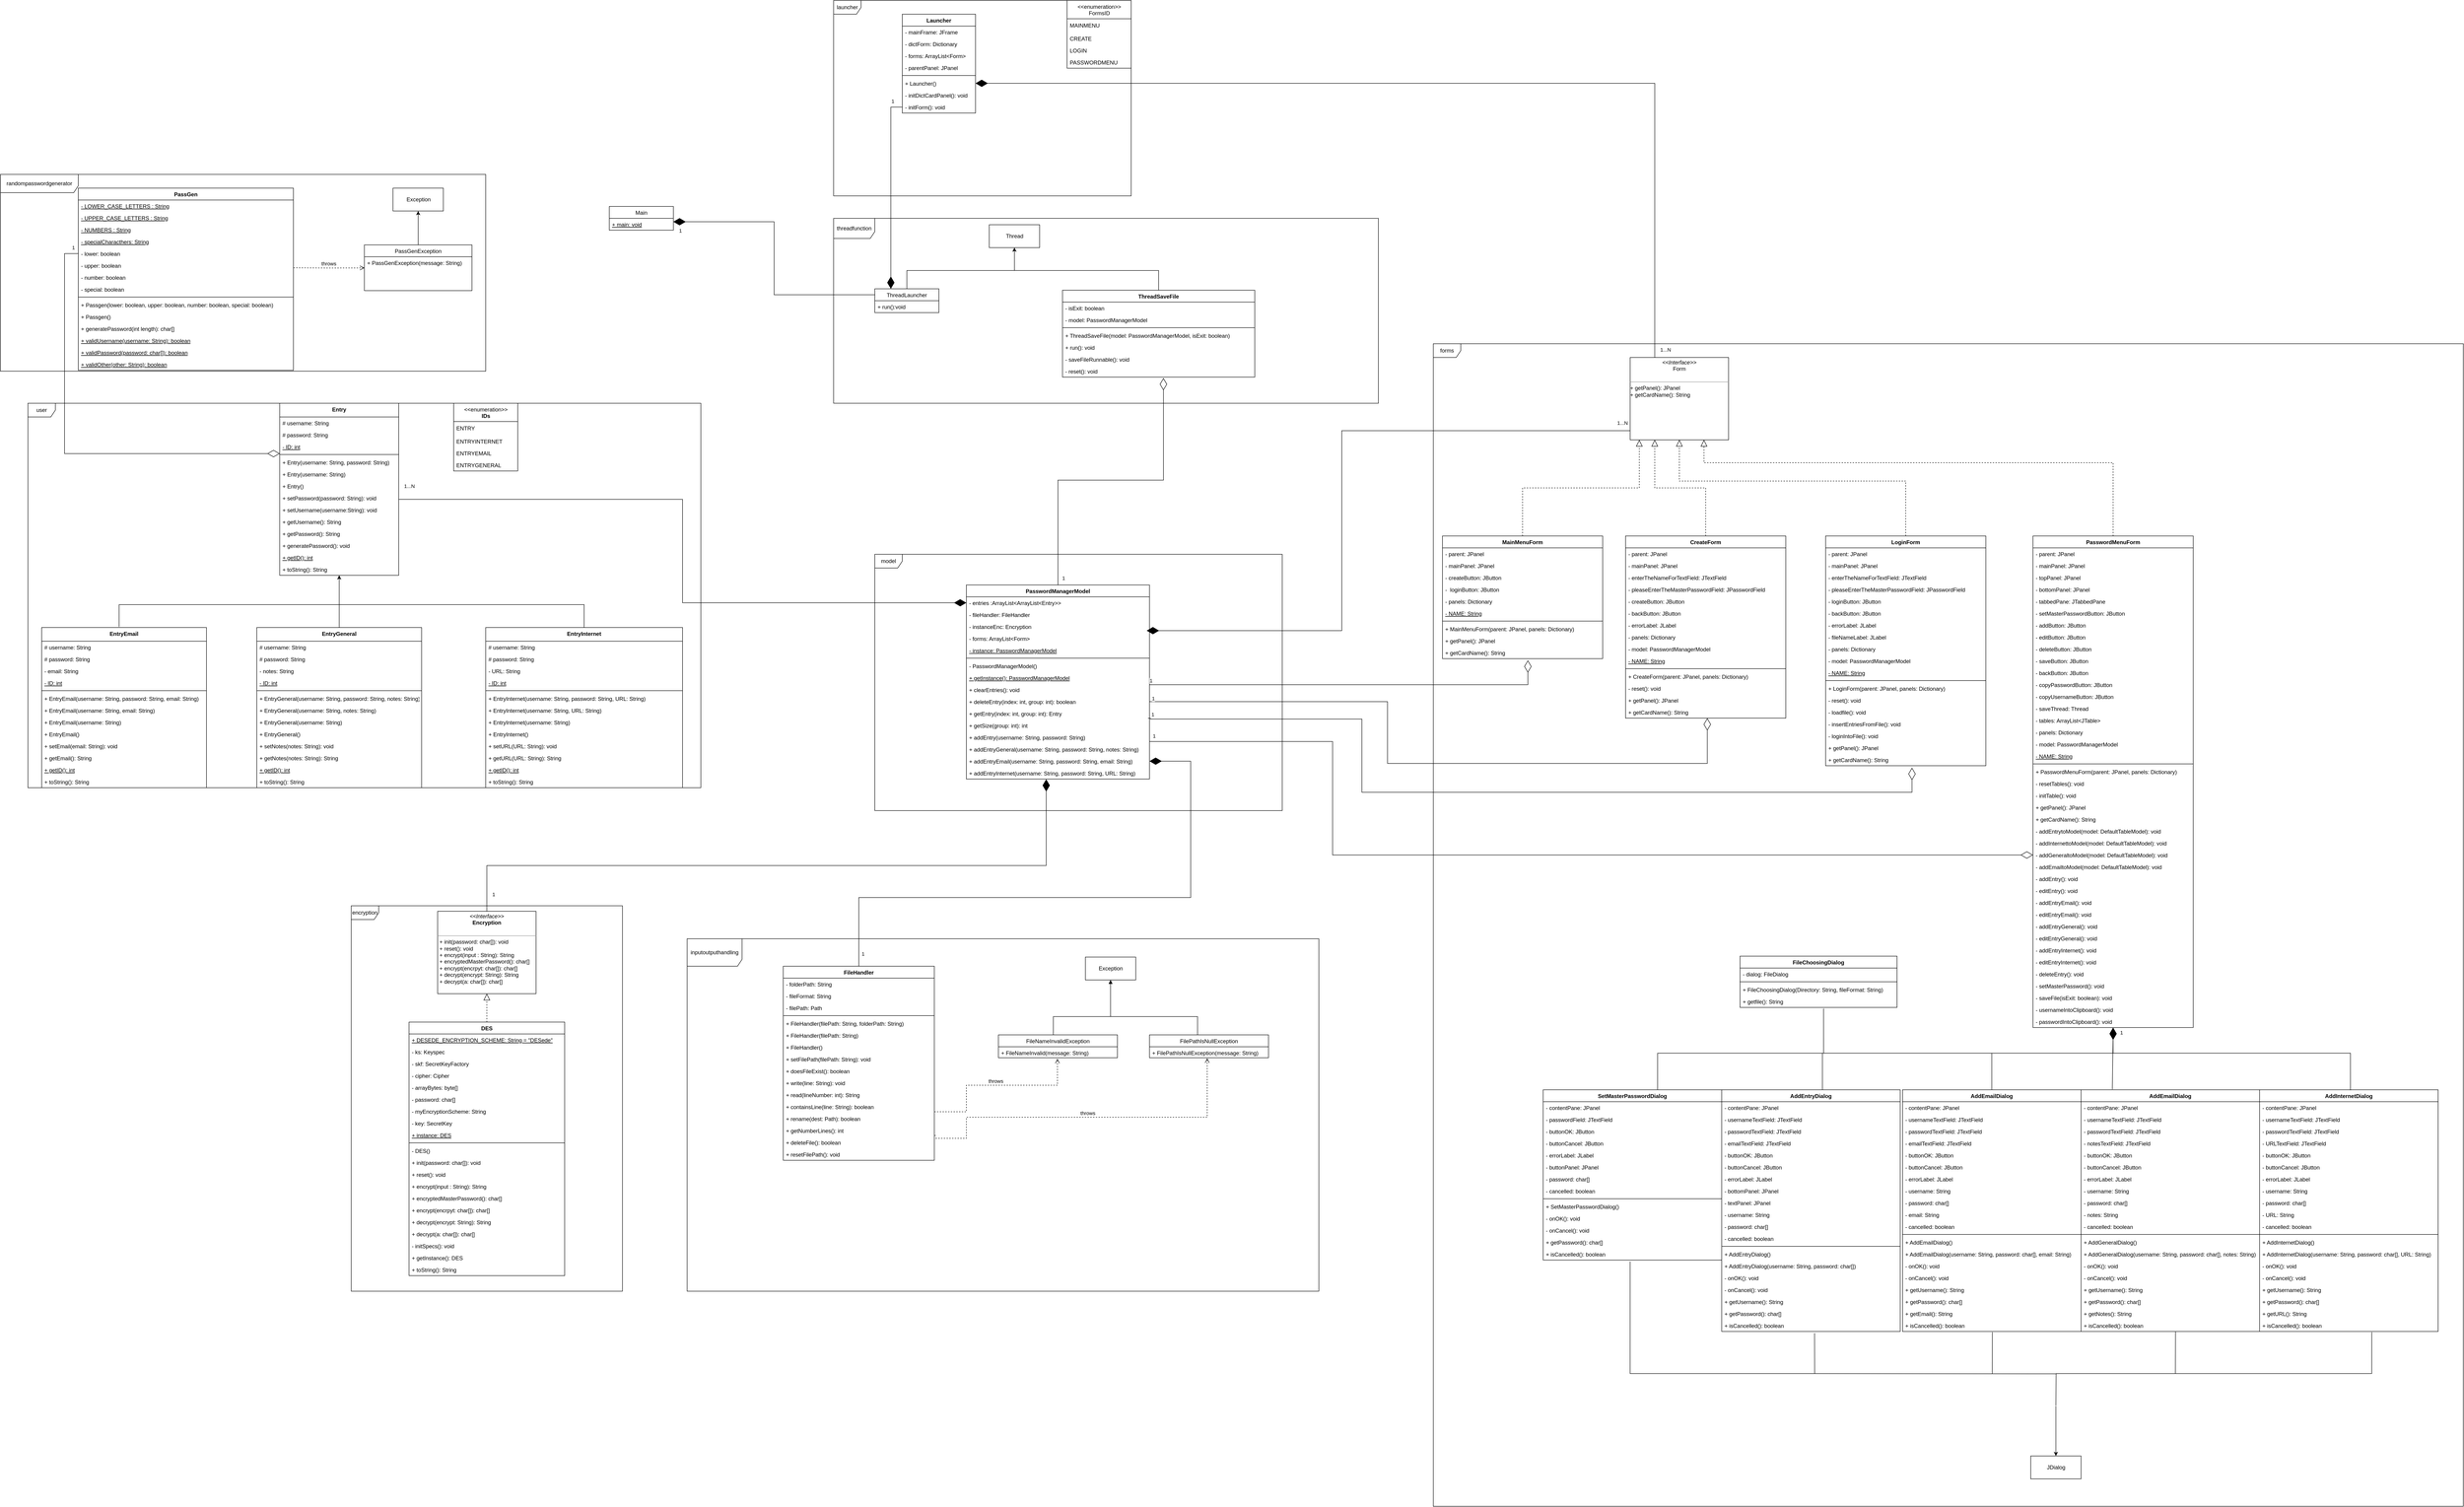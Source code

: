 <mxfile version="20.5.3" type="device"><diagram id="C5RBs43oDa-KdzZeNtuy" name="Page-1"><mxGraphModel dx="3970" dy="2165" grid="0" gridSize="10" guides="1" tooltips="1" connect="1" arrows="1" fold="1" page="0" pageScale="1" pageWidth="1169" pageHeight="827" background="#ffffff" math="0" shadow="0"><root><mxCell id="WIyWlLk6GJQsqaUBKTNV-0"/><mxCell id="WIyWlLk6GJQsqaUBKTNV-1" parent="WIyWlLk6GJQsqaUBKTNV-0"/><mxCell id="5ZpKfiF-GddbuxXE2S-U-15" value="&lt;div&gt;user&lt;/div&gt;" style="shape=umlFrame;whiteSpace=wrap;html=1;" parent="WIyWlLk6GJQsqaUBKTNV-1" vertex="1"><mxGeometry x="-1160" y="430" width="1470" height="840" as="geometry"/></mxCell><mxCell id="5ZpKfiF-GddbuxXE2S-U-20" value="Entry&#xA;" style="swimlane;fontStyle=1;align=center;verticalAlign=top;childLayout=stackLayout;horizontal=1;startSize=30;horizontalStack=0;resizeParent=1;resizeParentMax=0;resizeLast=0;collapsible=1;marginBottom=0;" parent="WIyWlLk6GJQsqaUBKTNV-1" vertex="1"><mxGeometry x="-610" y="430" width="260" height="376" as="geometry"><mxRectangle x="-1340" y="390" width="120" height="40" as="alternateBounds"/></mxGeometry></mxCell><mxCell id="5ZpKfiF-GddbuxXE2S-U-21" value="# username: String&#xA;" style="text;strokeColor=none;fillColor=none;align=left;verticalAlign=top;spacingLeft=4;spacingRight=4;overflow=hidden;rotatable=0;points=[[0,0.5],[1,0.5]];portConstraint=eastwest;" parent="5ZpKfiF-GddbuxXE2S-U-20" vertex="1"><mxGeometry y="30" width="260" height="26" as="geometry"/></mxCell><mxCell id="5ZpKfiF-GddbuxXE2S-U-24" value="# password: String&#xA;" style="text;strokeColor=none;fillColor=none;align=left;verticalAlign=top;spacingLeft=4;spacingRight=4;overflow=hidden;rotatable=0;points=[[0,0.5],[1,0.5]];portConstraint=eastwest;" parent="5ZpKfiF-GddbuxXE2S-U-20" vertex="1"><mxGeometry y="56" width="260" height="26" as="geometry"/></mxCell><mxCell id="5ZpKfiF-GddbuxXE2S-U-29" value="- ID: int" style="text;strokeColor=none;fillColor=none;align=left;verticalAlign=top;spacingLeft=4;spacingRight=4;overflow=hidden;rotatable=0;points=[[0,0.5],[1,0.5]];portConstraint=eastwest;fontStyle=4" parent="5ZpKfiF-GddbuxXE2S-U-20" vertex="1"><mxGeometry y="82" width="260" height="26" as="geometry"/></mxCell><mxCell id="5ZpKfiF-GddbuxXE2S-U-22" value="" style="line;strokeWidth=1;fillColor=none;align=left;verticalAlign=middle;spacingTop=-1;spacingLeft=3;spacingRight=3;rotatable=0;labelPosition=right;points=[];portConstraint=eastwest;strokeColor=inherit;" parent="5ZpKfiF-GddbuxXE2S-U-20" vertex="1"><mxGeometry y="108" width="260" height="8" as="geometry"/></mxCell><mxCell id="5ZpKfiF-GddbuxXE2S-U-23" value="+ Entry(username: String, password: String) " style="text;strokeColor=none;fillColor=none;align=left;verticalAlign=top;spacingLeft=4;spacingRight=4;overflow=hidden;rotatable=0;points=[[0,0.5],[1,0.5]];portConstraint=eastwest;" parent="5ZpKfiF-GddbuxXE2S-U-20" vertex="1"><mxGeometry y="116" width="260" height="26" as="geometry"/></mxCell><mxCell id="5ZpKfiF-GddbuxXE2S-U-30" value="+ Entry(username: String)&#xA;&#xA; " style="text;strokeColor=none;fillColor=none;align=left;verticalAlign=top;spacingLeft=4;spacingRight=4;overflow=hidden;rotatable=0;points=[[0,0.5],[1,0.5]];portConstraint=eastwest;" parent="5ZpKfiF-GddbuxXE2S-U-20" vertex="1"><mxGeometry y="142" width="260" height="26" as="geometry"/></mxCell><mxCell id="5ZpKfiF-GddbuxXE2S-U-31" value="+ Entry() " style="text;strokeColor=none;fillColor=none;align=left;verticalAlign=top;spacingLeft=4;spacingRight=4;overflow=hidden;rotatable=0;points=[[0,0.5],[1,0.5]];portConstraint=eastwest;" parent="5ZpKfiF-GddbuxXE2S-U-20" vertex="1"><mxGeometry y="168" width="260" height="26" as="geometry"/></mxCell><mxCell id="5ZpKfiF-GddbuxXE2S-U-32" value="+ setPassword(password: String): void&#xA;&#xA;" style="text;strokeColor=none;fillColor=none;align=left;verticalAlign=top;spacingLeft=4;spacingRight=4;overflow=hidden;rotatable=0;points=[[0,0.5],[1,0.5]];portConstraint=eastwest;" parent="5ZpKfiF-GddbuxXE2S-U-20" vertex="1"><mxGeometry y="194" width="260" height="26" as="geometry"/></mxCell><mxCell id="5ZpKfiF-GddbuxXE2S-U-34" value="+ setUsername(username:String): void&#xA;" style="text;strokeColor=none;fillColor=none;align=left;verticalAlign=top;spacingLeft=4;spacingRight=4;overflow=hidden;rotatable=0;points=[[0,0.5],[1,0.5]];portConstraint=eastwest;" parent="5ZpKfiF-GddbuxXE2S-U-20" vertex="1"><mxGeometry y="220" width="260" height="26" as="geometry"/></mxCell><mxCell id="5ZpKfiF-GddbuxXE2S-U-33" value="+ getUsername(): String" style="text;strokeColor=none;fillColor=none;align=left;verticalAlign=top;spacingLeft=4;spacingRight=4;overflow=hidden;rotatable=0;points=[[0,0.5],[1,0.5]];portConstraint=eastwest;" parent="5ZpKfiF-GddbuxXE2S-U-20" vertex="1"><mxGeometry y="246" width="260" height="26" as="geometry"/></mxCell><mxCell id="5ZpKfiF-GddbuxXE2S-U-35" value="+ getPassword(): String&#xA;" style="text;strokeColor=none;fillColor=none;align=left;verticalAlign=top;spacingLeft=4;spacingRight=4;overflow=hidden;rotatable=0;points=[[0,0.5],[1,0.5]];portConstraint=eastwest;" parent="5ZpKfiF-GddbuxXE2S-U-20" vertex="1"><mxGeometry y="272" width="260" height="26" as="geometry"/></mxCell><mxCell id="5ZpKfiF-GddbuxXE2S-U-36" value="+ generatePassword(): void&#xA;" style="text;strokeColor=none;fillColor=none;align=left;verticalAlign=top;spacingLeft=4;spacingRight=4;overflow=hidden;rotatable=0;points=[[0,0.5],[1,0.5]];portConstraint=eastwest;" parent="5ZpKfiF-GddbuxXE2S-U-20" vertex="1"><mxGeometry y="298" width="260" height="26" as="geometry"/></mxCell><mxCell id="5ZpKfiF-GddbuxXE2S-U-50" value="+ getID(): int" style="text;strokeColor=none;fillColor=none;align=left;verticalAlign=top;spacingLeft=4;spacingRight=4;overflow=hidden;rotatable=0;points=[[0,0.5],[1,0.5]];portConstraint=eastwest;fontStyle=4" parent="5ZpKfiF-GddbuxXE2S-U-20" vertex="1"><mxGeometry y="324" width="260" height="26" as="geometry"/></mxCell><mxCell id="5ZpKfiF-GddbuxXE2S-U-51" value="+ toString(): String" style="text;strokeColor=none;fillColor=none;align=left;verticalAlign=top;spacingLeft=4;spacingRight=4;overflow=hidden;rotatable=0;points=[[0,0.5],[1,0.5]];portConstraint=eastwest;" parent="5ZpKfiF-GddbuxXE2S-U-20" vertex="1"><mxGeometry y="350" width="260" height="26" as="geometry"/></mxCell><mxCell id="5ZpKfiF-GddbuxXE2S-U-52" value="EntryEmail" style="swimlane;fontStyle=1;align=center;verticalAlign=top;childLayout=stackLayout;horizontal=1;startSize=30;horizontalStack=0;resizeParent=1;resizeParentMax=0;resizeLast=0;collapsible=1;marginBottom=0;" parent="WIyWlLk6GJQsqaUBKTNV-1" vertex="1"><mxGeometry x="-1130" y="920" width="360" height="350" as="geometry"><mxRectangle x="-1340" y="390" width="120" height="40" as="alternateBounds"/></mxGeometry></mxCell><mxCell id="5ZpKfiF-GddbuxXE2S-U-53" value="# username: String&#xA;" style="text;strokeColor=none;fillColor=none;align=left;verticalAlign=top;spacingLeft=4;spacingRight=4;overflow=hidden;rotatable=0;points=[[0,0.5],[1,0.5]];portConstraint=eastwest;" parent="5ZpKfiF-GddbuxXE2S-U-52" vertex="1"><mxGeometry y="30" width="360" height="26" as="geometry"/></mxCell><mxCell id="5ZpKfiF-GddbuxXE2S-U-54" value="# password: String&#xA;" style="text;strokeColor=none;fillColor=none;align=left;verticalAlign=top;spacingLeft=4;spacingRight=4;overflow=hidden;rotatable=0;points=[[0,0.5],[1,0.5]];portConstraint=eastwest;" parent="5ZpKfiF-GddbuxXE2S-U-52" vertex="1"><mxGeometry y="56" width="360" height="26" as="geometry"/></mxCell><mxCell id="5ZpKfiF-GddbuxXE2S-U-97" value="- email: String" style="text;strokeColor=none;fillColor=none;align=left;verticalAlign=top;spacingLeft=4;spacingRight=4;overflow=hidden;rotatable=0;points=[[0,0.5],[1,0.5]];portConstraint=eastwest;" parent="5ZpKfiF-GddbuxXE2S-U-52" vertex="1"><mxGeometry y="82" width="360" height="26" as="geometry"/></mxCell><mxCell id="5ZpKfiF-GddbuxXE2S-U-55" value="- ID: int" style="text;strokeColor=none;fillColor=none;align=left;verticalAlign=top;spacingLeft=4;spacingRight=4;overflow=hidden;rotatable=0;points=[[0,0.5],[1,0.5]];portConstraint=eastwest;fontStyle=4" parent="5ZpKfiF-GddbuxXE2S-U-52" vertex="1"><mxGeometry y="108" width="360" height="26" as="geometry"/></mxCell><mxCell id="5ZpKfiF-GddbuxXE2S-U-56" value="" style="line;strokeWidth=1;fillColor=none;align=left;verticalAlign=middle;spacingTop=-1;spacingLeft=3;spacingRight=3;rotatable=0;labelPosition=right;points=[];portConstraint=eastwest;strokeColor=inherit;" parent="5ZpKfiF-GddbuxXE2S-U-52" vertex="1"><mxGeometry y="134" width="360" height="8" as="geometry"/></mxCell><mxCell id="5ZpKfiF-GddbuxXE2S-U-57" value="+ EntryEmail(username: String, password: String, email: String) " style="text;strokeColor=none;fillColor=none;align=left;verticalAlign=top;spacingLeft=4;spacingRight=4;overflow=hidden;rotatable=0;points=[[0,0.5],[1,0.5]];portConstraint=eastwest;" parent="5ZpKfiF-GddbuxXE2S-U-52" vertex="1"><mxGeometry y="142" width="360" height="26" as="geometry"/></mxCell><mxCell id="5ZpKfiF-GddbuxXE2S-U-58" value="+ EntryEmail(username: String, email: String)&#xA; " style="text;strokeColor=none;fillColor=none;align=left;verticalAlign=top;spacingLeft=4;spacingRight=4;overflow=hidden;rotatable=0;points=[[0,0.5],[1,0.5]];portConstraint=eastwest;" parent="5ZpKfiF-GddbuxXE2S-U-52" vertex="1"><mxGeometry y="168" width="360" height="26" as="geometry"/></mxCell><mxCell id="5ZpKfiF-GddbuxXE2S-U-59" value="+ EntryEmail(username: String) " style="text;strokeColor=none;fillColor=none;align=left;verticalAlign=top;spacingLeft=4;spacingRight=4;overflow=hidden;rotatable=0;points=[[0,0.5],[1,0.5]];portConstraint=eastwest;" parent="5ZpKfiF-GddbuxXE2S-U-52" vertex="1"><mxGeometry y="194" width="360" height="26" as="geometry"/></mxCell><mxCell id="5ZpKfiF-GddbuxXE2S-U-98" value="+ EntryEmail()" style="text;strokeColor=none;fillColor=none;align=left;verticalAlign=top;spacingLeft=4;spacingRight=4;overflow=hidden;rotatable=0;points=[[0,0.5],[1,0.5]];portConstraint=eastwest;" parent="5ZpKfiF-GddbuxXE2S-U-52" vertex="1"><mxGeometry y="220" width="360" height="26" as="geometry"/></mxCell><mxCell id="5ZpKfiF-GddbuxXE2S-U-60" value="+ setEmail(email: String): void&#xA;&#xA;" style="text;strokeColor=none;fillColor=none;align=left;verticalAlign=top;spacingLeft=4;spacingRight=4;overflow=hidden;rotatable=0;points=[[0,0.5],[1,0.5]];portConstraint=eastwest;" parent="5ZpKfiF-GddbuxXE2S-U-52" vertex="1"><mxGeometry y="246" width="360" height="26" as="geometry"/></mxCell><mxCell id="5ZpKfiF-GddbuxXE2S-U-61" value="+ getEmail(): String&#xA;" style="text;strokeColor=none;fillColor=none;align=left;verticalAlign=top;spacingLeft=4;spacingRight=4;overflow=hidden;rotatable=0;points=[[0,0.5],[1,0.5]];portConstraint=eastwest;" parent="5ZpKfiF-GddbuxXE2S-U-52" vertex="1"><mxGeometry y="272" width="360" height="26" as="geometry"/></mxCell><mxCell id="5ZpKfiF-GddbuxXE2S-U-65" value="+ getID(): int" style="text;strokeColor=none;fillColor=none;align=left;verticalAlign=top;spacingLeft=4;spacingRight=4;overflow=hidden;rotatable=0;points=[[0,0.5],[1,0.5]];portConstraint=eastwest;fontStyle=4" parent="5ZpKfiF-GddbuxXE2S-U-52" vertex="1"><mxGeometry y="298" width="360" height="26" as="geometry"/></mxCell><mxCell id="5ZpKfiF-GddbuxXE2S-U-66" value="+ toString(): String" style="text;strokeColor=none;fillColor=none;align=left;verticalAlign=top;spacingLeft=4;spacingRight=4;overflow=hidden;rotatable=0;points=[[0,0.5],[1,0.5]];portConstraint=eastwest;" parent="5ZpKfiF-GddbuxXE2S-U-52" vertex="1"><mxGeometry y="324" width="360" height="26" as="geometry"/></mxCell><mxCell id="5ZpKfiF-GddbuxXE2S-U-99" value="EntryGeneral" style="swimlane;fontStyle=1;align=center;verticalAlign=top;childLayout=stackLayout;horizontal=1;startSize=30;horizontalStack=0;resizeParent=1;resizeParentMax=0;resizeLast=0;collapsible=1;marginBottom=0;" parent="WIyWlLk6GJQsqaUBKTNV-1" vertex="1"><mxGeometry x="-660" y="920" width="360" height="350" as="geometry"><mxRectangle x="-1340" y="390" width="120" height="40" as="alternateBounds"/></mxGeometry></mxCell><mxCell id="5ZpKfiF-GddbuxXE2S-U-100" value="# username: String&#xA;" style="text;strokeColor=none;fillColor=none;align=left;verticalAlign=top;spacingLeft=4;spacingRight=4;overflow=hidden;rotatable=0;points=[[0,0.5],[1,0.5]];portConstraint=eastwest;" parent="5ZpKfiF-GddbuxXE2S-U-99" vertex="1"><mxGeometry y="30" width="360" height="26" as="geometry"/></mxCell><mxCell id="5ZpKfiF-GddbuxXE2S-U-101" value="# password: String&#xA;" style="text;strokeColor=none;fillColor=none;align=left;verticalAlign=top;spacingLeft=4;spacingRight=4;overflow=hidden;rotatable=0;points=[[0,0.5],[1,0.5]];portConstraint=eastwest;" parent="5ZpKfiF-GddbuxXE2S-U-99" vertex="1"><mxGeometry y="56" width="360" height="26" as="geometry"/></mxCell><mxCell id="5ZpKfiF-GddbuxXE2S-U-102" value="- notes: String" style="text;strokeColor=none;fillColor=none;align=left;verticalAlign=top;spacingLeft=4;spacingRight=4;overflow=hidden;rotatable=0;points=[[0,0.5],[1,0.5]];portConstraint=eastwest;" parent="5ZpKfiF-GddbuxXE2S-U-99" vertex="1"><mxGeometry y="82" width="360" height="26" as="geometry"/></mxCell><mxCell id="5ZpKfiF-GddbuxXE2S-U-103" value="- ID: int" style="text;strokeColor=none;fillColor=none;align=left;verticalAlign=top;spacingLeft=4;spacingRight=4;overflow=hidden;rotatable=0;points=[[0,0.5],[1,0.5]];portConstraint=eastwest;fontStyle=4" parent="5ZpKfiF-GddbuxXE2S-U-99" vertex="1"><mxGeometry y="108" width="360" height="26" as="geometry"/></mxCell><mxCell id="5ZpKfiF-GddbuxXE2S-U-104" value="" style="line;strokeWidth=1;fillColor=none;align=left;verticalAlign=middle;spacingTop=-1;spacingLeft=3;spacingRight=3;rotatable=0;labelPosition=right;points=[];portConstraint=eastwest;strokeColor=inherit;" parent="5ZpKfiF-GddbuxXE2S-U-99" vertex="1"><mxGeometry y="134" width="360" height="8" as="geometry"/></mxCell><mxCell id="5ZpKfiF-GddbuxXE2S-U-105" value="+ EntryGeneral(username: String, password: String, notes: String) " style="text;strokeColor=none;fillColor=none;align=left;verticalAlign=top;spacingLeft=4;spacingRight=4;overflow=hidden;rotatable=0;points=[[0,0.5],[1,0.5]];portConstraint=eastwest;" parent="5ZpKfiF-GddbuxXE2S-U-99" vertex="1"><mxGeometry y="142" width="360" height="26" as="geometry"/></mxCell><mxCell id="5ZpKfiF-GddbuxXE2S-U-106" value="+ EntryGeneral(username: String, notes: String)&#xA; " style="text;strokeColor=none;fillColor=none;align=left;verticalAlign=top;spacingLeft=4;spacingRight=4;overflow=hidden;rotatable=0;points=[[0,0.5],[1,0.5]];portConstraint=eastwest;" parent="5ZpKfiF-GddbuxXE2S-U-99" vertex="1"><mxGeometry y="168" width="360" height="26" as="geometry"/></mxCell><mxCell id="5ZpKfiF-GddbuxXE2S-U-107" value="+ EntryGeneral(username: String) " style="text;strokeColor=none;fillColor=none;align=left;verticalAlign=top;spacingLeft=4;spacingRight=4;overflow=hidden;rotatable=0;points=[[0,0.5],[1,0.5]];portConstraint=eastwest;" parent="5ZpKfiF-GddbuxXE2S-U-99" vertex="1"><mxGeometry y="194" width="360" height="26" as="geometry"/></mxCell><mxCell id="5ZpKfiF-GddbuxXE2S-U-108" value="+ EntryGeneral()" style="text;strokeColor=none;fillColor=none;align=left;verticalAlign=top;spacingLeft=4;spacingRight=4;overflow=hidden;rotatable=0;points=[[0,0.5],[1,0.5]];portConstraint=eastwest;" parent="5ZpKfiF-GddbuxXE2S-U-99" vertex="1"><mxGeometry y="220" width="360" height="26" as="geometry"/></mxCell><mxCell id="5ZpKfiF-GddbuxXE2S-U-109" value="+ setNotes(notes: String): void&#xA;&#xA;" style="text;strokeColor=none;fillColor=none;align=left;verticalAlign=top;spacingLeft=4;spacingRight=4;overflow=hidden;rotatable=0;points=[[0,0.5],[1,0.5]];portConstraint=eastwest;" parent="5ZpKfiF-GddbuxXE2S-U-99" vertex="1"><mxGeometry y="246" width="360" height="26" as="geometry"/></mxCell><mxCell id="5ZpKfiF-GddbuxXE2S-U-110" value="+ getNotes(notes: String): String&#xA;" style="text;strokeColor=none;fillColor=none;align=left;verticalAlign=top;spacingLeft=4;spacingRight=4;overflow=hidden;rotatable=0;points=[[0,0.5],[1,0.5]];portConstraint=eastwest;" parent="5ZpKfiF-GddbuxXE2S-U-99" vertex="1"><mxGeometry y="272" width="360" height="26" as="geometry"/></mxCell><mxCell id="5ZpKfiF-GddbuxXE2S-U-111" value="+ getID(): int" style="text;strokeColor=none;fillColor=none;align=left;verticalAlign=top;spacingLeft=4;spacingRight=4;overflow=hidden;rotatable=0;points=[[0,0.5],[1,0.5]];portConstraint=eastwest;fontStyle=4" parent="5ZpKfiF-GddbuxXE2S-U-99" vertex="1"><mxGeometry y="298" width="360" height="26" as="geometry"/></mxCell><mxCell id="5ZpKfiF-GddbuxXE2S-U-112" value="+ toString(): String" style="text;strokeColor=none;fillColor=none;align=left;verticalAlign=top;spacingLeft=4;spacingRight=4;overflow=hidden;rotatable=0;points=[[0,0.5],[1,0.5]];portConstraint=eastwest;" parent="5ZpKfiF-GddbuxXE2S-U-99" vertex="1"><mxGeometry y="324" width="360" height="26" as="geometry"/></mxCell><mxCell id="5ZpKfiF-GddbuxXE2S-U-113" value="EntryInternet" style="swimlane;fontStyle=1;align=center;verticalAlign=top;childLayout=stackLayout;horizontal=1;startSize=30;horizontalStack=0;resizeParent=1;resizeParentMax=0;resizeLast=0;collapsible=1;marginBottom=0;" parent="WIyWlLk6GJQsqaUBKTNV-1" vertex="1"><mxGeometry x="-160" y="920" width="430" height="350" as="geometry"><mxRectangle x="-1340" y="390" width="120" height="40" as="alternateBounds"/></mxGeometry></mxCell><mxCell id="5ZpKfiF-GddbuxXE2S-U-114" value="# username: String&#xA;" style="text;strokeColor=none;fillColor=none;align=left;verticalAlign=top;spacingLeft=4;spacingRight=4;overflow=hidden;rotatable=0;points=[[0,0.5],[1,0.5]];portConstraint=eastwest;" parent="5ZpKfiF-GddbuxXE2S-U-113" vertex="1"><mxGeometry y="30" width="430" height="26" as="geometry"/></mxCell><mxCell id="5ZpKfiF-GddbuxXE2S-U-115" value="# password: String&#xA;" style="text;strokeColor=none;fillColor=none;align=left;verticalAlign=top;spacingLeft=4;spacingRight=4;overflow=hidden;rotatable=0;points=[[0,0.5],[1,0.5]];portConstraint=eastwest;" parent="5ZpKfiF-GddbuxXE2S-U-113" vertex="1"><mxGeometry y="56" width="430" height="26" as="geometry"/></mxCell><mxCell id="5ZpKfiF-GddbuxXE2S-U-116" value="- URL: String" style="text;strokeColor=none;fillColor=none;align=left;verticalAlign=top;spacingLeft=4;spacingRight=4;overflow=hidden;rotatable=0;points=[[0,0.5],[1,0.5]];portConstraint=eastwest;" parent="5ZpKfiF-GddbuxXE2S-U-113" vertex="1"><mxGeometry y="82" width="430" height="26" as="geometry"/></mxCell><mxCell id="5ZpKfiF-GddbuxXE2S-U-117" value="- ID: int" style="text;strokeColor=none;fillColor=none;align=left;verticalAlign=top;spacingLeft=4;spacingRight=4;overflow=hidden;rotatable=0;points=[[0,0.5],[1,0.5]];portConstraint=eastwest;fontStyle=4" parent="5ZpKfiF-GddbuxXE2S-U-113" vertex="1"><mxGeometry y="108" width="430" height="26" as="geometry"/></mxCell><mxCell id="5ZpKfiF-GddbuxXE2S-U-118" value="" style="line;strokeWidth=1;fillColor=none;align=left;verticalAlign=middle;spacingTop=-1;spacingLeft=3;spacingRight=3;rotatable=0;labelPosition=right;points=[];portConstraint=eastwest;strokeColor=inherit;" parent="5ZpKfiF-GddbuxXE2S-U-113" vertex="1"><mxGeometry y="134" width="430" height="8" as="geometry"/></mxCell><mxCell id="5ZpKfiF-GddbuxXE2S-U-119" value="+ EntryInternet(username: String, password: String, URL: String) " style="text;strokeColor=none;fillColor=none;align=left;verticalAlign=top;spacingLeft=4;spacingRight=4;overflow=hidden;rotatable=0;points=[[0,0.5],[1,0.5]];portConstraint=eastwest;" parent="5ZpKfiF-GddbuxXE2S-U-113" vertex="1"><mxGeometry y="142" width="430" height="26" as="geometry"/></mxCell><mxCell id="5ZpKfiF-GddbuxXE2S-U-120" value="+ EntryInternet(username: String, URL: String) " style="text;strokeColor=none;fillColor=none;align=left;verticalAlign=top;spacingLeft=4;spacingRight=4;overflow=hidden;rotatable=0;points=[[0,0.5],[1,0.5]];portConstraint=eastwest;" parent="5ZpKfiF-GddbuxXE2S-U-113" vertex="1"><mxGeometry y="168" width="430" height="26" as="geometry"/></mxCell><mxCell id="5ZpKfiF-GddbuxXE2S-U-121" value="+ EntryInternet(username: String) " style="text;strokeColor=none;fillColor=none;align=left;verticalAlign=top;spacingLeft=4;spacingRight=4;overflow=hidden;rotatable=0;points=[[0,0.5],[1,0.5]];portConstraint=eastwest;" parent="5ZpKfiF-GddbuxXE2S-U-113" vertex="1"><mxGeometry y="194" width="430" height="26" as="geometry"/></mxCell><mxCell id="5ZpKfiF-GddbuxXE2S-U-122" value="+ EntryInternet()" style="text;strokeColor=none;fillColor=none;align=left;verticalAlign=top;spacingLeft=4;spacingRight=4;overflow=hidden;rotatable=0;points=[[0,0.5],[1,0.5]];portConstraint=eastwest;" parent="5ZpKfiF-GddbuxXE2S-U-113" vertex="1"><mxGeometry y="220" width="430" height="26" as="geometry"/></mxCell><mxCell id="5ZpKfiF-GddbuxXE2S-U-123" value="+ setURL(URL: String): void&#xA;&#xA;" style="text;strokeColor=none;fillColor=none;align=left;verticalAlign=top;spacingLeft=4;spacingRight=4;overflow=hidden;rotatable=0;points=[[0,0.5],[1,0.5]];portConstraint=eastwest;" parent="5ZpKfiF-GddbuxXE2S-U-113" vertex="1"><mxGeometry y="246" width="430" height="26" as="geometry"/></mxCell><mxCell id="5ZpKfiF-GddbuxXE2S-U-124" value="+ getURL(URL: String): String&#xA;" style="text;strokeColor=none;fillColor=none;align=left;verticalAlign=top;spacingLeft=4;spacingRight=4;overflow=hidden;rotatable=0;points=[[0,0.5],[1,0.5]];portConstraint=eastwest;" parent="5ZpKfiF-GddbuxXE2S-U-113" vertex="1"><mxGeometry y="272" width="430" height="26" as="geometry"/></mxCell><mxCell id="5ZpKfiF-GddbuxXE2S-U-125" value="+ getID(): int" style="text;strokeColor=none;fillColor=none;align=left;verticalAlign=top;spacingLeft=4;spacingRight=4;overflow=hidden;rotatable=0;points=[[0,0.5],[1,0.5]];portConstraint=eastwest;fontStyle=4" parent="5ZpKfiF-GddbuxXE2S-U-113" vertex="1"><mxGeometry y="298" width="430" height="26" as="geometry"/></mxCell><mxCell id="5ZpKfiF-GddbuxXE2S-U-126" value="+ toString(): String" style="text;strokeColor=none;fillColor=none;align=left;verticalAlign=top;spacingLeft=4;spacingRight=4;overflow=hidden;rotatable=0;points=[[0,0.5],[1,0.5]];portConstraint=eastwest;" parent="5ZpKfiF-GddbuxXE2S-U-113" vertex="1"><mxGeometry y="324" width="430" height="26" as="geometry"/></mxCell><mxCell id="5ZpKfiF-GddbuxXE2S-U-130" value="" style="endArrow=classic;html=1;rounded=0;exitX=0.5;exitY=0;exitDx=0;exitDy=0;edgeStyle=orthogonalEdgeStyle;entryX=0.5;entryY=1;entryDx=0;entryDy=0;" parent="WIyWlLk6GJQsqaUBKTNV-1" source="5ZpKfiF-GddbuxXE2S-U-99" target="5ZpKfiF-GddbuxXE2S-U-20" edge="1"><mxGeometry width="50" height="50" relative="1" as="geometry"><mxPoint x="-490" y="970" as="sourcePoint"/><mxPoint x="-480" y="810" as="targetPoint"/></mxGeometry></mxCell><mxCell id="5ZpKfiF-GddbuxXE2S-U-143" value="&amp;lt;&amp;lt;enumeration&amp;gt;&amp;gt;&lt;br&gt;&lt;div&gt;&lt;b&gt;IDs&lt;/b&gt;&lt;/div&gt;&lt;div&gt;&lt;b&gt;&lt;br&gt;&lt;/b&gt;&lt;/div&gt;" style="swimlane;fontStyle=0;align=center;verticalAlign=top;childLayout=stackLayout;horizontal=1;startSize=40;horizontalStack=0;resizeParent=1;resizeParentMax=0;resizeLast=0;collapsible=0;marginBottom=0;html=1;" parent="WIyWlLk6GJQsqaUBKTNV-1" vertex="1"><mxGeometry x="-230" y="430" width="140" height="148" as="geometry"/></mxCell><mxCell id="5ZpKfiF-GddbuxXE2S-U-144" value="ENTRY" style="text;html=1;strokeColor=none;fillColor=none;align=left;verticalAlign=middle;spacingLeft=4;spacingRight=4;overflow=hidden;rotatable=0;points=[[0,0.5],[1,0.5]];portConstraint=eastwest;" parent="5ZpKfiF-GddbuxXE2S-U-143" vertex="1"><mxGeometry y="40" width="140" height="30" as="geometry"/></mxCell><mxCell id="5ZpKfiF-GddbuxXE2S-U-146" value="ENTRYINTERNET" style="text;strokeColor=none;fillColor=none;align=left;verticalAlign=top;spacingLeft=4;spacingRight=4;overflow=hidden;rotatable=0;points=[[0,0.5],[1,0.5]];portConstraint=eastwest;" parent="5ZpKfiF-GddbuxXE2S-U-143" vertex="1"><mxGeometry y="70" width="140" height="26" as="geometry"/></mxCell><mxCell id="5ZpKfiF-GddbuxXE2S-U-147" value="ENTRYEMAIL" style="text;strokeColor=none;fillColor=none;align=left;verticalAlign=top;spacingLeft=4;spacingRight=4;overflow=hidden;rotatable=0;points=[[0,0.5],[1,0.5]];portConstraint=eastwest;" parent="5ZpKfiF-GddbuxXE2S-U-143" vertex="1"><mxGeometry y="96" width="140" height="26" as="geometry"/></mxCell><mxCell id="5ZpKfiF-GddbuxXE2S-U-148" value="ENTRYGENERAL" style="text;strokeColor=none;fillColor=none;align=left;verticalAlign=top;spacingLeft=4;spacingRight=4;overflow=hidden;rotatable=0;points=[[0,0.5],[1,0.5]];portConstraint=eastwest;" parent="5ZpKfiF-GddbuxXE2S-U-143" vertex="1"><mxGeometry y="122" width="140" height="26" as="geometry"/></mxCell><mxCell id="5ZpKfiF-GddbuxXE2S-U-149" value="&lt;div&gt;threadfunction&lt;/div&gt;" style="shape=umlFrame;whiteSpace=wrap;html=1;width=90;height=44;" parent="WIyWlLk6GJQsqaUBKTNV-1" vertex="1"><mxGeometry x="600" y="26" width="1190" height="404" as="geometry"/></mxCell><mxCell id="5ZpKfiF-GddbuxXE2S-U-150" value="Thread" style="html=1;" parent="WIyWlLk6GJQsqaUBKTNV-1" vertex="1"><mxGeometry x="940" y="40" width="110" height="50" as="geometry"/></mxCell><mxCell id="5ZpKfiF-GddbuxXE2S-U-151" value="ThreadLauncher" style="swimlane;fontStyle=0;childLayout=stackLayout;horizontal=1;startSize=26;fillColor=none;horizontalStack=0;resizeParent=1;resizeParentMax=0;resizeLast=0;collapsible=1;marginBottom=0;" parent="WIyWlLk6GJQsqaUBKTNV-1" vertex="1"><mxGeometry x="690" y="180" width="140" height="52" as="geometry"/></mxCell><mxCell id="5ZpKfiF-GddbuxXE2S-U-152" value="+ run():void" style="text;strokeColor=none;fillColor=none;align=left;verticalAlign=top;spacingLeft=4;spacingRight=4;overflow=hidden;rotatable=0;points=[[0,0.5],[1,0.5]];portConstraint=eastwest;" parent="5ZpKfiF-GddbuxXE2S-U-151" vertex="1"><mxGeometry y="26" width="140" height="26" as="geometry"/></mxCell><mxCell id="5ZpKfiF-GddbuxXE2S-U-157" value="" style="endArrow=classic;html=1;rounded=0;edgeStyle=orthogonalEdgeStyle;entryX=0.5;entryY=1;entryDx=0;entryDy=0;" parent="WIyWlLk6GJQsqaUBKTNV-1" target="5ZpKfiF-GddbuxXE2S-U-150" edge="1"><mxGeometry width="50" height="50" relative="1" as="geometry"><mxPoint x="760" y="180" as="sourcePoint"/><mxPoint x="810" y="130" as="targetPoint"/><Array as="points"><mxPoint x="760" y="140"/><mxPoint x="995" y="140"/></Array></mxGeometry></mxCell><mxCell id="5ZpKfiF-GddbuxXE2S-U-158" value="ThreadSaveFile&#xA;" style="swimlane;fontStyle=1;align=center;verticalAlign=top;childLayout=stackLayout;horizontal=1;startSize=26;horizontalStack=0;resizeParent=1;resizeParentMax=0;resizeLast=0;collapsible=1;marginBottom=0;" parent="WIyWlLk6GJQsqaUBKTNV-1" vertex="1"><mxGeometry x="1100" y="183" width="420" height="190" as="geometry"/></mxCell><mxCell id="5ZpKfiF-GddbuxXE2S-U-159" value="- isExit: boolean" style="text;strokeColor=none;fillColor=none;align=left;verticalAlign=top;spacingLeft=4;spacingRight=4;overflow=hidden;rotatable=0;points=[[0,0.5],[1,0.5]];portConstraint=eastwest;" parent="5ZpKfiF-GddbuxXE2S-U-158" vertex="1"><mxGeometry y="26" width="420" height="26" as="geometry"/></mxCell><mxCell id="5ZpKfiF-GddbuxXE2S-U-180" value="- model: PasswordManagerModel" style="text;strokeColor=none;fillColor=none;align=left;verticalAlign=top;spacingLeft=4;spacingRight=4;overflow=hidden;rotatable=0;points=[[0,0.5],[1,0.5]];portConstraint=eastwest;" parent="5ZpKfiF-GddbuxXE2S-U-158" vertex="1"><mxGeometry y="52" width="420" height="26" as="geometry"/></mxCell><mxCell id="5ZpKfiF-GddbuxXE2S-U-160" value="" style="line;strokeWidth=1;fillColor=none;align=left;verticalAlign=middle;spacingTop=-1;spacingLeft=3;spacingRight=3;rotatable=0;labelPosition=right;points=[];portConstraint=eastwest;strokeColor=inherit;" parent="5ZpKfiF-GddbuxXE2S-U-158" vertex="1"><mxGeometry y="78" width="420" height="8" as="geometry"/></mxCell><mxCell id="5ZpKfiF-GddbuxXE2S-U-161" value="+ ThreadSaveFile(model: PasswordManagerModel, isExit: boolean)" style="text;strokeColor=none;fillColor=none;align=left;verticalAlign=top;spacingLeft=4;spacingRight=4;overflow=hidden;rotatable=0;points=[[0,0.5],[1,0.5]];portConstraint=eastwest;" parent="5ZpKfiF-GddbuxXE2S-U-158" vertex="1"><mxGeometry y="86" width="420" height="26" as="geometry"/></mxCell><mxCell id="5ZpKfiF-GddbuxXE2S-U-171" value="+ run(): void" style="text;strokeColor=none;fillColor=none;align=left;verticalAlign=top;spacingLeft=4;spacingRight=4;overflow=hidden;rotatable=0;points=[[0,0.5],[1,0.5]];portConstraint=eastwest;" parent="5ZpKfiF-GddbuxXE2S-U-158" vertex="1"><mxGeometry y="112" width="420" height="26" as="geometry"/></mxCell><mxCell id="5ZpKfiF-GddbuxXE2S-U-172" value="- saveFileRunnable(): void" style="text;strokeColor=none;fillColor=none;align=left;verticalAlign=top;spacingLeft=4;spacingRight=4;overflow=hidden;rotatable=0;points=[[0,0.5],[1,0.5]];portConstraint=eastwest;" parent="5ZpKfiF-GddbuxXE2S-U-158" vertex="1"><mxGeometry y="138" width="420" height="26" as="geometry"/></mxCell><mxCell id="5ZpKfiF-GddbuxXE2S-U-173" value="- reset(): void" style="text;strokeColor=none;fillColor=none;align=left;verticalAlign=top;spacingLeft=4;spacingRight=4;overflow=hidden;rotatable=0;points=[[0,0.5],[1,0.5]];portConstraint=eastwest;" parent="5ZpKfiF-GddbuxXE2S-U-158" vertex="1"><mxGeometry y="164" width="420" height="26" as="geometry"/></mxCell><mxCell id="5ZpKfiF-GddbuxXE2S-U-163" value="model" style="shape=umlFrame;whiteSpace=wrap;html=1;" parent="WIyWlLk6GJQsqaUBKTNV-1" vertex="1"><mxGeometry x="690" y="760" width="890" height="560" as="geometry"/></mxCell><mxCell id="5ZpKfiF-GddbuxXE2S-U-164" value="PasswordManagerModel" style="swimlane;fontStyle=1;align=center;verticalAlign=top;childLayout=stackLayout;horizontal=1;startSize=26;horizontalStack=0;resizeParent=1;resizeParentMax=0;resizeLast=0;collapsible=1;marginBottom=0;" parent="WIyWlLk6GJQsqaUBKTNV-1" vertex="1"><mxGeometry x="890" y="827" width="400" height="424" as="geometry"/></mxCell><mxCell id="5ZpKfiF-GddbuxXE2S-U-165" value="- entries :ArrayList&lt;ArrayList&lt;Entry&gt;&gt;" style="text;strokeColor=none;fillColor=none;align=left;verticalAlign=top;spacingLeft=4;spacingRight=4;overflow=hidden;rotatable=0;points=[[0,0.5],[1,0.5]];portConstraint=eastwest;" parent="5ZpKfiF-GddbuxXE2S-U-164" vertex="1"><mxGeometry y="26" width="400" height="26" as="geometry"/></mxCell><mxCell id="5ZpKfiF-GddbuxXE2S-U-181" value="- fileHandler: FileHandler" style="text;strokeColor=none;fillColor=none;align=left;verticalAlign=top;spacingLeft=4;spacingRight=4;overflow=hidden;rotatable=0;points=[[0,0.5],[1,0.5]];portConstraint=eastwest;" parent="5ZpKfiF-GddbuxXE2S-U-164" vertex="1"><mxGeometry y="52" width="400" height="26" as="geometry"/></mxCell><mxCell id="5ZpKfiF-GddbuxXE2S-U-183" value="- instanceEnc: Encryption" style="text;strokeColor=none;fillColor=none;align=left;verticalAlign=top;spacingLeft=4;spacingRight=4;overflow=hidden;rotatable=0;points=[[0,0.5],[1,0.5]];portConstraint=eastwest;" parent="5ZpKfiF-GddbuxXE2S-U-164" vertex="1"><mxGeometry y="78" width="400" height="26" as="geometry"/></mxCell><mxCell id="5ZpKfiF-GddbuxXE2S-U-185" value="- forms: ArrayList&lt;Form&gt;" style="text;strokeColor=none;fillColor=none;align=left;verticalAlign=top;spacingLeft=4;spacingRight=4;overflow=hidden;rotatable=0;points=[[0,0.5],[1,0.5]];portConstraint=eastwest;" parent="5ZpKfiF-GddbuxXE2S-U-164" vertex="1"><mxGeometry y="104" width="400" height="26" as="geometry"/></mxCell><mxCell id="5ZpKfiF-GddbuxXE2S-U-186" value="- instance: PasswordManagerModel" style="text;strokeColor=none;fillColor=none;align=left;verticalAlign=top;spacingLeft=4;spacingRight=4;overflow=hidden;rotatable=0;points=[[0,0.5],[1,0.5]];portConstraint=eastwest;fontStyle=4" parent="5ZpKfiF-GddbuxXE2S-U-164" vertex="1"><mxGeometry y="130" width="400" height="26" as="geometry"/></mxCell><mxCell id="5ZpKfiF-GddbuxXE2S-U-166" value="" style="line;strokeWidth=1;fillColor=none;align=left;verticalAlign=middle;spacingTop=-1;spacingLeft=3;spacingRight=3;rotatable=0;labelPosition=right;points=[];portConstraint=eastwest;strokeColor=inherit;" parent="5ZpKfiF-GddbuxXE2S-U-164" vertex="1"><mxGeometry y="156" width="400" height="8" as="geometry"/></mxCell><mxCell id="5ZpKfiF-GddbuxXE2S-U-167" value="- PasswordManagerModel()" style="text;strokeColor=none;fillColor=none;align=left;verticalAlign=top;spacingLeft=4;spacingRight=4;overflow=hidden;rotatable=0;points=[[0,0.5],[1,0.5]];portConstraint=eastwest;" parent="5ZpKfiF-GddbuxXE2S-U-164" vertex="1"><mxGeometry y="164" width="400" height="26" as="geometry"/></mxCell><mxCell id="5ZpKfiF-GddbuxXE2S-U-187" value="+ getInstance(): PasswordManagerModel" style="text;strokeColor=none;fillColor=none;align=left;verticalAlign=top;spacingLeft=4;spacingRight=4;overflow=hidden;rotatable=0;points=[[0,0.5],[1,0.5]];portConstraint=eastwest;fontStyle=4" parent="5ZpKfiF-GddbuxXE2S-U-164" vertex="1"><mxGeometry y="190" width="400" height="26" as="geometry"/></mxCell><mxCell id="5ZpKfiF-GddbuxXE2S-U-193" value="+ clearEntries(): void" style="text;strokeColor=none;fillColor=none;align=left;verticalAlign=top;spacingLeft=4;spacingRight=4;overflow=hidden;rotatable=0;points=[[0,0.5],[1,0.5]];portConstraint=eastwest;fontStyle=0" parent="5ZpKfiF-GddbuxXE2S-U-164" vertex="1"><mxGeometry y="216" width="400" height="26" as="geometry"/></mxCell><mxCell id="5ZpKfiF-GddbuxXE2S-U-198" value="+ deleteEntry(index: int, group: int): boolean" style="text;strokeColor=none;fillColor=none;align=left;verticalAlign=top;spacingLeft=4;spacingRight=4;overflow=hidden;rotatable=0;points=[[0,0.5],[1,0.5]];portConstraint=eastwest;fontStyle=0" parent="5ZpKfiF-GddbuxXE2S-U-164" vertex="1"><mxGeometry y="242" width="400" height="26" as="geometry"/></mxCell><mxCell id="5ZpKfiF-GddbuxXE2S-U-200" value="+ getEntry(index: int, group: int): Entry" style="text;strokeColor=none;fillColor=none;align=left;verticalAlign=top;spacingLeft=4;spacingRight=4;overflow=hidden;rotatable=0;points=[[0,0.5],[1,0.5]];portConstraint=eastwest;fontStyle=0" parent="5ZpKfiF-GddbuxXE2S-U-164" vertex="1"><mxGeometry y="268" width="400" height="26" as="geometry"/></mxCell><mxCell id="5ZpKfiF-GddbuxXE2S-U-201" value="+ getSize(group: int): int" style="text;strokeColor=none;fillColor=none;align=left;verticalAlign=top;spacingLeft=4;spacingRight=4;overflow=hidden;rotatable=0;points=[[0,0.5],[1,0.5]];portConstraint=eastwest;fontStyle=0" parent="5ZpKfiF-GddbuxXE2S-U-164" vertex="1"><mxGeometry y="294" width="400" height="26" as="geometry"/></mxCell><mxCell id="5ZpKfiF-GddbuxXE2S-U-194" value="+ addEntry(username: String, password: String)" style="text;strokeColor=none;fillColor=none;align=left;verticalAlign=top;spacingLeft=4;spacingRight=4;overflow=hidden;rotatable=0;points=[[0,0.5],[1,0.5]];portConstraint=eastwest;fontStyle=0" parent="5ZpKfiF-GddbuxXE2S-U-164" vertex="1"><mxGeometry y="320" width="400" height="26" as="geometry"/></mxCell><mxCell id="5ZpKfiF-GddbuxXE2S-U-195" value="+ addEntryGeneral(username: String, password: String, notes: String)" style="text;strokeColor=none;fillColor=none;align=left;verticalAlign=top;spacingLeft=4;spacingRight=4;overflow=hidden;rotatable=0;points=[[0,0.5],[1,0.5]];portConstraint=eastwest;fontStyle=0" parent="5ZpKfiF-GddbuxXE2S-U-164" vertex="1"><mxGeometry y="346" width="400" height="26" as="geometry"/></mxCell><mxCell id="5ZpKfiF-GddbuxXE2S-U-202" value="+ addEntryEmail(username: String, password: String, email: String)" style="text;strokeColor=none;fillColor=none;align=left;verticalAlign=top;spacingLeft=4;spacingRight=4;overflow=hidden;rotatable=0;points=[[0,0.5],[1,0.5]];portConstraint=eastwest;fontStyle=0" parent="5ZpKfiF-GddbuxXE2S-U-164" vertex="1"><mxGeometry y="372" width="400" height="26" as="geometry"/></mxCell><mxCell id="5ZpKfiF-GddbuxXE2S-U-203" value="+ addEntryInternet(username: String, password: String, URL: String)" style="text;strokeColor=none;fillColor=none;align=left;verticalAlign=top;spacingLeft=4;spacingRight=4;overflow=hidden;rotatable=0;points=[[0,0.5],[1,0.5]];portConstraint=eastwest;fontStyle=0" parent="5ZpKfiF-GddbuxXE2S-U-164" vertex="1"><mxGeometry y="398" width="400" height="26" as="geometry"/></mxCell><mxCell id="5ZpKfiF-GddbuxXE2S-U-174" value="Main" style="swimlane;fontStyle=0;childLayout=stackLayout;horizontal=1;startSize=26;fillColor=none;horizontalStack=0;resizeParent=1;resizeParentMax=0;resizeLast=0;collapsible=1;marginBottom=0;" parent="WIyWlLk6GJQsqaUBKTNV-1" vertex="1"><mxGeometry x="110" width="140" height="52" as="geometry"/></mxCell><mxCell id="5ZpKfiF-GddbuxXE2S-U-176" value="+ main: void" style="text;strokeColor=none;fillColor=none;align=left;verticalAlign=top;spacingLeft=4;spacingRight=4;overflow=hidden;rotatable=0;points=[[0,0.5],[1,0.5]];portConstraint=eastwest;fontStyle=4" parent="5ZpKfiF-GddbuxXE2S-U-174" vertex="1"><mxGeometry y="26" width="140" height="26" as="geometry"/></mxCell><mxCell id="5ZpKfiF-GddbuxXE2S-U-179" value="" style="endArrow=diamondThin;endFill=1;endSize=24;html=1;rounded=0;entryX=1;entryY=0.288;entryDx=0;entryDy=0;entryPerimeter=0;exitX=0;exitY=0.25;exitDx=0;exitDy=0;edgeStyle=orthogonalEdgeStyle;" parent="WIyWlLk6GJQsqaUBKTNV-1" source="5ZpKfiF-GddbuxXE2S-U-151" target="5ZpKfiF-GddbuxXE2S-U-176" edge="1"><mxGeometry width="160" relative="1" as="geometry"><mxPoint x="350" y="190" as="sourcePoint"/><mxPoint x="510" y="190" as="targetPoint"/></mxGeometry></mxCell><mxCell id="4AkSR_fDRsrJuNq_0KDs-243" value="1" style="edgeLabel;html=1;align=center;verticalAlign=middle;resizable=0;points=[];" parent="5ZpKfiF-GddbuxXE2S-U-179" vertex="1" connectable="0"><mxGeometry x="0.94" y="5" relative="1" as="geometry"><mxPoint x="-3" y="14" as="offset"/></mxGeometry></mxCell><mxCell id="5ZpKfiF-GddbuxXE2S-U-191" value="&lt;div&gt;forms&lt;/div&gt;" style="shape=umlFrame;whiteSpace=wrap;html=1;" parent="WIyWlLk6GJQsqaUBKTNV-1" vertex="1"><mxGeometry x="1910" y="300" width="2250" height="2540" as="geometry"/></mxCell><mxCell id="5ZpKfiF-GddbuxXE2S-U-192" value="&lt;div&gt;inputoutputhandling&lt;/div&gt;" style="shape=umlFrame;whiteSpace=wrap;html=1;width=120;height=60;" parent="WIyWlLk6GJQsqaUBKTNV-1" vertex="1"><mxGeometry x="280" y="1600" width="1380" height="770" as="geometry"/></mxCell><mxCell id="5ZpKfiF-GddbuxXE2S-U-204" value="FileHandler" style="swimlane;fontStyle=1;align=center;verticalAlign=top;childLayout=stackLayout;horizontal=1;startSize=26;horizontalStack=0;resizeParent=1;resizeParentMax=0;resizeLast=0;collapsible=1;marginBottom=0;" parent="WIyWlLk6GJQsqaUBKTNV-1" vertex="1"><mxGeometry x="490" y="1660" width="330" height="424" as="geometry"/></mxCell><mxCell id="5ZpKfiF-GddbuxXE2S-U-205" value="- folderPath: String" style="text;strokeColor=none;fillColor=none;align=left;verticalAlign=top;spacingLeft=4;spacingRight=4;overflow=hidden;rotatable=0;points=[[0,0.5],[1,0.5]];portConstraint=eastwest;" parent="5ZpKfiF-GddbuxXE2S-U-204" vertex="1"><mxGeometry y="26" width="330" height="26" as="geometry"/></mxCell><mxCell id="5ZpKfiF-GddbuxXE2S-U-208" value="- fileFormat: String" style="text;strokeColor=none;fillColor=none;align=left;verticalAlign=top;spacingLeft=4;spacingRight=4;overflow=hidden;rotatable=0;points=[[0,0.5],[1,0.5]];portConstraint=eastwest;" parent="5ZpKfiF-GddbuxXE2S-U-204" vertex="1"><mxGeometry y="52" width="330" height="26" as="geometry"/></mxCell><mxCell id="5ZpKfiF-GddbuxXE2S-U-209" value="- filePath: Path" style="text;strokeColor=none;fillColor=none;align=left;verticalAlign=top;spacingLeft=4;spacingRight=4;overflow=hidden;rotatable=0;points=[[0,0.5],[1,0.5]];portConstraint=eastwest;" parent="5ZpKfiF-GddbuxXE2S-U-204" vertex="1"><mxGeometry y="78" width="330" height="26" as="geometry"/></mxCell><mxCell id="5ZpKfiF-GddbuxXE2S-U-206" value="" style="line;strokeWidth=1;fillColor=none;align=left;verticalAlign=middle;spacingTop=-1;spacingLeft=3;spacingRight=3;rotatable=0;labelPosition=right;points=[];portConstraint=eastwest;strokeColor=inherit;" parent="5ZpKfiF-GddbuxXE2S-U-204" vertex="1"><mxGeometry y="104" width="330" height="8" as="geometry"/></mxCell><mxCell id="5ZpKfiF-GddbuxXE2S-U-207" value="+ FileHandler(filePath: String, folderPath: String)" style="text;strokeColor=none;fillColor=none;align=left;verticalAlign=top;spacingLeft=4;spacingRight=4;overflow=hidden;rotatable=0;points=[[0,0.5],[1,0.5]];portConstraint=eastwest;" parent="5ZpKfiF-GddbuxXE2S-U-204" vertex="1"><mxGeometry y="112" width="330" height="26" as="geometry"/></mxCell><mxCell id="5ZpKfiF-GddbuxXE2S-U-210" value="+ FileHandler(filePath: String)" style="text;strokeColor=none;fillColor=none;align=left;verticalAlign=top;spacingLeft=4;spacingRight=4;overflow=hidden;rotatable=0;points=[[0,0.5],[1,0.5]];portConstraint=eastwest;" parent="5ZpKfiF-GddbuxXE2S-U-204" vertex="1"><mxGeometry y="138" width="330" height="26" as="geometry"/></mxCell><mxCell id="5ZpKfiF-GddbuxXE2S-U-211" value="+ FileHandler()" style="text;strokeColor=none;fillColor=none;align=left;verticalAlign=top;spacingLeft=4;spacingRight=4;overflow=hidden;rotatable=0;points=[[0,0.5],[1,0.5]];portConstraint=eastwest;" parent="5ZpKfiF-GddbuxXE2S-U-204" vertex="1"><mxGeometry y="164" width="330" height="26" as="geometry"/></mxCell><mxCell id="5ZpKfiF-GddbuxXE2S-U-212" value="+ setFilePath(filePath: String): void" style="text;strokeColor=none;fillColor=none;align=left;verticalAlign=top;spacingLeft=4;spacingRight=4;overflow=hidden;rotatable=0;points=[[0,0.5],[1,0.5]];portConstraint=eastwest;" parent="5ZpKfiF-GddbuxXE2S-U-204" vertex="1"><mxGeometry y="190" width="330" height="26" as="geometry"/></mxCell><mxCell id="5ZpKfiF-GddbuxXE2S-U-213" value="+ doesFileExist(): boolean" style="text;strokeColor=none;fillColor=none;align=left;verticalAlign=top;spacingLeft=4;spacingRight=4;overflow=hidden;rotatable=0;points=[[0,0.5],[1,0.5]];portConstraint=eastwest;" parent="5ZpKfiF-GddbuxXE2S-U-204" vertex="1"><mxGeometry y="216" width="330" height="26" as="geometry"/></mxCell><mxCell id="5ZpKfiF-GddbuxXE2S-U-214" value="+ write(line: String): void" style="text;strokeColor=none;fillColor=none;align=left;verticalAlign=top;spacingLeft=4;spacingRight=4;overflow=hidden;rotatable=0;points=[[0,0.5],[1,0.5]];portConstraint=eastwest;" parent="5ZpKfiF-GddbuxXE2S-U-204" vertex="1"><mxGeometry y="242" width="330" height="26" as="geometry"/></mxCell><mxCell id="5ZpKfiF-GddbuxXE2S-U-215" value="+ read(lineNumber: int): String" style="text;strokeColor=none;fillColor=none;align=left;verticalAlign=top;spacingLeft=4;spacingRight=4;overflow=hidden;rotatable=0;points=[[0,0.5],[1,0.5]];portConstraint=eastwest;" parent="5ZpKfiF-GddbuxXE2S-U-204" vertex="1"><mxGeometry y="268" width="330" height="26" as="geometry"/></mxCell><mxCell id="5ZpKfiF-GddbuxXE2S-U-216" value="+ containsLine(line: String): boolean" style="text;strokeColor=none;fillColor=none;align=left;verticalAlign=top;spacingLeft=4;spacingRight=4;overflow=hidden;rotatable=0;points=[[0,0.5],[1,0.5]];portConstraint=eastwest;" parent="5ZpKfiF-GddbuxXE2S-U-204" vertex="1"><mxGeometry y="294" width="330" height="26" as="geometry"/></mxCell><mxCell id="5ZpKfiF-GddbuxXE2S-U-217" value="+ rename(dest: Path): boolean" style="text;strokeColor=none;fillColor=none;align=left;verticalAlign=top;spacingLeft=4;spacingRight=4;overflow=hidden;rotatable=0;points=[[0,0.5],[1,0.5]];portConstraint=eastwest;" parent="5ZpKfiF-GddbuxXE2S-U-204" vertex="1"><mxGeometry y="320" width="330" height="26" as="geometry"/></mxCell><mxCell id="5ZpKfiF-GddbuxXE2S-U-218" value="+ getNumberLines(): int" style="text;strokeColor=none;fillColor=none;align=left;verticalAlign=top;spacingLeft=4;spacingRight=4;overflow=hidden;rotatable=0;points=[[0,0.5],[1,0.5]];portConstraint=eastwest;" parent="5ZpKfiF-GddbuxXE2S-U-204" vertex="1"><mxGeometry y="346" width="330" height="26" as="geometry"/></mxCell><mxCell id="5ZpKfiF-GddbuxXE2S-U-219" value="+ deleteFile(): boolean" style="text;strokeColor=none;fillColor=none;align=left;verticalAlign=top;spacingLeft=4;spacingRight=4;overflow=hidden;rotatable=0;points=[[0,0.5],[1,0.5]];portConstraint=eastwest;" parent="5ZpKfiF-GddbuxXE2S-U-204" vertex="1"><mxGeometry y="372" width="330" height="26" as="geometry"/></mxCell><mxCell id="5ZpKfiF-GddbuxXE2S-U-220" value="+ resetFilePath(): void" style="text;strokeColor=none;fillColor=none;align=left;verticalAlign=top;spacingLeft=4;spacingRight=4;overflow=hidden;rotatable=0;points=[[0,0.5],[1,0.5]];portConstraint=eastwest;" parent="5ZpKfiF-GddbuxXE2S-U-204" vertex="1"><mxGeometry y="398" width="330" height="26" as="geometry"/></mxCell><mxCell id="5ZpKfiF-GddbuxXE2S-U-221" value="Exception" style="html=1;" parent="WIyWlLk6GJQsqaUBKTNV-1" vertex="1"><mxGeometry x="1150" y="1640" width="110" height="50" as="geometry"/></mxCell><mxCell id="5ZpKfiF-GddbuxXE2S-U-222" value="FileNameInvalidException" style="swimlane;fontStyle=0;childLayout=stackLayout;horizontal=1;startSize=26;fillColor=none;horizontalStack=0;resizeParent=1;resizeParentMax=0;resizeLast=0;collapsible=1;marginBottom=0;" parent="WIyWlLk6GJQsqaUBKTNV-1" vertex="1"><mxGeometry x="960" y="1810" width="260" height="50" as="geometry"/></mxCell><mxCell id="5ZpKfiF-GddbuxXE2S-U-228" value="" style="endArrow=block;startArrow=none;endFill=1;startFill=0;html=1;rounded=0;entryX=0.5;entryY=1;entryDx=0;entryDy=0;edgeStyle=orthogonalEdgeStyle;" parent="5ZpKfiF-GddbuxXE2S-U-222" target="5ZpKfiF-GddbuxXE2S-U-221" edge="1"><mxGeometry width="160" relative="1" as="geometry"><mxPoint x="120" as="sourcePoint"/><mxPoint x="280" as="targetPoint"/><Array as="points"><mxPoint x="120" y="-40"/><mxPoint x="245" y="-40"/></Array></mxGeometry></mxCell><mxCell id="5ZpKfiF-GddbuxXE2S-U-223" value="+ FileNameInvalid(message: String)&#xA;" style="text;strokeColor=none;fillColor=none;align=left;verticalAlign=top;spacingLeft=4;spacingRight=4;overflow=hidden;rotatable=0;points=[[0,0.5],[1,0.5]];portConstraint=eastwest;" parent="5ZpKfiF-GddbuxXE2S-U-222" vertex="1"><mxGeometry y="26" width="260" height="24" as="geometry"/></mxCell><mxCell id="5ZpKfiF-GddbuxXE2S-U-226" value="FilePathIsNullException" style="swimlane;fontStyle=0;childLayout=stackLayout;horizontal=1;startSize=26;fillColor=none;horizontalStack=0;resizeParent=1;resizeParentMax=0;resizeLast=0;collapsible=1;marginBottom=0;" parent="WIyWlLk6GJQsqaUBKTNV-1" vertex="1"><mxGeometry x="1290" y="1810" width="260" height="50" as="geometry"/></mxCell><mxCell id="5ZpKfiF-GddbuxXE2S-U-227" value="+ FilePathIsNullException(message: String)&#xA;" style="text;strokeColor=none;fillColor=none;align=left;verticalAlign=top;spacingLeft=4;spacingRight=4;overflow=hidden;rotatable=0;points=[[0,0.5],[1,0.5]];portConstraint=eastwest;" parent="5ZpKfiF-GddbuxXE2S-U-226" vertex="1"><mxGeometry y="26" width="260" height="24" as="geometry"/></mxCell><mxCell id="5ZpKfiF-GddbuxXE2S-U-237" value="" style="endArrow=none;html=1;rounded=0;edgeStyle=orthogonalEdgeStyle;" parent="WIyWlLk6GJQsqaUBKTNV-1" edge="1"><mxGeometry width="50" height="50" relative="1" as="geometry"><mxPoint x="1395" y="1810" as="sourcePoint"/><mxPoint x="1200" y="1770" as="targetPoint"/><Array as="points"><mxPoint x="1395" y="1770"/></Array></mxGeometry></mxCell><mxCell id="5ZpKfiF-GddbuxXE2S-U-238" value="" style="endArrow=none;html=1;rounded=0;exitX=0.5;exitY=0;exitDx=0;exitDy=0;edgeStyle=orthogonalEdgeStyle;" parent="WIyWlLk6GJQsqaUBKTNV-1" source="5ZpKfiF-GddbuxXE2S-U-113" edge="1"><mxGeometry width="50" height="50" relative="1" as="geometry"><mxPoint x="-60" y="875" as="sourcePoint"/><mxPoint x="-480" y="870" as="targetPoint"/><Array as="points"><mxPoint x="55" y="870"/></Array></mxGeometry></mxCell><mxCell id="5ZpKfiF-GddbuxXE2S-U-239" value="" style="endArrow=none;html=1;rounded=0;exitX=0.47;exitY=-0.004;exitDx=0;exitDy=0;exitPerimeter=0;edgeStyle=orthogonalEdgeStyle;" parent="WIyWlLk6GJQsqaUBKTNV-1" source="5ZpKfiF-GddbuxXE2S-U-52" edge="1"><mxGeometry width="50" height="50" relative="1" as="geometry"><mxPoint x="-930" y="910" as="sourcePoint"/><mxPoint x="-480" y="870" as="targetPoint"/><Array as="points"><mxPoint x="-961" y="870"/></Array></mxGeometry></mxCell><mxCell id="5ZpKfiF-GddbuxXE2S-U-240" value="" style="endArrow=none;html=1;rounded=0;exitX=0.5;exitY=0;exitDx=0;exitDy=0;edgeStyle=orthogonalEdgeStyle;" parent="WIyWlLk6GJQsqaUBKTNV-1" source="5ZpKfiF-GddbuxXE2S-U-158" edge="1"><mxGeometry width="50" height="50" relative="1" as="geometry"><mxPoint x="1160" y="140" as="sourcePoint"/><mxPoint x="990" y="140" as="targetPoint"/><Array as="points"><mxPoint x="1310" y="140"/></Array></mxGeometry></mxCell><mxCell id="5ZpKfiF-GddbuxXE2S-U-241" value="" style="endArrow=diamondThin;endFill=1;endSize=24;html=1;rounded=0;exitX=0.5;exitY=0;exitDx=0;exitDy=0;edgeStyle=orthogonalEdgeStyle;entryX=1;entryY=0.5;entryDx=0;entryDy=0;" parent="WIyWlLk6GJQsqaUBKTNV-1" source="5ZpKfiF-GddbuxXE2S-U-204" target="5ZpKfiF-GddbuxXE2S-U-202" edge="1"><mxGeometry width="160" relative="1" as="geometry"><mxPoint x="1360" y="1040" as="sourcePoint"/><mxPoint x="1520" y="1040" as="targetPoint"/><Array as="points"><mxPoint x="655" y="1510"/><mxPoint x="1380" y="1510"/><mxPoint x="1380" y="1212"/></Array></mxGeometry></mxCell><mxCell id="4AkSR_fDRsrJuNq_0KDs-235" value="1" style="edgeLabel;html=1;align=center;verticalAlign=middle;resizable=0;points=[];" parent="5ZpKfiF-GddbuxXE2S-U-241" vertex="1" connectable="0"><mxGeometry x="0.913" relative="1" as="geometry"><mxPoint x="-681" y="421" as="offset"/></mxGeometry></mxCell><mxCell id="5ZpKfiF-GddbuxXE2S-U-242" value="&lt;div&gt;launcher&lt;/div&gt;" style="shape=umlFrame;whiteSpace=wrap;html=1;" parent="WIyWlLk6GJQsqaUBKTNV-1" vertex="1"><mxGeometry x="600" y="-450" width="650" height="427" as="geometry"/></mxCell><mxCell id="5ZpKfiF-GddbuxXE2S-U-243" value="&lt;div&gt;randompasswordgenerator&lt;/div&gt;" style="shape=umlFrame;whiteSpace=wrap;html=1;width=170;height=40;" parent="WIyWlLk6GJQsqaUBKTNV-1" vertex="1"><mxGeometry x="-1220" y="-70" width="1060" height="430" as="geometry"/></mxCell><mxCell id="oBO8wryp-qHVRDJWOKyz-0" value="&lt;div&gt;encryption&lt;/div&gt;" style="shape=umlFrame;whiteSpace=wrap;html=1;" parent="WIyWlLk6GJQsqaUBKTNV-1" vertex="1"><mxGeometry x="-453.75" y="1528" width="592.5" height="842" as="geometry"/></mxCell><mxCell id="oBO8wryp-qHVRDJWOKyz-1" value="&lt;p style=&quot;margin:0px;margin-top:4px;text-align:center;&quot;&gt;&lt;i&gt;&amp;lt;&amp;lt;Interface&amp;gt;&amp;gt;&lt;/i&gt;&lt;br&gt;&lt;b&gt;Encryption&lt;/b&gt;&lt;br&gt;&lt;/p&gt;&lt;br&gt;&lt;hr size=&quot;1&quot;&gt;&lt;p style=&quot;margin:0px;margin-left:4px;&quot;&gt;+ init(password: char[]): void&lt;br&gt;+ reset(): void&lt;/p&gt;&lt;p style=&quot;margin:0px;margin-left:4px;&quot;&gt;+ encrypt(input : String): String&lt;/p&gt;&lt;p style=&quot;margin:0px;margin-left:4px;&quot;&gt;+ encryptedMasterPassword(): char[]&lt;/p&gt;&lt;p style=&quot;margin:0px;margin-left:4px;&quot;&gt;+ encrypt(encrpyt: char[]): char[]&lt;/p&gt;&lt;p style=&quot;margin:0px;margin-left:4px;&quot;&gt;+ decrypt(encrypt: String): String&lt;/p&gt;&lt;p style=&quot;margin:0px;margin-left:4px;&quot;&gt;+ decrypt(a: char[]): char[]&lt;br&gt;&lt;/p&gt;" style="verticalAlign=top;align=left;overflow=fill;fontSize=12;fontFamily=Helvetica;html=1;enumerate=0;" parent="WIyWlLk6GJQsqaUBKTNV-1" vertex="1"><mxGeometry x="-265" y="1540" width="215" height="180" as="geometry"/></mxCell><mxCell id="oBO8wryp-qHVRDJWOKyz-7" value="DES" style="swimlane;fontStyle=1;align=center;verticalAlign=top;childLayout=stackLayout;horizontal=1;startSize=26;horizontalStack=0;resizeParent=1;resizeParentMax=0;resizeLast=0;collapsible=1;marginBottom=0;" parent="WIyWlLk6GJQsqaUBKTNV-1" vertex="1"><mxGeometry x="-327.5" y="1782" width="340" height="554" as="geometry"/></mxCell><mxCell id="oBO8wryp-qHVRDJWOKyz-8" value="+ DESEDE_ENCRYPTION_SCHEME: String = &quot;DESede&quot;" style="text;strokeColor=none;fillColor=none;align=left;verticalAlign=top;spacingLeft=4;spacingRight=4;overflow=hidden;rotatable=0;points=[[0,0.5],[1,0.5]];portConstraint=eastwest;fontStyle=4" parent="oBO8wryp-qHVRDJWOKyz-7" vertex="1"><mxGeometry y="26" width="340" height="26" as="geometry"/></mxCell><mxCell id="oBO8wryp-qHVRDJWOKyz-14" value="- ks: Keyspec" style="text;strokeColor=none;fillColor=none;align=left;verticalAlign=top;spacingLeft=4;spacingRight=4;overflow=hidden;rotatable=0;points=[[0,0.5],[1,0.5]];portConstraint=eastwest;fontStyle=0" parent="oBO8wryp-qHVRDJWOKyz-7" vertex="1"><mxGeometry y="52" width="340" height="26" as="geometry"/></mxCell><mxCell id="oBO8wryp-qHVRDJWOKyz-15" value="- skf: SecretKeyFactory" style="text;strokeColor=none;fillColor=none;align=left;verticalAlign=top;spacingLeft=4;spacingRight=4;overflow=hidden;rotatable=0;points=[[0,0.5],[1,0.5]];portConstraint=eastwest;fontStyle=0" parent="oBO8wryp-qHVRDJWOKyz-7" vertex="1"><mxGeometry y="78" width="340" height="26" as="geometry"/></mxCell><mxCell id="oBO8wryp-qHVRDJWOKyz-16" value="- cipher: Cipher" style="text;strokeColor=none;fillColor=none;align=left;verticalAlign=top;spacingLeft=4;spacingRight=4;overflow=hidden;rotatable=0;points=[[0,0.5],[1,0.5]];portConstraint=eastwest;fontStyle=0" parent="oBO8wryp-qHVRDJWOKyz-7" vertex="1"><mxGeometry y="104" width="340" height="26" as="geometry"/></mxCell><mxCell id="oBO8wryp-qHVRDJWOKyz-17" value="- arrayBytes: byte[]" style="text;strokeColor=none;fillColor=none;align=left;verticalAlign=top;spacingLeft=4;spacingRight=4;overflow=hidden;rotatable=0;points=[[0,0.5],[1,0.5]];portConstraint=eastwest;fontStyle=0" parent="oBO8wryp-qHVRDJWOKyz-7" vertex="1"><mxGeometry y="130" width="340" height="26" as="geometry"/></mxCell><mxCell id="oBO8wryp-qHVRDJWOKyz-18" value="- password: char[]" style="text;strokeColor=none;fillColor=none;align=left;verticalAlign=top;spacingLeft=4;spacingRight=4;overflow=hidden;rotatable=0;points=[[0,0.5],[1,0.5]];portConstraint=eastwest;fontStyle=0" parent="oBO8wryp-qHVRDJWOKyz-7" vertex="1"><mxGeometry y="156" width="340" height="26" as="geometry"/></mxCell><mxCell id="oBO8wryp-qHVRDJWOKyz-19" value="- myEncryptionScheme: String" style="text;strokeColor=none;fillColor=none;align=left;verticalAlign=top;spacingLeft=4;spacingRight=4;overflow=hidden;rotatable=0;points=[[0,0.5],[1,0.5]];portConstraint=eastwest;fontStyle=0" parent="oBO8wryp-qHVRDJWOKyz-7" vertex="1"><mxGeometry y="182" width="340" height="26" as="geometry"/></mxCell><mxCell id="oBO8wryp-qHVRDJWOKyz-20" value="- key: SecretKey" style="text;strokeColor=none;fillColor=none;align=left;verticalAlign=top;spacingLeft=4;spacingRight=4;overflow=hidden;rotatable=0;points=[[0,0.5],[1,0.5]];portConstraint=eastwest;fontStyle=0" parent="oBO8wryp-qHVRDJWOKyz-7" vertex="1"><mxGeometry y="208" width="340" height="26" as="geometry"/></mxCell><mxCell id="oBO8wryp-qHVRDJWOKyz-21" value="+ instance: DES" style="text;strokeColor=none;fillColor=none;align=left;verticalAlign=top;spacingLeft=4;spacingRight=4;overflow=hidden;rotatable=0;points=[[0,0.5],[1,0.5]];portConstraint=eastwest;fontStyle=4" parent="oBO8wryp-qHVRDJWOKyz-7" vertex="1"><mxGeometry y="234" width="340" height="26" as="geometry"/></mxCell><mxCell id="oBO8wryp-qHVRDJWOKyz-9" value="" style="line;strokeWidth=1;fillColor=none;align=left;verticalAlign=middle;spacingTop=-1;spacingLeft=3;spacingRight=3;rotatable=0;labelPosition=right;points=[];portConstraint=eastwest;strokeColor=inherit;" parent="oBO8wryp-qHVRDJWOKyz-7" vertex="1"><mxGeometry y="260" width="340" height="8" as="geometry"/></mxCell><mxCell id="oBO8wryp-qHVRDJWOKyz-10" value="- DES()" style="text;strokeColor=none;fillColor=none;align=left;verticalAlign=top;spacingLeft=4;spacingRight=4;overflow=hidden;rotatable=0;points=[[0,0.5],[1,0.5]];portConstraint=eastwest;" parent="oBO8wryp-qHVRDJWOKyz-7" vertex="1"><mxGeometry y="268" width="340" height="26" as="geometry"/></mxCell><mxCell id="oBO8wryp-qHVRDJWOKyz-30" value="+ init(password: char[]): void" style="text;strokeColor=none;fillColor=none;align=left;verticalAlign=top;spacingLeft=4;spacingRight=4;overflow=hidden;rotatable=0;points=[[0,0.5],[1,0.5]];portConstraint=eastwest;" parent="oBO8wryp-qHVRDJWOKyz-7" vertex="1"><mxGeometry y="294" width="340" height="26" as="geometry"/></mxCell><mxCell id="oBO8wryp-qHVRDJWOKyz-22" value="+ reset(): void" style="text;strokeColor=none;fillColor=none;align=left;verticalAlign=top;spacingLeft=4;spacingRight=4;overflow=hidden;rotatable=0;points=[[0,0.5],[1,0.5]];portConstraint=eastwest;" parent="oBO8wryp-qHVRDJWOKyz-7" vertex="1"><mxGeometry y="320" width="340" height="26" as="geometry"/></mxCell><mxCell id="oBO8wryp-qHVRDJWOKyz-23" value="+ encrypt(input : String): String" style="text;strokeColor=none;fillColor=none;align=left;verticalAlign=top;spacingLeft=4;spacingRight=4;overflow=hidden;rotatable=0;points=[[0,0.5],[1,0.5]];portConstraint=eastwest;" parent="oBO8wryp-qHVRDJWOKyz-7" vertex="1"><mxGeometry y="346" width="340" height="26" as="geometry"/></mxCell><mxCell id="oBO8wryp-qHVRDJWOKyz-24" value="+ encryptedMasterPassword(): char[]" style="text;strokeColor=none;fillColor=none;align=left;verticalAlign=top;spacingLeft=4;spacingRight=4;overflow=hidden;rotatable=0;points=[[0,0.5],[1,0.5]];portConstraint=eastwest;" parent="oBO8wryp-qHVRDJWOKyz-7" vertex="1"><mxGeometry y="372" width="340" height="26" as="geometry"/></mxCell><mxCell id="oBO8wryp-qHVRDJWOKyz-25" value="+ encrypt(encrpyt: char[]): char[]" style="text;strokeColor=none;fillColor=none;align=left;verticalAlign=top;spacingLeft=4;spacingRight=4;overflow=hidden;rotatable=0;points=[[0,0.5],[1,0.5]];portConstraint=eastwest;" parent="oBO8wryp-qHVRDJWOKyz-7" vertex="1"><mxGeometry y="398" width="340" height="26" as="geometry"/></mxCell><mxCell id="oBO8wryp-qHVRDJWOKyz-26" value="+ decrypt(encrypt: String): String" style="text;strokeColor=none;fillColor=none;align=left;verticalAlign=top;spacingLeft=4;spacingRight=4;overflow=hidden;rotatable=0;points=[[0,0.5],[1,0.5]];portConstraint=eastwest;" parent="oBO8wryp-qHVRDJWOKyz-7" vertex="1"><mxGeometry y="424" width="340" height="26" as="geometry"/></mxCell><mxCell id="oBO8wryp-qHVRDJWOKyz-27" value="+ decrypt(a: char[]): char[]" style="text;strokeColor=none;fillColor=none;align=left;verticalAlign=top;spacingLeft=4;spacingRight=4;overflow=hidden;rotatable=0;points=[[0,0.5],[1,0.5]];portConstraint=eastwest;" parent="oBO8wryp-qHVRDJWOKyz-7" vertex="1"><mxGeometry y="450" width="340" height="26" as="geometry"/></mxCell><mxCell id="oBO8wryp-qHVRDJWOKyz-28" value="- initSpecs(): void&#xA;" style="text;strokeColor=none;fillColor=none;align=left;verticalAlign=top;spacingLeft=4;spacingRight=4;overflow=hidden;rotatable=0;points=[[0,0.5],[1,0.5]];portConstraint=eastwest;" parent="oBO8wryp-qHVRDJWOKyz-7" vertex="1"><mxGeometry y="476" width="340" height="26" as="geometry"/></mxCell><mxCell id="oBO8wryp-qHVRDJWOKyz-29" value="+ getInstance(): DES" style="text;strokeColor=none;fillColor=none;align=left;verticalAlign=top;spacingLeft=4;spacingRight=4;overflow=hidden;rotatable=0;points=[[0,0.5],[1,0.5]];portConstraint=eastwest;" parent="oBO8wryp-qHVRDJWOKyz-7" vertex="1"><mxGeometry y="502" width="340" height="26" as="geometry"/></mxCell><mxCell id="oBO8wryp-qHVRDJWOKyz-31" value="+ toString(): String" style="text;strokeColor=none;fillColor=none;align=left;verticalAlign=top;spacingLeft=4;spacingRight=4;overflow=hidden;rotatable=0;points=[[0,0.5],[1,0.5]];portConstraint=eastwest;" parent="oBO8wryp-qHVRDJWOKyz-7" vertex="1"><mxGeometry y="528" width="340" height="26" as="geometry"/></mxCell><mxCell id="oBO8wryp-qHVRDJWOKyz-11" value="" style="endArrow=block;dashed=1;endFill=0;endSize=12;html=1;rounded=0;edgeStyle=orthogonalEdgeStyle;exitX=0.5;exitY=0;exitDx=0;exitDy=0;" parent="WIyWlLk6GJQsqaUBKTNV-1" source="oBO8wryp-qHVRDJWOKyz-7" target="oBO8wryp-qHVRDJWOKyz-1" edge="1"><mxGeometry width="160" relative="1" as="geometry"><mxPoint x="-247.5" y="1780" as="sourcePoint"/><mxPoint x="-87.5" y="1780" as="targetPoint"/></mxGeometry></mxCell><mxCell id="oBO8wryp-qHVRDJWOKyz-32" value="PassGen" style="swimlane;fontStyle=1;align=center;verticalAlign=top;childLayout=stackLayout;horizontal=1;startSize=26;horizontalStack=0;resizeParent=1;resizeParentMax=0;resizeLast=0;collapsible=1;marginBottom=0;" parent="WIyWlLk6GJQsqaUBKTNV-1" vertex="1"><mxGeometry x="-1050" y="-40" width="470" height="398" as="geometry"/></mxCell><mxCell id="oBO8wryp-qHVRDJWOKyz-33" value="- LOWER_CASE_LETTERS : String" style="text;strokeColor=none;fillColor=none;align=left;verticalAlign=top;spacingLeft=4;spacingRight=4;overflow=hidden;rotatable=0;points=[[0,0.5],[1,0.5]];portConstraint=eastwest;fontStyle=4" parent="oBO8wryp-qHVRDJWOKyz-32" vertex="1"><mxGeometry y="26" width="470" height="26" as="geometry"/></mxCell><mxCell id="oBO8wryp-qHVRDJWOKyz-36" value="- UPPER_CASE_LETTERS : String" style="text;strokeColor=none;fillColor=none;align=left;verticalAlign=top;spacingLeft=4;spacingRight=4;overflow=hidden;rotatable=0;points=[[0,0.5],[1,0.5]];portConstraint=eastwest;fontStyle=4" parent="oBO8wryp-qHVRDJWOKyz-32" vertex="1"><mxGeometry y="52" width="470" height="26" as="geometry"/></mxCell><mxCell id="oBO8wryp-qHVRDJWOKyz-37" value="- NUMBERS : String" style="text;strokeColor=none;fillColor=none;align=left;verticalAlign=top;spacingLeft=4;spacingRight=4;overflow=hidden;rotatable=0;points=[[0,0.5],[1,0.5]];portConstraint=eastwest;fontStyle=4" parent="oBO8wryp-qHVRDJWOKyz-32" vertex="1"><mxGeometry y="78" width="470" height="26" as="geometry"/></mxCell><mxCell id="oBO8wryp-qHVRDJWOKyz-38" value="- specialCharacthers: String" style="text;strokeColor=none;fillColor=none;align=left;verticalAlign=top;spacingLeft=4;spacingRight=4;overflow=hidden;rotatable=0;points=[[0,0.5],[1,0.5]];portConstraint=eastwest;fontStyle=4" parent="oBO8wryp-qHVRDJWOKyz-32" vertex="1"><mxGeometry y="104" width="470" height="26" as="geometry"/></mxCell><mxCell id="oBO8wryp-qHVRDJWOKyz-39" value="- lower: boolean" style="text;strokeColor=none;fillColor=none;align=left;verticalAlign=top;spacingLeft=4;spacingRight=4;overflow=hidden;rotatable=0;points=[[0,0.5],[1,0.5]];portConstraint=eastwest;fontStyle=0" parent="oBO8wryp-qHVRDJWOKyz-32" vertex="1"><mxGeometry y="130" width="470" height="26" as="geometry"/></mxCell><mxCell id="oBO8wryp-qHVRDJWOKyz-40" value="- upper: boolean" style="text;strokeColor=none;fillColor=none;align=left;verticalAlign=top;spacingLeft=4;spacingRight=4;overflow=hidden;rotatable=0;points=[[0,0.5],[1,0.5]];portConstraint=eastwest;fontStyle=0" parent="oBO8wryp-qHVRDJWOKyz-32" vertex="1"><mxGeometry y="156" width="470" height="26" as="geometry"/></mxCell><mxCell id="oBO8wryp-qHVRDJWOKyz-41" value="- number: boolean" style="text;strokeColor=none;fillColor=none;align=left;verticalAlign=top;spacingLeft=4;spacingRight=4;overflow=hidden;rotatable=0;points=[[0,0.5],[1,0.5]];portConstraint=eastwest;fontStyle=0" parent="oBO8wryp-qHVRDJWOKyz-32" vertex="1"><mxGeometry y="182" width="470" height="26" as="geometry"/></mxCell><mxCell id="oBO8wryp-qHVRDJWOKyz-42" value="- special: boolean" style="text;strokeColor=none;fillColor=none;align=left;verticalAlign=top;spacingLeft=4;spacingRight=4;overflow=hidden;rotatable=0;points=[[0,0.5],[1,0.5]];portConstraint=eastwest;fontStyle=0" parent="oBO8wryp-qHVRDJWOKyz-32" vertex="1"><mxGeometry y="208" width="470" height="26" as="geometry"/></mxCell><mxCell id="oBO8wryp-qHVRDJWOKyz-34" value="" style="line;strokeWidth=1;fillColor=none;align=left;verticalAlign=middle;spacingTop=-1;spacingLeft=3;spacingRight=3;rotatable=0;labelPosition=right;points=[];portConstraint=eastwest;strokeColor=inherit;" parent="oBO8wryp-qHVRDJWOKyz-32" vertex="1"><mxGeometry y="234" width="470" height="8" as="geometry"/></mxCell><mxCell id="oBO8wryp-qHVRDJWOKyz-35" value="+ Passgen(lower: boolean, upper: boolean, number: boolean, special: boolean)" style="text;strokeColor=none;fillColor=none;align=left;verticalAlign=top;spacingLeft=4;spacingRight=4;overflow=hidden;rotatable=0;points=[[0,0.5],[1,0.5]];portConstraint=eastwest;" parent="oBO8wryp-qHVRDJWOKyz-32" vertex="1"><mxGeometry y="242" width="470" height="26" as="geometry"/></mxCell><mxCell id="oBO8wryp-qHVRDJWOKyz-44" value="+ Passgen()" style="text;strokeColor=none;fillColor=none;align=left;verticalAlign=top;spacingLeft=4;spacingRight=4;overflow=hidden;rotatable=0;points=[[0,0.5],[1,0.5]];portConstraint=eastwest;" parent="oBO8wryp-qHVRDJWOKyz-32" vertex="1"><mxGeometry y="268" width="470" height="26" as="geometry"/></mxCell><mxCell id="oBO8wryp-qHVRDJWOKyz-43" value="+ generatePassword(int length): char[]" style="text;strokeColor=none;fillColor=none;align=left;verticalAlign=top;spacingLeft=4;spacingRight=4;overflow=hidden;rotatable=0;points=[[0,0.5],[1,0.5]];portConstraint=eastwest;" parent="oBO8wryp-qHVRDJWOKyz-32" vertex="1"><mxGeometry y="294" width="470" height="26" as="geometry"/></mxCell><mxCell id="oBO8wryp-qHVRDJWOKyz-47" value="+ validUsername(username: String): boolean" style="text;strokeColor=none;fillColor=none;align=left;verticalAlign=top;spacingLeft=4;spacingRight=4;overflow=hidden;rotatable=0;points=[[0,0.5],[1,0.5]];portConstraint=eastwest;fontStyle=4" parent="oBO8wryp-qHVRDJWOKyz-32" vertex="1"><mxGeometry y="320" width="470" height="26" as="geometry"/></mxCell><mxCell id="oBO8wryp-qHVRDJWOKyz-48" value="+ validPassword(password: char[]): boolean" style="text;strokeColor=none;fillColor=none;align=left;verticalAlign=top;spacingLeft=4;spacingRight=4;overflow=hidden;rotatable=0;points=[[0,0.5],[1,0.5]];portConstraint=eastwest;fontStyle=4" parent="oBO8wryp-qHVRDJWOKyz-32" vertex="1"><mxGeometry y="346" width="470" height="26" as="geometry"/></mxCell><mxCell id="oBO8wryp-qHVRDJWOKyz-49" value="+ validOther(other: String): boolean" style="text;strokeColor=none;fillColor=none;align=left;verticalAlign=top;spacingLeft=4;spacingRight=4;overflow=hidden;rotatable=0;points=[[0,0.5],[1,0.5]];portConstraint=eastwest;fontStyle=4" parent="oBO8wryp-qHVRDJWOKyz-32" vertex="1"><mxGeometry y="372" width="470" height="26" as="geometry"/></mxCell><mxCell id="oBO8wryp-qHVRDJWOKyz-50" value="Exception" style="html=1;" parent="WIyWlLk6GJQsqaUBKTNV-1" vertex="1"><mxGeometry x="-362.5" y="-40" width="110" height="50" as="geometry"/></mxCell><mxCell id="oBO8wryp-qHVRDJWOKyz-51" value="PassGenException" style="swimlane;fontStyle=0;childLayout=stackLayout;horizontal=1;startSize=26;fillColor=none;horizontalStack=0;resizeParent=1;resizeParentMax=0;resizeLast=0;collapsible=1;marginBottom=0;" parent="WIyWlLk6GJQsqaUBKTNV-1" vertex="1"><mxGeometry x="-425" y="84" width="235" height="100" as="geometry"/></mxCell><mxCell id="oBO8wryp-qHVRDJWOKyz-52" value="+ PassGenException(message: String)" style="text;strokeColor=none;fillColor=none;align=left;verticalAlign=top;spacingLeft=4;spacingRight=4;overflow=hidden;rotatable=0;points=[[0,0.5],[1,0.5]];portConstraint=eastwest;" parent="oBO8wryp-qHVRDJWOKyz-51" vertex="1"><mxGeometry y="26" width="235" height="74" as="geometry"/></mxCell><mxCell id="oBO8wryp-qHVRDJWOKyz-55" value="" style="endArrow=classic;html=1;rounded=0;entryX=0.5;entryY=1;entryDx=0;entryDy=0;exitX=0.5;exitY=0;exitDx=0;exitDy=0;edgeStyle=orthogonalEdgeStyle;" parent="WIyWlLk6GJQsqaUBKTNV-1" source="oBO8wryp-qHVRDJWOKyz-51" target="oBO8wryp-qHVRDJWOKyz-50" edge="1"><mxGeometry width="50" height="50" relative="1" as="geometry"><mxPoint x="-330" y="80" as="sourcePoint"/><mxPoint x="-280" y="30" as="targetPoint"/></mxGeometry></mxCell><mxCell id="oBO8wryp-qHVRDJWOKyz-56" value="&amp;lt;&amp;lt;enumeration&amp;gt;&amp;gt;&lt;br&gt;&lt;div&gt;FormsID&lt;br&gt;&lt;/div&gt;&lt;div&gt;&lt;b&gt;&lt;br&gt;&lt;/b&gt;&lt;/div&gt;" style="swimlane;fontStyle=0;align=center;verticalAlign=top;childLayout=stackLayout;horizontal=1;startSize=40;horizontalStack=0;resizeParent=1;resizeParentMax=0;resizeLast=0;collapsible=0;marginBottom=0;html=1;" parent="WIyWlLk6GJQsqaUBKTNV-1" vertex="1"><mxGeometry x="1110" y="-450" width="140" height="148" as="geometry"/></mxCell><mxCell id="oBO8wryp-qHVRDJWOKyz-57" value="MAINMENU" style="text;html=1;strokeColor=none;fillColor=none;align=left;verticalAlign=middle;spacingLeft=4;spacingRight=4;overflow=hidden;rotatable=0;points=[[0,0.5],[1,0.5]];portConstraint=eastwest;" parent="oBO8wryp-qHVRDJWOKyz-56" vertex="1"><mxGeometry y="40" width="140" height="30" as="geometry"/></mxCell><mxCell id="oBO8wryp-qHVRDJWOKyz-58" value="CREATE" style="text;strokeColor=none;fillColor=none;align=left;verticalAlign=top;spacingLeft=4;spacingRight=4;overflow=hidden;rotatable=0;points=[[0,0.5],[1,0.5]];portConstraint=eastwest;" parent="oBO8wryp-qHVRDJWOKyz-56" vertex="1"><mxGeometry y="70" width="140" height="26" as="geometry"/></mxCell><mxCell id="oBO8wryp-qHVRDJWOKyz-59" value="LOGIN" style="text;strokeColor=none;fillColor=none;align=left;verticalAlign=top;spacingLeft=4;spacingRight=4;overflow=hidden;rotatable=0;points=[[0,0.5],[1,0.5]];portConstraint=eastwest;" parent="oBO8wryp-qHVRDJWOKyz-56" vertex="1"><mxGeometry y="96" width="140" height="26" as="geometry"/></mxCell><mxCell id="oBO8wryp-qHVRDJWOKyz-60" value="PASSWORDMENU" style="text;strokeColor=none;fillColor=none;align=left;verticalAlign=top;spacingLeft=4;spacingRight=4;overflow=hidden;rotatable=0;points=[[0,0.5],[1,0.5]];portConstraint=eastwest;" parent="oBO8wryp-qHVRDJWOKyz-56" vertex="1"><mxGeometry y="122" width="140" height="26" as="geometry"/></mxCell><mxCell id="oBO8wryp-qHVRDJWOKyz-61" value="Launcher" style="swimlane;fontStyle=1;align=center;verticalAlign=top;childLayout=stackLayout;horizontal=1;startSize=26;horizontalStack=0;resizeParent=1;resizeParentMax=0;resizeLast=0;collapsible=1;marginBottom=0;" parent="WIyWlLk6GJQsqaUBKTNV-1" vertex="1"><mxGeometry x="750" y="-420" width="160" height="216" as="geometry"/></mxCell><mxCell id="oBO8wryp-qHVRDJWOKyz-62" value="- mainFrame: JFrame&#xA;" style="text;strokeColor=none;fillColor=none;align=left;verticalAlign=top;spacingLeft=4;spacingRight=4;overflow=hidden;rotatable=0;points=[[0,0.5],[1,0.5]];portConstraint=eastwest;" parent="oBO8wryp-qHVRDJWOKyz-61" vertex="1"><mxGeometry y="26" width="160" height="26" as="geometry"/></mxCell><mxCell id="oBO8wryp-qHVRDJWOKyz-65" value="- dictForm: Dictionary" style="text;strokeColor=none;fillColor=none;align=left;verticalAlign=top;spacingLeft=4;spacingRight=4;overflow=hidden;rotatable=0;points=[[0,0.5],[1,0.5]];portConstraint=eastwest;" parent="oBO8wryp-qHVRDJWOKyz-61" vertex="1"><mxGeometry y="52" width="160" height="26" as="geometry"/></mxCell><mxCell id="oBO8wryp-qHVRDJWOKyz-66" value="- forms: ArrayList&lt;Form&gt;" style="text;strokeColor=none;fillColor=none;align=left;verticalAlign=top;spacingLeft=4;spacingRight=4;overflow=hidden;rotatable=0;points=[[0,0.5],[1,0.5]];portConstraint=eastwest;" parent="oBO8wryp-qHVRDJWOKyz-61" vertex="1"><mxGeometry y="78" width="160" height="26" as="geometry"/></mxCell><mxCell id="oBO8wryp-qHVRDJWOKyz-67" value="- parentPanel: JPanel" style="text;strokeColor=none;fillColor=none;align=left;verticalAlign=top;spacingLeft=4;spacingRight=4;overflow=hidden;rotatable=0;points=[[0,0.5],[1,0.5]];portConstraint=eastwest;" parent="oBO8wryp-qHVRDJWOKyz-61" vertex="1"><mxGeometry y="104" width="160" height="26" as="geometry"/></mxCell><mxCell id="oBO8wryp-qHVRDJWOKyz-63" value="" style="line;strokeWidth=1;fillColor=none;align=left;verticalAlign=middle;spacingTop=-1;spacingLeft=3;spacingRight=3;rotatable=0;labelPosition=right;points=[];portConstraint=eastwest;strokeColor=inherit;" parent="oBO8wryp-qHVRDJWOKyz-61" vertex="1"><mxGeometry y="130" width="160" height="8" as="geometry"/></mxCell><mxCell id="oBO8wryp-qHVRDJWOKyz-64" value="+ Launcher()" style="text;strokeColor=none;fillColor=none;align=left;verticalAlign=top;spacingLeft=4;spacingRight=4;overflow=hidden;rotatable=0;points=[[0,0.5],[1,0.5]];portConstraint=eastwest;" parent="oBO8wryp-qHVRDJWOKyz-61" vertex="1"><mxGeometry y="138" width="160" height="26" as="geometry"/></mxCell><mxCell id="oBO8wryp-qHVRDJWOKyz-68" value="- initDictCardPanel(): void" style="text;strokeColor=none;fillColor=none;align=left;verticalAlign=top;spacingLeft=4;spacingRight=4;overflow=hidden;rotatable=0;points=[[0,0.5],[1,0.5]];portConstraint=eastwest;" parent="oBO8wryp-qHVRDJWOKyz-61" vertex="1"><mxGeometry y="164" width="160" height="26" as="geometry"/></mxCell><mxCell id="oBO8wryp-qHVRDJWOKyz-69" value="- initForm(): void" style="text;strokeColor=none;fillColor=none;align=left;verticalAlign=top;spacingLeft=4;spacingRight=4;overflow=hidden;rotatable=0;points=[[0,0.5],[1,0.5]];portConstraint=eastwest;" parent="oBO8wryp-qHVRDJWOKyz-61" vertex="1"><mxGeometry y="190" width="160" height="26" as="geometry"/></mxCell><mxCell id="oBO8wryp-qHVRDJWOKyz-71" value="&lt;p style=&quot;margin:0px;margin-top:4px;text-align:center;&quot;&gt;&lt;i&gt;&amp;lt;&amp;lt;Interface&amp;gt;&amp;gt;&lt;/i&gt;&lt;br&gt;Form&lt;/p&gt;&lt;br&gt;&lt;hr size=&quot;1&quot;&gt;&lt;div&gt;+ getPanel(): JPanel&lt;/div&gt;&lt;div&gt;+ getCardName(): String&lt;br&gt;&lt;/div&gt;" style="verticalAlign=top;align=left;overflow=fill;fontSize=12;fontFamily=Helvetica;html=1;enumerate=0;" parent="WIyWlLk6GJQsqaUBKTNV-1" vertex="1"><mxGeometry x="2340" y="330" width="215" height="180" as="geometry"/></mxCell><mxCell id="L0WXYLqoQPkZ02_dko8L-0" value="CreateForm" style="swimlane;fontStyle=1;align=center;verticalAlign=top;childLayout=stackLayout;horizontal=1;startSize=26;horizontalStack=0;resizeParent=1;resizeParentMax=0;resizeLast=0;collapsible=1;marginBottom=0;" parent="WIyWlLk6GJQsqaUBKTNV-1" vertex="1"><mxGeometry x="2330" y="720" width="350" height="398" as="geometry"><mxRectangle x="2780" y="1151" width="110" height="30" as="alternateBounds"/></mxGeometry></mxCell><mxCell id="L0WXYLqoQPkZ02_dko8L-1" value="- parent: JPanel" style="text;strokeColor=none;fillColor=none;align=left;verticalAlign=top;spacingLeft=4;spacingRight=4;overflow=hidden;rotatable=0;points=[[0,0.5],[1,0.5]];portConstraint=eastwest;" parent="L0WXYLqoQPkZ02_dko8L-0" vertex="1"><mxGeometry y="26" width="350" height="26" as="geometry"/></mxCell><mxCell id="L0WXYLqoQPkZ02_dko8L-4" value="- mainPanel: JPanel" style="text;strokeColor=none;fillColor=none;align=left;verticalAlign=top;spacingLeft=4;spacingRight=4;overflow=hidden;rotatable=0;points=[[0,0.5],[1,0.5]];portConstraint=eastwest;" parent="L0WXYLqoQPkZ02_dko8L-0" vertex="1"><mxGeometry y="52" width="350" height="26" as="geometry"/></mxCell><mxCell id="L0WXYLqoQPkZ02_dko8L-5" value="- enterTheNameForTextField: JTextField" style="text;strokeColor=none;fillColor=none;align=left;verticalAlign=top;spacingLeft=4;spacingRight=4;overflow=hidden;rotatable=0;points=[[0,0.5],[1,0.5]];portConstraint=eastwest;" parent="L0WXYLqoQPkZ02_dko8L-0" vertex="1"><mxGeometry y="78" width="350" height="26" as="geometry"/></mxCell><mxCell id="L0WXYLqoQPkZ02_dko8L-6" value="- pleaseEnterTheMasterPasswordField: JPasswordField" style="text;strokeColor=none;fillColor=none;align=left;verticalAlign=top;spacingLeft=4;spacingRight=4;overflow=hidden;rotatable=0;points=[[0,0.5],[1,0.5]];portConstraint=eastwest;" parent="L0WXYLqoQPkZ02_dko8L-0" vertex="1"><mxGeometry y="104" width="350" height="26" as="geometry"/></mxCell><mxCell id="L0WXYLqoQPkZ02_dko8L-7" value="- createButton: JButton" style="text;strokeColor=none;fillColor=none;align=left;verticalAlign=top;spacingLeft=4;spacingRight=4;overflow=hidden;rotatable=0;points=[[0,0.5],[1,0.5]];portConstraint=eastwest;" parent="L0WXYLqoQPkZ02_dko8L-0" vertex="1"><mxGeometry y="130" width="350" height="26" as="geometry"/></mxCell><mxCell id="L0WXYLqoQPkZ02_dko8L-8" value="- backButton: JButton" style="text;strokeColor=none;fillColor=none;align=left;verticalAlign=top;spacingLeft=4;spacingRight=4;overflow=hidden;rotatable=0;points=[[0,0.5],[1,0.5]];portConstraint=eastwest;" parent="L0WXYLqoQPkZ02_dko8L-0" vertex="1"><mxGeometry y="156" width="350" height="26" as="geometry"/></mxCell><mxCell id="L0WXYLqoQPkZ02_dko8L-9" value="- errorLabel: JLabel" style="text;strokeColor=none;fillColor=none;align=left;verticalAlign=top;spacingLeft=4;spacingRight=4;overflow=hidden;rotatable=0;points=[[0,0.5],[1,0.5]];portConstraint=eastwest;" parent="L0WXYLqoQPkZ02_dko8L-0" vertex="1"><mxGeometry y="182" width="350" height="26" as="geometry"/></mxCell><mxCell id="L0WXYLqoQPkZ02_dko8L-10" value="- panels: Dictionary" style="text;strokeColor=none;fillColor=none;align=left;verticalAlign=top;spacingLeft=4;spacingRight=4;overflow=hidden;rotatable=0;points=[[0,0.5],[1,0.5]];portConstraint=eastwest;" parent="L0WXYLqoQPkZ02_dko8L-0" vertex="1"><mxGeometry y="208" width="350" height="26" as="geometry"/></mxCell><mxCell id="L0WXYLqoQPkZ02_dko8L-11" value="- model: PasswordManagerModel" style="text;strokeColor=none;fillColor=none;align=left;verticalAlign=top;spacingLeft=4;spacingRight=4;overflow=hidden;rotatable=0;points=[[0,0.5],[1,0.5]];portConstraint=eastwest;" parent="L0WXYLqoQPkZ02_dko8L-0" vertex="1"><mxGeometry y="234" width="350" height="26" as="geometry"/></mxCell><mxCell id="L0WXYLqoQPkZ02_dko8L-12" value="- NAME: String" style="text;strokeColor=none;fillColor=none;align=left;verticalAlign=top;spacingLeft=4;spacingRight=4;overflow=hidden;rotatable=0;points=[[0,0.5],[1,0.5]];portConstraint=eastwest;fontStyle=4" parent="L0WXYLqoQPkZ02_dko8L-0" vertex="1"><mxGeometry y="260" width="350" height="26" as="geometry"/></mxCell><mxCell id="L0WXYLqoQPkZ02_dko8L-2" value="" style="line;strokeWidth=1;fillColor=none;align=left;verticalAlign=middle;spacingTop=-1;spacingLeft=3;spacingRight=3;rotatable=0;labelPosition=right;points=[];portConstraint=eastwest;strokeColor=inherit;" parent="L0WXYLqoQPkZ02_dko8L-0" vertex="1"><mxGeometry y="286" width="350" height="8" as="geometry"/></mxCell><mxCell id="L0WXYLqoQPkZ02_dko8L-3" value="+ CreateForm(parent: JPanel, panels: Dictionary)" style="text;strokeColor=none;fillColor=none;align=left;verticalAlign=top;spacingLeft=4;spacingRight=4;overflow=hidden;rotatable=0;points=[[0,0.5],[1,0.5]];portConstraint=eastwest;" parent="L0WXYLqoQPkZ02_dko8L-0" vertex="1"><mxGeometry y="294" width="350" height="26" as="geometry"/></mxCell><mxCell id="L0WXYLqoQPkZ02_dko8L-13" value="- reset(): void" style="text;strokeColor=none;fillColor=none;align=left;verticalAlign=top;spacingLeft=4;spacingRight=4;overflow=hidden;rotatable=0;points=[[0,0.5],[1,0.5]];portConstraint=eastwest;" parent="L0WXYLqoQPkZ02_dko8L-0" vertex="1"><mxGeometry y="320" width="350" height="26" as="geometry"/></mxCell><mxCell id="L0WXYLqoQPkZ02_dko8L-14" value="+ getPanel(): JPanel" style="text;strokeColor=none;fillColor=none;align=left;verticalAlign=top;spacingLeft=4;spacingRight=4;overflow=hidden;rotatable=0;points=[[0,0.5],[1,0.5]];portConstraint=eastwest;" parent="L0WXYLqoQPkZ02_dko8L-0" vertex="1"><mxGeometry y="346" width="350" height="26" as="geometry"/></mxCell><mxCell id="L0WXYLqoQPkZ02_dko8L-15" value="+ getCardName(): String" style="text;strokeColor=none;fillColor=none;align=left;verticalAlign=top;spacingLeft=4;spacingRight=4;overflow=hidden;rotatable=0;points=[[0,0.5],[1,0.5]];portConstraint=eastwest;" parent="L0WXYLqoQPkZ02_dko8L-0" vertex="1"><mxGeometry y="372" width="350" height="26" as="geometry"/></mxCell><mxCell id="L0WXYLqoQPkZ02_dko8L-16" value="MainMenuForm&#xA;" style="swimlane;fontStyle=1;align=center;verticalAlign=top;childLayout=stackLayout;horizontal=1;startSize=26;horizontalStack=0;resizeParent=1;resizeParentMax=0;resizeLast=0;collapsible=1;marginBottom=0;" parent="WIyWlLk6GJQsqaUBKTNV-1" vertex="1"><mxGeometry x="1930" y="720" width="350" height="268" as="geometry"><mxRectangle x="2780" y="1151" width="110" height="30" as="alternateBounds"/></mxGeometry></mxCell><mxCell id="L0WXYLqoQPkZ02_dko8L-17" value="- parent: JPanel" style="text;strokeColor=none;fillColor=none;align=left;verticalAlign=top;spacingLeft=4;spacingRight=4;overflow=hidden;rotatable=0;points=[[0,0.5],[1,0.5]];portConstraint=eastwest;" parent="L0WXYLqoQPkZ02_dko8L-16" vertex="1"><mxGeometry y="26" width="350" height="26" as="geometry"/></mxCell><mxCell id="L0WXYLqoQPkZ02_dko8L-18" value="- mainPanel: JPanel" style="text;strokeColor=none;fillColor=none;align=left;verticalAlign=top;spacingLeft=4;spacingRight=4;overflow=hidden;rotatable=0;points=[[0,0.5],[1,0.5]];portConstraint=eastwest;" parent="L0WXYLqoQPkZ02_dko8L-16" vertex="1"><mxGeometry y="52" width="350" height="26" as="geometry"/></mxCell><mxCell id="L0WXYLqoQPkZ02_dko8L-21" value="- createButton: JButton" style="text;strokeColor=none;fillColor=none;align=left;verticalAlign=top;spacingLeft=4;spacingRight=4;overflow=hidden;rotatable=0;points=[[0,0.5],[1,0.5]];portConstraint=eastwest;" parent="L0WXYLqoQPkZ02_dko8L-16" vertex="1"><mxGeometry y="78" width="350" height="26" as="geometry"/></mxCell><mxCell id="L0WXYLqoQPkZ02_dko8L-22" value="-  loginButton: JButton" style="text;strokeColor=none;fillColor=none;align=left;verticalAlign=top;spacingLeft=4;spacingRight=4;overflow=hidden;rotatable=0;points=[[0,0.5],[1,0.5]];portConstraint=eastwest;" parent="L0WXYLqoQPkZ02_dko8L-16" vertex="1"><mxGeometry y="104" width="350" height="26" as="geometry"/></mxCell><mxCell id="L0WXYLqoQPkZ02_dko8L-24" value="- panels: Dictionary" style="text;strokeColor=none;fillColor=none;align=left;verticalAlign=top;spacingLeft=4;spacingRight=4;overflow=hidden;rotatable=0;points=[[0,0.5],[1,0.5]];portConstraint=eastwest;" parent="L0WXYLqoQPkZ02_dko8L-16" vertex="1"><mxGeometry y="130" width="350" height="26" as="geometry"/></mxCell><mxCell id="L0WXYLqoQPkZ02_dko8L-26" value="- NAME: String" style="text;strokeColor=none;fillColor=none;align=left;verticalAlign=top;spacingLeft=4;spacingRight=4;overflow=hidden;rotatable=0;points=[[0,0.5],[1,0.5]];portConstraint=eastwest;fontStyle=4" parent="L0WXYLqoQPkZ02_dko8L-16" vertex="1"><mxGeometry y="156" width="350" height="26" as="geometry"/></mxCell><mxCell id="L0WXYLqoQPkZ02_dko8L-27" value="" style="line;strokeWidth=1;fillColor=none;align=left;verticalAlign=middle;spacingTop=-1;spacingLeft=3;spacingRight=3;rotatable=0;labelPosition=right;points=[];portConstraint=eastwest;strokeColor=inherit;" parent="L0WXYLqoQPkZ02_dko8L-16" vertex="1"><mxGeometry y="182" width="350" height="8" as="geometry"/></mxCell><mxCell id="L0WXYLqoQPkZ02_dko8L-28" value="+ MainMenuForm(parent: JPanel, panels: Dictionary)" style="text;strokeColor=none;fillColor=none;align=left;verticalAlign=top;spacingLeft=4;spacingRight=4;overflow=hidden;rotatable=0;points=[[0,0.5],[1,0.5]];portConstraint=eastwest;" parent="L0WXYLqoQPkZ02_dko8L-16" vertex="1"><mxGeometry y="190" width="350" height="26" as="geometry"/></mxCell><mxCell id="L0WXYLqoQPkZ02_dko8L-30" value="+ getPanel(): JPanel" style="text;strokeColor=none;fillColor=none;align=left;verticalAlign=top;spacingLeft=4;spacingRight=4;overflow=hidden;rotatable=0;points=[[0,0.5],[1,0.5]];portConstraint=eastwest;" parent="L0WXYLqoQPkZ02_dko8L-16" vertex="1"><mxGeometry y="216" width="350" height="26" as="geometry"/></mxCell><mxCell id="L0WXYLqoQPkZ02_dko8L-31" value="+ getCardName(): String" style="text;strokeColor=none;fillColor=none;align=left;verticalAlign=top;spacingLeft=4;spacingRight=4;overflow=hidden;rotatable=0;points=[[0,0.5],[1,0.5]];portConstraint=eastwest;" parent="L0WXYLqoQPkZ02_dko8L-16" vertex="1"><mxGeometry y="242" width="350" height="26" as="geometry"/></mxCell><mxCell id="L0WXYLqoQPkZ02_dko8L-32" value="LoginForm" style="swimlane;fontStyle=1;align=center;verticalAlign=top;childLayout=stackLayout;horizontal=1;startSize=26;horizontalStack=0;resizeParent=1;resizeParentMax=0;resizeLast=0;collapsible=1;marginBottom=0;" parent="WIyWlLk6GJQsqaUBKTNV-1" vertex="1"><mxGeometry x="2767" y="720" width="350" height="502" as="geometry"><mxRectangle x="2780" y="1151" width="110" height="30" as="alternateBounds"/></mxGeometry></mxCell><mxCell id="L0WXYLqoQPkZ02_dko8L-33" value="- parent: JPanel" style="text;strokeColor=none;fillColor=none;align=left;verticalAlign=top;spacingLeft=4;spacingRight=4;overflow=hidden;rotatable=0;points=[[0,0.5],[1,0.5]];portConstraint=eastwest;" parent="L0WXYLqoQPkZ02_dko8L-32" vertex="1"><mxGeometry y="26" width="350" height="26" as="geometry"/></mxCell><mxCell id="L0WXYLqoQPkZ02_dko8L-34" value="- mainPanel: JPanel" style="text;strokeColor=none;fillColor=none;align=left;verticalAlign=top;spacingLeft=4;spacingRight=4;overflow=hidden;rotatable=0;points=[[0,0.5],[1,0.5]];portConstraint=eastwest;" parent="L0WXYLqoQPkZ02_dko8L-32" vertex="1"><mxGeometry y="52" width="350" height="26" as="geometry"/></mxCell><mxCell id="L0WXYLqoQPkZ02_dko8L-35" value="- enterTheNameForTextField: JTextField" style="text;strokeColor=none;fillColor=none;align=left;verticalAlign=top;spacingLeft=4;spacingRight=4;overflow=hidden;rotatable=0;points=[[0,0.5],[1,0.5]];portConstraint=eastwest;" parent="L0WXYLqoQPkZ02_dko8L-32" vertex="1"><mxGeometry y="78" width="350" height="26" as="geometry"/></mxCell><mxCell id="L0WXYLqoQPkZ02_dko8L-36" value="- pleaseEnterTheMasterPasswordField: JPasswordField" style="text;strokeColor=none;fillColor=none;align=left;verticalAlign=top;spacingLeft=4;spacingRight=4;overflow=hidden;rotatable=0;points=[[0,0.5],[1,0.5]];portConstraint=eastwest;" parent="L0WXYLqoQPkZ02_dko8L-32" vertex="1"><mxGeometry y="104" width="350" height="26" as="geometry"/></mxCell><mxCell id="L0WXYLqoQPkZ02_dko8L-37" value="- loginButton: JButton" style="text;strokeColor=none;fillColor=none;align=left;verticalAlign=top;spacingLeft=4;spacingRight=4;overflow=hidden;rotatable=0;points=[[0,0.5],[1,0.5]];portConstraint=eastwest;" parent="L0WXYLqoQPkZ02_dko8L-32" vertex="1"><mxGeometry y="130" width="350" height="26" as="geometry"/></mxCell><mxCell id="L0WXYLqoQPkZ02_dko8L-38" value="- backButton: JButton" style="text;strokeColor=none;fillColor=none;align=left;verticalAlign=top;spacingLeft=4;spacingRight=4;overflow=hidden;rotatable=0;points=[[0,0.5],[1,0.5]];portConstraint=eastwest;" parent="L0WXYLqoQPkZ02_dko8L-32" vertex="1"><mxGeometry y="156" width="350" height="26" as="geometry"/></mxCell><mxCell id="L0WXYLqoQPkZ02_dko8L-39" value="- errorLabel: JLabel" style="text;strokeColor=none;fillColor=none;align=left;verticalAlign=top;spacingLeft=4;spacingRight=4;overflow=hidden;rotatable=0;points=[[0,0.5],[1,0.5]];portConstraint=eastwest;" parent="L0WXYLqoQPkZ02_dko8L-32" vertex="1"><mxGeometry y="182" width="350" height="26" as="geometry"/></mxCell><mxCell id="L0WXYLqoQPkZ02_dko8L-48" value="- fileNameLabel: JLabel" style="text;strokeColor=none;fillColor=none;align=left;verticalAlign=top;spacingLeft=4;spacingRight=4;overflow=hidden;rotatable=0;points=[[0,0.5],[1,0.5]];portConstraint=eastwest;" parent="L0WXYLqoQPkZ02_dko8L-32" vertex="1"><mxGeometry y="208" width="350" height="26" as="geometry"/></mxCell><mxCell id="L0WXYLqoQPkZ02_dko8L-40" value="- panels: Dictionary" style="text;strokeColor=none;fillColor=none;align=left;verticalAlign=top;spacingLeft=4;spacingRight=4;overflow=hidden;rotatable=0;points=[[0,0.5],[1,0.5]];portConstraint=eastwest;" parent="L0WXYLqoQPkZ02_dko8L-32" vertex="1"><mxGeometry y="234" width="350" height="26" as="geometry"/></mxCell><mxCell id="L0WXYLqoQPkZ02_dko8L-41" value="- model: PasswordManagerModel" style="text;strokeColor=none;fillColor=none;align=left;verticalAlign=top;spacingLeft=4;spacingRight=4;overflow=hidden;rotatable=0;points=[[0,0.5],[1,0.5]];portConstraint=eastwest;" parent="L0WXYLqoQPkZ02_dko8L-32" vertex="1"><mxGeometry y="260" width="350" height="26" as="geometry"/></mxCell><mxCell id="L0WXYLqoQPkZ02_dko8L-42" value="- NAME: String" style="text;strokeColor=none;fillColor=none;align=left;verticalAlign=top;spacingLeft=4;spacingRight=4;overflow=hidden;rotatable=0;points=[[0,0.5],[1,0.5]];portConstraint=eastwest;fontStyle=4" parent="L0WXYLqoQPkZ02_dko8L-32" vertex="1"><mxGeometry y="286" width="350" height="26" as="geometry"/></mxCell><mxCell id="L0WXYLqoQPkZ02_dko8L-43" value="" style="line;strokeWidth=1;fillColor=none;align=left;verticalAlign=middle;spacingTop=-1;spacingLeft=3;spacingRight=3;rotatable=0;labelPosition=right;points=[];portConstraint=eastwest;strokeColor=inherit;" parent="L0WXYLqoQPkZ02_dko8L-32" vertex="1"><mxGeometry y="312" width="350" height="8" as="geometry"/></mxCell><mxCell id="L0WXYLqoQPkZ02_dko8L-44" value="+ LoginForm(parent: JPanel, panels: Dictionary)" style="text;strokeColor=none;fillColor=none;align=left;verticalAlign=top;spacingLeft=4;spacingRight=4;overflow=hidden;rotatable=0;points=[[0,0.5],[1,0.5]];portConstraint=eastwest;" parent="L0WXYLqoQPkZ02_dko8L-32" vertex="1"><mxGeometry y="320" width="350" height="26" as="geometry"/></mxCell><mxCell id="L0WXYLqoQPkZ02_dko8L-45" value="- reset(): void" style="text;strokeColor=none;fillColor=none;align=left;verticalAlign=top;spacingLeft=4;spacingRight=4;overflow=hidden;rotatable=0;points=[[0,0.5],[1,0.5]];portConstraint=eastwest;" parent="L0WXYLqoQPkZ02_dko8L-32" vertex="1"><mxGeometry y="346" width="350" height="26" as="geometry"/></mxCell><mxCell id="L0WXYLqoQPkZ02_dko8L-49" value="- loadfile(): void" style="text;strokeColor=none;fillColor=none;align=left;verticalAlign=top;spacingLeft=4;spacingRight=4;overflow=hidden;rotatable=0;points=[[0,0.5],[1,0.5]];portConstraint=eastwest;" parent="L0WXYLqoQPkZ02_dko8L-32" vertex="1"><mxGeometry y="372" width="350" height="26" as="geometry"/></mxCell><mxCell id="L0WXYLqoQPkZ02_dko8L-50" value="- insertEntriesFromFile(): void" style="text;strokeColor=none;fillColor=none;align=left;verticalAlign=top;spacingLeft=4;spacingRight=4;overflow=hidden;rotatable=0;points=[[0,0.5],[1,0.5]];portConstraint=eastwest;" parent="L0WXYLqoQPkZ02_dko8L-32" vertex="1"><mxGeometry y="398" width="350" height="26" as="geometry"/></mxCell><mxCell id="L0WXYLqoQPkZ02_dko8L-51" value="- loginIntoFile(): void" style="text;strokeColor=none;fillColor=none;align=left;verticalAlign=top;spacingLeft=4;spacingRight=4;overflow=hidden;rotatable=0;points=[[0,0.5],[1,0.5]];portConstraint=eastwest;" parent="L0WXYLqoQPkZ02_dko8L-32" vertex="1"><mxGeometry y="424" width="350" height="26" as="geometry"/></mxCell><mxCell id="L0WXYLqoQPkZ02_dko8L-46" value="+ getPanel(): JPanel" style="text;strokeColor=none;fillColor=none;align=left;verticalAlign=top;spacingLeft=4;spacingRight=4;overflow=hidden;rotatable=0;points=[[0,0.5],[1,0.5]];portConstraint=eastwest;" parent="L0WXYLqoQPkZ02_dko8L-32" vertex="1"><mxGeometry y="450" width="350" height="26" as="geometry"/></mxCell><mxCell id="L0WXYLqoQPkZ02_dko8L-47" value="+ getCardName(): String" style="text;strokeColor=none;fillColor=none;align=left;verticalAlign=top;spacingLeft=4;spacingRight=4;overflow=hidden;rotatable=0;points=[[0,0.5],[1,0.5]];portConstraint=eastwest;" parent="L0WXYLqoQPkZ02_dko8L-32" vertex="1"><mxGeometry y="476" width="350" height="26" as="geometry"/></mxCell><mxCell id="L0WXYLqoQPkZ02_dko8L-52" value="PasswordMenuForm" style="swimlane;fontStyle=1;align=center;verticalAlign=top;childLayout=stackLayout;horizontal=1;startSize=26;horizontalStack=0;resizeParent=1;resizeParentMax=0;resizeLast=0;collapsible=1;marginBottom=0;" parent="WIyWlLk6GJQsqaUBKTNV-1" vertex="1"><mxGeometry x="3220" y="720" width="350" height="1074" as="geometry"><mxRectangle x="2780" y="1151" width="110" height="30" as="alternateBounds"/></mxGeometry></mxCell><mxCell id="L0WXYLqoQPkZ02_dko8L-53" value="- parent: JPanel" style="text;strokeColor=none;fillColor=none;align=left;verticalAlign=top;spacingLeft=4;spacingRight=4;overflow=hidden;rotatable=0;points=[[0,0.5],[1,0.5]];portConstraint=eastwest;" parent="L0WXYLqoQPkZ02_dko8L-52" vertex="1"><mxGeometry y="26" width="350" height="26" as="geometry"/></mxCell><mxCell id="L0WXYLqoQPkZ02_dko8L-54" value="- mainPanel: JPanel" style="text;strokeColor=none;fillColor=none;align=left;verticalAlign=top;spacingLeft=4;spacingRight=4;overflow=hidden;rotatable=0;points=[[0,0.5],[1,0.5]];portConstraint=eastwest;" parent="L0WXYLqoQPkZ02_dko8L-52" vertex="1"><mxGeometry y="52" width="350" height="26" as="geometry"/></mxCell><mxCell id="L0WXYLqoQPkZ02_dko8L-74" value="- topPanel: JPanel" style="text;strokeColor=none;fillColor=none;align=left;verticalAlign=top;spacingLeft=4;spacingRight=4;overflow=hidden;rotatable=0;points=[[0,0.5],[1,0.5]];portConstraint=eastwest;" parent="L0WXYLqoQPkZ02_dko8L-52" vertex="1"><mxGeometry y="78" width="350" height="26" as="geometry"/></mxCell><mxCell id="L0WXYLqoQPkZ02_dko8L-75" value="- bottomPanel: JPanel" style="text;strokeColor=none;fillColor=none;align=left;verticalAlign=top;spacingLeft=4;spacingRight=4;overflow=hidden;rotatable=0;points=[[0,0.5],[1,0.5]];portConstraint=eastwest;" parent="L0WXYLqoQPkZ02_dko8L-52" vertex="1"><mxGeometry y="104" width="350" height="26" as="geometry"/></mxCell><mxCell id="L0WXYLqoQPkZ02_dko8L-55" value="- tabbedPane: JTabbedPane" style="text;strokeColor=none;fillColor=none;align=left;verticalAlign=top;spacingLeft=4;spacingRight=4;overflow=hidden;rotatable=0;points=[[0,0.5],[1,0.5]];portConstraint=eastwest;" parent="L0WXYLqoQPkZ02_dko8L-52" vertex="1"><mxGeometry y="130" width="350" height="26" as="geometry"/></mxCell><mxCell id="L0WXYLqoQPkZ02_dko8L-56" value="- setMasterPasswordButton: JButton" style="text;strokeColor=none;fillColor=none;align=left;verticalAlign=top;spacingLeft=4;spacingRight=4;overflow=hidden;rotatable=0;points=[[0,0.5],[1,0.5]];portConstraint=eastwest;" parent="L0WXYLqoQPkZ02_dko8L-52" vertex="1"><mxGeometry y="156" width="350" height="26" as="geometry"/></mxCell><mxCell id="L0WXYLqoQPkZ02_dko8L-57" value="- addButton: JButton" style="text;strokeColor=none;fillColor=none;align=left;verticalAlign=top;spacingLeft=4;spacingRight=4;overflow=hidden;rotatable=0;points=[[0,0.5],[1,0.5]];portConstraint=eastwest;" parent="L0WXYLqoQPkZ02_dko8L-52" vertex="1"><mxGeometry y="182" width="350" height="26" as="geometry"/></mxCell><mxCell id="L0WXYLqoQPkZ02_dko8L-58" value="- editButton: JButton" style="text;strokeColor=none;fillColor=none;align=left;verticalAlign=top;spacingLeft=4;spacingRight=4;overflow=hidden;rotatable=0;points=[[0,0.5],[1,0.5]];portConstraint=eastwest;" parent="L0WXYLqoQPkZ02_dko8L-52" vertex="1"><mxGeometry y="208" width="350" height="26" as="geometry"/></mxCell><mxCell id="L0WXYLqoQPkZ02_dko8L-72" value="- deleteButton: JButton" style="text;strokeColor=none;fillColor=none;align=left;verticalAlign=top;spacingLeft=4;spacingRight=4;overflow=hidden;rotatable=0;points=[[0,0.5],[1,0.5]];portConstraint=eastwest;" parent="L0WXYLqoQPkZ02_dko8L-52" vertex="1"><mxGeometry y="234" width="350" height="26" as="geometry"/></mxCell><mxCell id="L0WXYLqoQPkZ02_dko8L-76" value="- saveButton: JButton" style="text;strokeColor=none;fillColor=none;align=left;verticalAlign=top;spacingLeft=4;spacingRight=4;overflow=hidden;rotatable=0;points=[[0,0.5],[1,0.5]];portConstraint=eastwest;" parent="L0WXYLqoQPkZ02_dko8L-52" vertex="1"><mxGeometry y="260" width="350" height="26" as="geometry"/></mxCell><mxCell id="L0WXYLqoQPkZ02_dko8L-77" value="- backButton: JButton" style="text;strokeColor=none;fillColor=none;align=left;verticalAlign=top;spacingLeft=4;spacingRight=4;overflow=hidden;rotatable=0;points=[[0,0.5],[1,0.5]];portConstraint=eastwest;" parent="L0WXYLqoQPkZ02_dko8L-52" vertex="1"><mxGeometry y="286" width="350" height="26" as="geometry"/></mxCell><mxCell id="2tQ-UCh86zocJx7gCriQ-0" value="- copyPasswordButton: JButton" style="text;strokeColor=none;fillColor=none;align=left;verticalAlign=top;spacingLeft=4;spacingRight=4;overflow=hidden;rotatable=0;points=[[0,0.5],[1,0.5]];portConstraint=eastwest;" vertex="1" parent="L0WXYLqoQPkZ02_dko8L-52"><mxGeometry y="312" width="350" height="26" as="geometry"/></mxCell><mxCell id="2tQ-UCh86zocJx7gCriQ-1" value="- copyUsernameButton: JButton" style="text;strokeColor=none;fillColor=none;align=left;verticalAlign=top;spacingLeft=4;spacingRight=4;overflow=hidden;rotatable=0;points=[[0,0.5],[1,0.5]];portConstraint=eastwest;" vertex="1" parent="L0WXYLqoQPkZ02_dko8L-52"><mxGeometry y="338" width="350" height="26" as="geometry"/></mxCell><mxCell id="L0WXYLqoQPkZ02_dko8L-59" value="- saveThread: Thread" style="text;strokeColor=none;fillColor=none;align=left;verticalAlign=top;spacingLeft=4;spacingRight=4;overflow=hidden;rotatable=0;points=[[0,0.5],[1,0.5]];portConstraint=eastwest;" parent="L0WXYLqoQPkZ02_dko8L-52" vertex="1"><mxGeometry y="364" width="350" height="26" as="geometry"/></mxCell><mxCell id="L0WXYLqoQPkZ02_dko8L-60" value="- tables: ArrayList&lt;JTable&gt;" style="text;strokeColor=none;fillColor=none;align=left;verticalAlign=top;spacingLeft=4;spacingRight=4;overflow=hidden;rotatable=0;points=[[0,0.5],[1,0.5]];portConstraint=eastwest;" parent="L0WXYLqoQPkZ02_dko8L-52" vertex="1"><mxGeometry y="390" width="350" height="26" as="geometry"/></mxCell><mxCell id="L0WXYLqoQPkZ02_dko8L-61" value="- panels: Dictionary" style="text;strokeColor=none;fillColor=none;align=left;verticalAlign=top;spacingLeft=4;spacingRight=4;overflow=hidden;rotatable=0;points=[[0,0.5],[1,0.5]];portConstraint=eastwest;" parent="L0WXYLqoQPkZ02_dko8L-52" vertex="1"><mxGeometry y="416" width="350" height="26" as="geometry"/></mxCell><mxCell id="L0WXYLqoQPkZ02_dko8L-62" value="- model: PasswordManagerModel" style="text;strokeColor=none;fillColor=none;align=left;verticalAlign=top;spacingLeft=4;spacingRight=4;overflow=hidden;rotatable=0;points=[[0,0.5],[1,0.5]];portConstraint=eastwest;" parent="L0WXYLqoQPkZ02_dko8L-52" vertex="1"><mxGeometry y="442" width="350" height="26" as="geometry"/></mxCell><mxCell id="L0WXYLqoQPkZ02_dko8L-63" value="- NAME: String" style="text;strokeColor=none;fillColor=none;align=left;verticalAlign=top;spacingLeft=4;spacingRight=4;overflow=hidden;rotatable=0;points=[[0,0.5],[1,0.5]];portConstraint=eastwest;fontStyle=4" parent="L0WXYLqoQPkZ02_dko8L-52" vertex="1"><mxGeometry y="468" width="350" height="26" as="geometry"/></mxCell><mxCell id="L0WXYLqoQPkZ02_dko8L-64" value="" style="line;strokeWidth=1;fillColor=none;align=left;verticalAlign=middle;spacingTop=-1;spacingLeft=3;spacingRight=3;rotatable=0;labelPosition=right;points=[];portConstraint=eastwest;strokeColor=inherit;" parent="L0WXYLqoQPkZ02_dko8L-52" vertex="1"><mxGeometry y="494" width="350" height="8" as="geometry"/></mxCell><mxCell id="L0WXYLqoQPkZ02_dko8L-65" value="+ PasswordMenuForm(parent: JPanel, panels: Dictionary)" style="text;strokeColor=none;fillColor=none;align=left;verticalAlign=top;spacingLeft=4;spacingRight=4;overflow=hidden;rotatable=0;points=[[0,0.5],[1,0.5]];portConstraint=eastwest;" parent="L0WXYLqoQPkZ02_dko8L-52" vertex="1"><mxGeometry y="502" width="350" height="26" as="geometry"/></mxCell><mxCell id="L0WXYLqoQPkZ02_dko8L-66" value="- resetTables(): void" style="text;strokeColor=none;fillColor=none;align=left;verticalAlign=top;spacingLeft=4;spacingRight=4;overflow=hidden;rotatable=0;points=[[0,0.5],[1,0.5]];portConstraint=eastwest;" parent="L0WXYLqoQPkZ02_dko8L-52" vertex="1"><mxGeometry y="528" width="350" height="26" as="geometry"/></mxCell><mxCell id="4AkSR_fDRsrJuNq_0KDs-0" value="- initTable(): void" style="text;strokeColor=none;fillColor=none;align=left;verticalAlign=top;spacingLeft=4;spacingRight=4;overflow=hidden;rotatable=0;points=[[0,0.5],[1,0.5]];portConstraint=eastwest;" parent="L0WXYLqoQPkZ02_dko8L-52" vertex="1"><mxGeometry y="554" width="350" height="26" as="geometry"/></mxCell><mxCell id="L0WXYLqoQPkZ02_dko8L-70" value="+ getPanel(): JPanel" style="text;strokeColor=none;fillColor=none;align=left;verticalAlign=top;spacingLeft=4;spacingRight=4;overflow=hidden;rotatable=0;points=[[0,0.5],[1,0.5]];portConstraint=eastwest;" parent="L0WXYLqoQPkZ02_dko8L-52" vertex="1"><mxGeometry y="580" width="350" height="26" as="geometry"/></mxCell><mxCell id="L0WXYLqoQPkZ02_dko8L-71" value="+ getCardName(): String" style="text;strokeColor=none;fillColor=none;align=left;verticalAlign=top;spacingLeft=4;spacingRight=4;overflow=hidden;rotatable=0;points=[[0,0.5],[1,0.5]];portConstraint=eastwest;" parent="L0WXYLqoQPkZ02_dko8L-52" vertex="1"><mxGeometry y="606" width="350" height="26" as="geometry"/></mxCell><mxCell id="4AkSR_fDRsrJuNq_0KDs-1" value="- addEntrytoModel(model: DefaultTableModel): void" style="text;strokeColor=none;fillColor=none;align=left;verticalAlign=top;spacingLeft=4;spacingRight=4;overflow=hidden;rotatable=0;points=[[0,0.5],[1,0.5]];portConstraint=eastwest;" parent="L0WXYLqoQPkZ02_dko8L-52" vertex="1"><mxGeometry y="632" width="350" height="26" as="geometry"/></mxCell><mxCell id="4AkSR_fDRsrJuNq_0KDs-2" value="- addInternettoModel(model: DefaultTableModel): void" style="text;strokeColor=none;fillColor=none;align=left;verticalAlign=top;spacingLeft=4;spacingRight=4;overflow=hidden;rotatable=0;points=[[0,0.5],[1,0.5]];portConstraint=eastwest;" parent="L0WXYLqoQPkZ02_dko8L-52" vertex="1"><mxGeometry y="658" width="350" height="26" as="geometry"/></mxCell><mxCell id="4AkSR_fDRsrJuNq_0KDs-3" value="- addGeneraltoModel(model: DefaultTableModel): void" style="text;strokeColor=none;fillColor=none;align=left;verticalAlign=top;spacingLeft=4;spacingRight=4;overflow=hidden;rotatable=0;points=[[0,0.5],[1,0.5]];portConstraint=eastwest;" parent="L0WXYLqoQPkZ02_dko8L-52" vertex="1"><mxGeometry y="684" width="350" height="26" as="geometry"/></mxCell><mxCell id="4AkSR_fDRsrJuNq_0KDs-4" value="- addEmailtoModel(model: DefaultTableModel): void" style="text;strokeColor=none;fillColor=none;align=left;verticalAlign=top;spacingLeft=4;spacingRight=4;overflow=hidden;rotatable=0;points=[[0,0.5],[1,0.5]];portConstraint=eastwest;" parent="L0WXYLqoQPkZ02_dko8L-52" vertex="1"><mxGeometry y="710" width="350" height="26" as="geometry"/></mxCell><mxCell id="4AkSR_fDRsrJuNq_0KDs-5" value="- addEntry(): void" style="text;strokeColor=none;fillColor=none;align=left;verticalAlign=top;spacingLeft=4;spacingRight=4;overflow=hidden;rotatable=0;points=[[0,0.5],[1,0.5]];portConstraint=eastwest;" parent="L0WXYLqoQPkZ02_dko8L-52" vertex="1"><mxGeometry y="736" width="350" height="26" as="geometry"/></mxCell><mxCell id="4AkSR_fDRsrJuNq_0KDs-9" value="- editEntry(): void" style="text;strokeColor=none;fillColor=none;align=left;verticalAlign=top;spacingLeft=4;spacingRight=4;overflow=hidden;rotatable=0;points=[[0,0.5],[1,0.5]];portConstraint=eastwest;" parent="L0WXYLqoQPkZ02_dko8L-52" vertex="1"><mxGeometry y="762" width="350" height="26" as="geometry"/></mxCell><mxCell id="4AkSR_fDRsrJuNq_0KDs-8" value="- addEntryEmail(): void" style="text;strokeColor=none;fillColor=none;align=left;verticalAlign=top;spacingLeft=4;spacingRight=4;overflow=hidden;rotatable=0;points=[[0,0.5],[1,0.5]];portConstraint=eastwest;" parent="L0WXYLqoQPkZ02_dko8L-52" vertex="1"><mxGeometry y="788" width="350" height="26" as="geometry"/></mxCell><mxCell id="4AkSR_fDRsrJuNq_0KDs-10" value="- editEntryEmail(): void" style="text;strokeColor=none;fillColor=none;align=left;verticalAlign=top;spacingLeft=4;spacingRight=4;overflow=hidden;rotatable=0;points=[[0,0.5],[1,0.5]];portConstraint=eastwest;" parent="L0WXYLqoQPkZ02_dko8L-52" vertex="1"><mxGeometry y="814" width="350" height="26" as="geometry"/></mxCell><mxCell id="4AkSR_fDRsrJuNq_0KDs-7" value="- addEntryGeneral(): void" style="text;strokeColor=none;fillColor=none;align=left;verticalAlign=top;spacingLeft=4;spacingRight=4;overflow=hidden;rotatable=0;points=[[0,0.5],[1,0.5]];portConstraint=eastwest;" parent="L0WXYLqoQPkZ02_dko8L-52" vertex="1"><mxGeometry y="840" width="350" height="26" as="geometry"/></mxCell><mxCell id="4AkSR_fDRsrJuNq_0KDs-11" value="- editEntryGeneral(): void" style="text;strokeColor=none;fillColor=none;align=left;verticalAlign=top;spacingLeft=4;spacingRight=4;overflow=hidden;rotatable=0;points=[[0,0.5],[1,0.5]];portConstraint=eastwest;" parent="L0WXYLqoQPkZ02_dko8L-52" vertex="1"><mxGeometry y="866" width="350" height="26" as="geometry"/></mxCell><mxCell id="4AkSR_fDRsrJuNq_0KDs-6" value="- addEntryInternet(): void" style="text;strokeColor=none;fillColor=none;align=left;verticalAlign=top;spacingLeft=4;spacingRight=4;overflow=hidden;rotatable=0;points=[[0,0.5],[1,0.5]];portConstraint=eastwest;" parent="L0WXYLqoQPkZ02_dko8L-52" vertex="1"><mxGeometry y="892" width="350" height="26" as="geometry"/></mxCell><mxCell id="4AkSR_fDRsrJuNq_0KDs-12" value="- editEntryInternet(): void" style="text;strokeColor=none;fillColor=none;align=left;verticalAlign=top;spacingLeft=4;spacingRight=4;overflow=hidden;rotatable=0;points=[[0,0.5],[1,0.5]];portConstraint=eastwest;" parent="L0WXYLqoQPkZ02_dko8L-52" vertex="1"><mxGeometry y="918" width="350" height="26" as="geometry"/></mxCell><mxCell id="4AkSR_fDRsrJuNq_0KDs-13" value="- deleteEntry(): void" style="text;strokeColor=none;fillColor=none;align=left;verticalAlign=top;spacingLeft=4;spacingRight=4;overflow=hidden;rotatable=0;points=[[0,0.5],[1,0.5]];portConstraint=eastwest;" parent="L0WXYLqoQPkZ02_dko8L-52" vertex="1"><mxGeometry y="944" width="350" height="26" as="geometry"/></mxCell><mxCell id="4AkSR_fDRsrJuNq_0KDs-14" value="- setMasterPassword(): void" style="text;strokeColor=none;fillColor=none;align=left;verticalAlign=top;spacingLeft=4;spacingRight=4;overflow=hidden;rotatable=0;points=[[0,0.5],[1,0.5]];portConstraint=eastwest;" parent="L0WXYLqoQPkZ02_dko8L-52" vertex="1"><mxGeometry y="970" width="350" height="26" as="geometry"/></mxCell><mxCell id="4AkSR_fDRsrJuNq_0KDs-15" value="- saveFile(isExit: boolean): void" style="text;strokeColor=none;fillColor=none;align=left;verticalAlign=top;spacingLeft=4;spacingRight=4;overflow=hidden;rotatable=0;points=[[0,0.5],[1,0.5]];portConstraint=eastwest;" parent="L0WXYLqoQPkZ02_dko8L-52" vertex="1"><mxGeometry y="996" width="350" height="26" as="geometry"/></mxCell><mxCell id="2tQ-UCh86zocJx7gCriQ-2" value="- usernameIntoClipboard(): void" style="text;strokeColor=none;fillColor=none;align=left;verticalAlign=top;spacingLeft=4;spacingRight=4;overflow=hidden;rotatable=0;points=[[0,0.5],[1,0.5]];portConstraint=eastwest;" vertex="1" parent="L0WXYLqoQPkZ02_dko8L-52"><mxGeometry y="1022" width="350" height="26" as="geometry"/></mxCell><mxCell id="2tQ-UCh86zocJx7gCriQ-3" value="- passwordIntoClipboard(): void" style="text;strokeColor=none;fillColor=none;align=left;verticalAlign=top;spacingLeft=4;spacingRight=4;overflow=hidden;rotatable=0;points=[[0,0.5],[1,0.5]];portConstraint=eastwest;" vertex="1" parent="L0WXYLqoQPkZ02_dko8L-52"><mxGeometry y="1048" width="350" height="26" as="geometry"/></mxCell><mxCell id="4AkSR_fDRsrJuNq_0KDs-56" value="AddEntryDialog" style="swimlane;fontStyle=1;align=center;verticalAlign=top;childLayout=stackLayout;horizontal=1;startSize=26;horizontalStack=0;resizeParent=1;resizeParentMax=0;resizeLast=0;collapsible=1;marginBottom=0;" parent="WIyWlLk6GJQsqaUBKTNV-1" vertex="1"><mxGeometry x="2540" y="1930" width="390" height="528" as="geometry"/></mxCell><mxCell id="4AkSR_fDRsrJuNq_0KDs-57" value="- contentPane: JPanel" style="text;strokeColor=none;fillColor=none;align=left;verticalAlign=top;spacingLeft=4;spacingRight=4;overflow=hidden;rotatable=0;points=[[0,0.5],[1,0.5]];portConstraint=eastwest;" parent="4AkSR_fDRsrJuNq_0KDs-56" vertex="1"><mxGeometry y="26" width="390" height="26" as="geometry"/></mxCell><mxCell id="4AkSR_fDRsrJuNq_0KDs-58" value="- usernameTextField: JTextField" style="text;strokeColor=none;fillColor=none;align=left;verticalAlign=top;spacingLeft=4;spacingRight=4;overflow=hidden;rotatable=0;points=[[0,0.5],[1,0.5]];portConstraint=eastwest;" parent="4AkSR_fDRsrJuNq_0KDs-56" vertex="1"><mxGeometry y="52" width="390" height="26" as="geometry"/></mxCell><mxCell id="4AkSR_fDRsrJuNq_0KDs-59" value="- passwordTextField: JTextField" style="text;strokeColor=none;fillColor=none;align=left;verticalAlign=top;spacingLeft=4;spacingRight=4;overflow=hidden;rotatable=0;points=[[0,0.5],[1,0.5]];portConstraint=eastwest;" parent="4AkSR_fDRsrJuNq_0KDs-56" vertex="1"><mxGeometry y="78" width="390" height="26" as="geometry"/></mxCell><mxCell id="4AkSR_fDRsrJuNq_0KDs-60" value="- emailTextField: JTextField" style="text;strokeColor=none;fillColor=none;align=left;verticalAlign=top;spacingLeft=4;spacingRight=4;overflow=hidden;rotatable=0;points=[[0,0.5],[1,0.5]];portConstraint=eastwest;" parent="4AkSR_fDRsrJuNq_0KDs-56" vertex="1"><mxGeometry y="104" width="390" height="26" as="geometry"/></mxCell><mxCell id="4AkSR_fDRsrJuNq_0KDs-61" value="- buttonOK: JButton" style="text;strokeColor=none;fillColor=none;align=left;verticalAlign=top;spacingLeft=4;spacingRight=4;overflow=hidden;rotatable=0;points=[[0,0.5],[1,0.5]];portConstraint=eastwest;" parent="4AkSR_fDRsrJuNq_0KDs-56" vertex="1"><mxGeometry y="130" width="390" height="26" as="geometry"/></mxCell><mxCell id="4AkSR_fDRsrJuNq_0KDs-62" value="- buttonCancel: JButton" style="text;strokeColor=none;fillColor=none;align=left;verticalAlign=top;spacingLeft=4;spacingRight=4;overflow=hidden;rotatable=0;points=[[0,0.5],[1,0.5]];portConstraint=eastwest;" parent="4AkSR_fDRsrJuNq_0KDs-56" vertex="1"><mxGeometry y="156" width="390" height="26" as="geometry"/></mxCell><mxCell id="4AkSR_fDRsrJuNq_0KDs-63" value="- errorLabel: JLabel" style="text;strokeColor=none;fillColor=none;align=left;verticalAlign=top;spacingLeft=4;spacingRight=4;overflow=hidden;rotatable=0;points=[[0,0.5],[1,0.5]];portConstraint=eastwest;" parent="4AkSR_fDRsrJuNq_0KDs-56" vertex="1"><mxGeometry y="182" width="390" height="26" as="geometry"/></mxCell><mxCell id="4AkSR_fDRsrJuNq_0KDs-160" value="- bottomPanel: JPanel" style="text;strokeColor=none;fillColor=none;align=left;verticalAlign=top;spacingLeft=4;spacingRight=4;overflow=hidden;rotatable=0;points=[[0,0.5],[1,0.5]];portConstraint=eastwest;" parent="4AkSR_fDRsrJuNq_0KDs-56" vertex="1"><mxGeometry y="208" width="390" height="26" as="geometry"/></mxCell><mxCell id="4AkSR_fDRsrJuNq_0KDs-161" value="- textPanel: JPanel" style="text;strokeColor=none;fillColor=none;align=left;verticalAlign=top;spacingLeft=4;spacingRight=4;overflow=hidden;rotatable=0;points=[[0,0.5],[1,0.5]];portConstraint=eastwest;" parent="4AkSR_fDRsrJuNq_0KDs-56" vertex="1"><mxGeometry y="234" width="390" height="26" as="geometry"/></mxCell><mxCell id="4AkSR_fDRsrJuNq_0KDs-64" value="- username: String" style="text;strokeColor=none;fillColor=none;align=left;verticalAlign=top;spacingLeft=4;spacingRight=4;overflow=hidden;rotatable=0;points=[[0,0.5],[1,0.5]];portConstraint=eastwest;" parent="4AkSR_fDRsrJuNq_0KDs-56" vertex="1"><mxGeometry y="260" width="390" height="26" as="geometry"/></mxCell><mxCell id="4AkSR_fDRsrJuNq_0KDs-65" value="- password: char[]" style="text;strokeColor=none;fillColor=none;align=left;verticalAlign=top;spacingLeft=4;spacingRight=4;overflow=hidden;rotatable=0;points=[[0,0.5],[1,0.5]];portConstraint=eastwest;" parent="4AkSR_fDRsrJuNq_0KDs-56" vertex="1"><mxGeometry y="286" width="390" height="26" as="geometry"/></mxCell><mxCell id="4AkSR_fDRsrJuNq_0KDs-96" value="- cancelled: boolean" style="text;strokeColor=none;fillColor=none;align=left;verticalAlign=top;spacingLeft=4;spacingRight=4;overflow=hidden;rotatable=0;points=[[0,0.5],[1,0.5]];portConstraint=eastwest;" parent="4AkSR_fDRsrJuNq_0KDs-56" vertex="1"><mxGeometry y="312" width="390" height="26" as="geometry"/></mxCell><mxCell id="4AkSR_fDRsrJuNq_0KDs-67" value="" style="line;strokeWidth=1;fillColor=none;align=left;verticalAlign=middle;spacingTop=-1;spacingLeft=3;spacingRight=3;rotatable=0;labelPosition=right;points=[];portConstraint=eastwest;strokeColor=inherit;" parent="4AkSR_fDRsrJuNq_0KDs-56" vertex="1"><mxGeometry y="338" width="390" height="8" as="geometry"/></mxCell><mxCell id="4AkSR_fDRsrJuNq_0KDs-68" value="+ AddEntryDialog()" style="text;strokeColor=none;fillColor=none;align=left;verticalAlign=top;spacingLeft=4;spacingRight=4;overflow=hidden;rotatable=0;points=[[0,0.5],[1,0.5]];portConstraint=eastwest;" parent="4AkSR_fDRsrJuNq_0KDs-56" vertex="1"><mxGeometry y="346" width="390" height="26" as="geometry"/></mxCell><mxCell id="4AkSR_fDRsrJuNq_0KDs-69" value="+ AddEntryDialog(username: String, password: char[])" style="text;strokeColor=none;fillColor=none;align=left;verticalAlign=top;spacingLeft=4;spacingRight=4;overflow=hidden;rotatable=0;points=[[0,0.5],[1,0.5]];portConstraint=eastwest;" parent="4AkSR_fDRsrJuNq_0KDs-56" vertex="1"><mxGeometry y="372" width="390" height="26" as="geometry"/></mxCell><mxCell id="4AkSR_fDRsrJuNq_0KDs-70" value="- onOK(): void" style="text;strokeColor=none;fillColor=none;align=left;verticalAlign=top;spacingLeft=4;spacingRight=4;overflow=hidden;rotatable=0;points=[[0,0.5],[1,0.5]];portConstraint=eastwest;" parent="4AkSR_fDRsrJuNq_0KDs-56" vertex="1"><mxGeometry y="398" width="390" height="26" as="geometry"/></mxCell><mxCell id="4AkSR_fDRsrJuNq_0KDs-71" value="- onCancel(): void" style="text;strokeColor=none;fillColor=none;align=left;verticalAlign=top;spacingLeft=4;spacingRight=4;overflow=hidden;rotatable=0;points=[[0,0.5],[1,0.5]];portConstraint=eastwest;" parent="4AkSR_fDRsrJuNq_0KDs-56" vertex="1"><mxGeometry y="424" width="390" height="26" as="geometry"/></mxCell><mxCell id="4AkSR_fDRsrJuNq_0KDs-72" value="+ getUsername(): String" style="text;strokeColor=none;fillColor=none;align=left;verticalAlign=top;spacingLeft=4;spacingRight=4;overflow=hidden;rotatable=0;points=[[0,0.5],[1,0.5]];portConstraint=eastwest;" parent="4AkSR_fDRsrJuNq_0KDs-56" vertex="1"><mxGeometry y="450" width="390" height="26" as="geometry"/></mxCell><mxCell id="4AkSR_fDRsrJuNq_0KDs-73" value="+ getPassword(): char[]" style="text;strokeColor=none;fillColor=none;align=left;verticalAlign=top;spacingLeft=4;spacingRight=4;overflow=hidden;rotatable=0;points=[[0,0.5],[1,0.5]];portConstraint=eastwest;" parent="4AkSR_fDRsrJuNq_0KDs-56" vertex="1"><mxGeometry y="476" width="390" height="26" as="geometry"/></mxCell><mxCell id="4AkSR_fDRsrJuNq_0KDs-75" value="+ isCancelled(): boolean" style="text;strokeColor=none;fillColor=none;align=left;verticalAlign=top;spacingLeft=4;spacingRight=4;overflow=hidden;rotatable=0;points=[[0,0.5],[1,0.5]];portConstraint=eastwest;" parent="4AkSR_fDRsrJuNq_0KDs-56" vertex="1"><mxGeometry y="502" width="390" height="26" as="geometry"/></mxCell><mxCell id="4AkSR_fDRsrJuNq_0KDs-97" value="AddEmailDialog" style="swimlane;fontStyle=1;align=center;verticalAlign=top;childLayout=stackLayout;horizontal=1;startSize=26;horizontalStack=0;resizeParent=1;resizeParentMax=0;resizeLast=0;collapsible=1;marginBottom=0;" parent="WIyWlLk6GJQsqaUBKTNV-1" vertex="1"><mxGeometry x="2935" y="1930" width="390" height="528" as="geometry"/></mxCell><mxCell id="4AkSR_fDRsrJuNq_0KDs-98" value="- contentPane: JPanel" style="text;strokeColor=none;fillColor=none;align=left;verticalAlign=top;spacingLeft=4;spacingRight=4;overflow=hidden;rotatable=0;points=[[0,0.5],[1,0.5]];portConstraint=eastwest;" parent="4AkSR_fDRsrJuNq_0KDs-97" vertex="1"><mxGeometry y="26" width="390" height="26" as="geometry"/></mxCell><mxCell id="4AkSR_fDRsrJuNq_0KDs-99" value="- usernameTextField: JTextField" style="text;strokeColor=none;fillColor=none;align=left;verticalAlign=top;spacingLeft=4;spacingRight=4;overflow=hidden;rotatable=0;points=[[0,0.5],[1,0.5]];portConstraint=eastwest;" parent="4AkSR_fDRsrJuNq_0KDs-97" vertex="1"><mxGeometry y="52" width="390" height="26" as="geometry"/></mxCell><mxCell id="4AkSR_fDRsrJuNq_0KDs-100" value="- passwordTextField: JTextField" style="text;strokeColor=none;fillColor=none;align=left;verticalAlign=top;spacingLeft=4;spacingRight=4;overflow=hidden;rotatable=0;points=[[0,0.5],[1,0.5]];portConstraint=eastwest;" parent="4AkSR_fDRsrJuNq_0KDs-97" vertex="1"><mxGeometry y="78" width="390" height="26" as="geometry"/></mxCell><mxCell id="4AkSR_fDRsrJuNq_0KDs-101" value="- emailTextField: JTextField" style="text;strokeColor=none;fillColor=none;align=left;verticalAlign=top;spacingLeft=4;spacingRight=4;overflow=hidden;rotatable=0;points=[[0,0.5],[1,0.5]];portConstraint=eastwest;" parent="4AkSR_fDRsrJuNq_0KDs-97" vertex="1"><mxGeometry y="104" width="390" height="26" as="geometry"/></mxCell><mxCell id="4AkSR_fDRsrJuNq_0KDs-102" value="- buttonOK: JButton" style="text;strokeColor=none;fillColor=none;align=left;verticalAlign=top;spacingLeft=4;spacingRight=4;overflow=hidden;rotatable=0;points=[[0,0.5],[1,0.5]];portConstraint=eastwest;" parent="4AkSR_fDRsrJuNq_0KDs-97" vertex="1"><mxGeometry y="130" width="390" height="26" as="geometry"/></mxCell><mxCell id="4AkSR_fDRsrJuNq_0KDs-103" value="- buttonCancel: JButton" style="text;strokeColor=none;fillColor=none;align=left;verticalAlign=top;spacingLeft=4;spacingRight=4;overflow=hidden;rotatable=0;points=[[0,0.5],[1,0.5]];portConstraint=eastwest;" parent="4AkSR_fDRsrJuNq_0KDs-97" vertex="1"><mxGeometry y="156" width="390" height="26" as="geometry"/></mxCell><mxCell id="4AkSR_fDRsrJuNq_0KDs-104" value="- errorLabel: JLabel" style="text;strokeColor=none;fillColor=none;align=left;verticalAlign=top;spacingLeft=4;spacingRight=4;overflow=hidden;rotatable=0;points=[[0,0.5],[1,0.5]];portConstraint=eastwest;" parent="4AkSR_fDRsrJuNq_0KDs-97" vertex="1"><mxGeometry y="182" width="390" height="26" as="geometry"/></mxCell><mxCell id="4AkSR_fDRsrJuNq_0KDs-105" value="- username: String" style="text;strokeColor=none;fillColor=none;align=left;verticalAlign=top;spacingLeft=4;spacingRight=4;overflow=hidden;rotatable=0;points=[[0,0.5],[1,0.5]];portConstraint=eastwest;" parent="4AkSR_fDRsrJuNq_0KDs-97" vertex="1"><mxGeometry y="208" width="390" height="26" as="geometry"/></mxCell><mxCell id="4AkSR_fDRsrJuNq_0KDs-106" value="- password: char[]" style="text;strokeColor=none;fillColor=none;align=left;verticalAlign=top;spacingLeft=4;spacingRight=4;overflow=hidden;rotatable=0;points=[[0,0.5],[1,0.5]];portConstraint=eastwest;" parent="4AkSR_fDRsrJuNq_0KDs-97" vertex="1"><mxGeometry y="234" width="390" height="26" as="geometry"/></mxCell><mxCell id="4AkSR_fDRsrJuNq_0KDs-107" value="- email: String" style="text;strokeColor=none;fillColor=none;align=left;verticalAlign=top;spacingLeft=4;spacingRight=4;overflow=hidden;rotatable=0;points=[[0,0.5],[1,0.5]];portConstraint=eastwest;" parent="4AkSR_fDRsrJuNq_0KDs-97" vertex="1"><mxGeometry y="260" width="390" height="26" as="geometry"/></mxCell><mxCell id="4AkSR_fDRsrJuNq_0KDs-108" value="- cancelled: boolean" style="text;strokeColor=none;fillColor=none;align=left;verticalAlign=top;spacingLeft=4;spacingRight=4;overflow=hidden;rotatable=0;points=[[0,0.5],[1,0.5]];portConstraint=eastwest;" parent="4AkSR_fDRsrJuNq_0KDs-97" vertex="1"><mxGeometry y="286" width="390" height="26" as="geometry"/></mxCell><mxCell id="4AkSR_fDRsrJuNq_0KDs-109" value="" style="line;strokeWidth=1;fillColor=none;align=left;verticalAlign=middle;spacingTop=-1;spacingLeft=3;spacingRight=3;rotatable=0;labelPosition=right;points=[];portConstraint=eastwest;strokeColor=inherit;" parent="4AkSR_fDRsrJuNq_0KDs-97" vertex="1"><mxGeometry y="312" width="390" height="8" as="geometry"/></mxCell><mxCell id="4AkSR_fDRsrJuNq_0KDs-110" value="+ AddEmailDialog()" style="text;strokeColor=none;fillColor=none;align=left;verticalAlign=top;spacingLeft=4;spacingRight=4;overflow=hidden;rotatable=0;points=[[0,0.5],[1,0.5]];portConstraint=eastwest;" parent="4AkSR_fDRsrJuNq_0KDs-97" vertex="1"><mxGeometry y="320" width="390" height="26" as="geometry"/></mxCell><mxCell id="4AkSR_fDRsrJuNq_0KDs-111" value="+ AddEmailDialog(username: String, password: char[], email: String)" style="text;strokeColor=none;fillColor=none;align=left;verticalAlign=top;spacingLeft=4;spacingRight=4;overflow=hidden;rotatable=0;points=[[0,0.5],[1,0.5]];portConstraint=eastwest;" parent="4AkSR_fDRsrJuNq_0KDs-97" vertex="1"><mxGeometry y="346" width="390" height="26" as="geometry"/></mxCell><mxCell id="4AkSR_fDRsrJuNq_0KDs-112" value="- onOK(): void" style="text;strokeColor=none;fillColor=none;align=left;verticalAlign=top;spacingLeft=4;spacingRight=4;overflow=hidden;rotatable=0;points=[[0,0.5],[1,0.5]];portConstraint=eastwest;" parent="4AkSR_fDRsrJuNq_0KDs-97" vertex="1"><mxGeometry y="372" width="390" height="26" as="geometry"/></mxCell><mxCell id="4AkSR_fDRsrJuNq_0KDs-113" value="- onCancel(): void" style="text;strokeColor=none;fillColor=none;align=left;verticalAlign=top;spacingLeft=4;spacingRight=4;overflow=hidden;rotatable=0;points=[[0,0.5],[1,0.5]];portConstraint=eastwest;" parent="4AkSR_fDRsrJuNq_0KDs-97" vertex="1"><mxGeometry y="398" width="390" height="26" as="geometry"/></mxCell><mxCell id="4AkSR_fDRsrJuNq_0KDs-114" value="+ getUsername(): String" style="text;strokeColor=none;fillColor=none;align=left;verticalAlign=top;spacingLeft=4;spacingRight=4;overflow=hidden;rotatable=0;points=[[0,0.5],[1,0.5]];portConstraint=eastwest;" parent="4AkSR_fDRsrJuNq_0KDs-97" vertex="1"><mxGeometry y="424" width="390" height="26" as="geometry"/></mxCell><mxCell id="4AkSR_fDRsrJuNq_0KDs-115" value="+ getPassword(): char[]" style="text;strokeColor=none;fillColor=none;align=left;verticalAlign=top;spacingLeft=4;spacingRight=4;overflow=hidden;rotatable=0;points=[[0,0.5],[1,0.5]];portConstraint=eastwest;" parent="4AkSR_fDRsrJuNq_0KDs-97" vertex="1"><mxGeometry y="450" width="390" height="26" as="geometry"/></mxCell><mxCell id="4AkSR_fDRsrJuNq_0KDs-116" value="+ getEmail(): String" style="text;strokeColor=none;fillColor=none;align=left;verticalAlign=top;spacingLeft=4;spacingRight=4;overflow=hidden;rotatable=0;points=[[0,0.5],[1,0.5]];portConstraint=eastwest;" parent="4AkSR_fDRsrJuNq_0KDs-97" vertex="1"><mxGeometry y="476" width="390" height="26" as="geometry"/></mxCell><mxCell id="4AkSR_fDRsrJuNq_0KDs-117" value="+ isCancelled(): boolean" style="text;strokeColor=none;fillColor=none;align=left;verticalAlign=top;spacingLeft=4;spacingRight=4;overflow=hidden;rotatable=0;points=[[0,0.5],[1,0.5]];portConstraint=eastwest;" parent="4AkSR_fDRsrJuNq_0KDs-97" vertex="1"><mxGeometry y="502" width="390" height="26" as="geometry"/></mxCell><mxCell id="4AkSR_fDRsrJuNq_0KDs-118" value="AddEmailDialog" style="swimlane;fontStyle=1;align=center;verticalAlign=top;childLayout=stackLayout;horizontal=1;startSize=26;horizontalStack=0;resizeParent=1;resizeParentMax=0;resizeLast=0;collapsible=1;marginBottom=0;" parent="WIyWlLk6GJQsqaUBKTNV-1" vertex="1"><mxGeometry x="3325" y="1930" width="390" height="528" as="geometry"/></mxCell><mxCell id="4AkSR_fDRsrJuNq_0KDs-119" value="- contentPane: JPanel" style="text;strokeColor=none;fillColor=none;align=left;verticalAlign=top;spacingLeft=4;spacingRight=4;overflow=hidden;rotatable=0;points=[[0,0.5],[1,0.5]];portConstraint=eastwest;" parent="4AkSR_fDRsrJuNq_0KDs-118" vertex="1"><mxGeometry y="26" width="390" height="26" as="geometry"/></mxCell><mxCell id="4AkSR_fDRsrJuNq_0KDs-120" value="- usernameTextField: JTextField" style="text;strokeColor=none;fillColor=none;align=left;verticalAlign=top;spacingLeft=4;spacingRight=4;overflow=hidden;rotatable=0;points=[[0,0.5],[1,0.5]];portConstraint=eastwest;" parent="4AkSR_fDRsrJuNq_0KDs-118" vertex="1"><mxGeometry y="52" width="390" height="26" as="geometry"/></mxCell><mxCell id="4AkSR_fDRsrJuNq_0KDs-121" value="- passwordTextField: JTextField" style="text;strokeColor=none;fillColor=none;align=left;verticalAlign=top;spacingLeft=4;spacingRight=4;overflow=hidden;rotatable=0;points=[[0,0.5],[1,0.5]];portConstraint=eastwest;" parent="4AkSR_fDRsrJuNq_0KDs-118" vertex="1"><mxGeometry y="78" width="390" height="26" as="geometry"/></mxCell><mxCell id="4AkSR_fDRsrJuNq_0KDs-122" value="- notesTextField: JTextField" style="text;strokeColor=none;fillColor=none;align=left;verticalAlign=top;spacingLeft=4;spacingRight=4;overflow=hidden;rotatable=0;points=[[0,0.5],[1,0.5]];portConstraint=eastwest;" parent="4AkSR_fDRsrJuNq_0KDs-118" vertex="1"><mxGeometry y="104" width="390" height="26" as="geometry"/></mxCell><mxCell id="4AkSR_fDRsrJuNq_0KDs-123" value="- buttonOK: JButton" style="text;strokeColor=none;fillColor=none;align=left;verticalAlign=top;spacingLeft=4;spacingRight=4;overflow=hidden;rotatable=0;points=[[0,0.5],[1,0.5]];portConstraint=eastwest;" parent="4AkSR_fDRsrJuNq_0KDs-118" vertex="1"><mxGeometry y="130" width="390" height="26" as="geometry"/></mxCell><mxCell id="4AkSR_fDRsrJuNq_0KDs-124" value="- buttonCancel: JButton" style="text;strokeColor=none;fillColor=none;align=left;verticalAlign=top;spacingLeft=4;spacingRight=4;overflow=hidden;rotatable=0;points=[[0,0.5],[1,0.5]];portConstraint=eastwest;" parent="4AkSR_fDRsrJuNq_0KDs-118" vertex="1"><mxGeometry y="156" width="390" height="26" as="geometry"/></mxCell><mxCell id="4AkSR_fDRsrJuNq_0KDs-125" value="- errorLabel: JLabel" style="text;strokeColor=none;fillColor=none;align=left;verticalAlign=top;spacingLeft=4;spacingRight=4;overflow=hidden;rotatable=0;points=[[0,0.5],[1,0.5]];portConstraint=eastwest;" parent="4AkSR_fDRsrJuNq_0KDs-118" vertex="1"><mxGeometry y="182" width="390" height="26" as="geometry"/></mxCell><mxCell id="4AkSR_fDRsrJuNq_0KDs-126" value="- username: String" style="text;strokeColor=none;fillColor=none;align=left;verticalAlign=top;spacingLeft=4;spacingRight=4;overflow=hidden;rotatable=0;points=[[0,0.5],[1,0.5]];portConstraint=eastwest;" parent="4AkSR_fDRsrJuNq_0KDs-118" vertex="1"><mxGeometry y="208" width="390" height="26" as="geometry"/></mxCell><mxCell id="4AkSR_fDRsrJuNq_0KDs-127" value="- password: char[]" style="text;strokeColor=none;fillColor=none;align=left;verticalAlign=top;spacingLeft=4;spacingRight=4;overflow=hidden;rotatable=0;points=[[0,0.5],[1,0.5]];portConstraint=eastwest;" parent="4AkSR_fDRsrJuNq_0KDs-118" vertex="1"><mxGeometry y="234" width="390" height="26" as="geometry"/></mxCell><mxCell id="4AkSR_fDRsrJuNq_0KDs-128" value="- notes: String" style="text;strokeColor=none;fillColor=none;align=left;verticalAlign=top;spacingLeft=4;spacingRight=4;overflow=hidden;rotatable=0;points=[[0,0.5],[1,0.5]];portConstraint=eastwest;" parent="4AkSR_fDRsrJuNq_0KDs-118" vertex="1"><mxGeometry y="260" width="390" height="26" as="geometry"/></mxCell><mxCell id="4AkSR_fDRsrJuNq_0KDs-129" value="- cancelled: boolean" style="text;strokeColor=none;fillColor=none;align=left;verticalAlign=top;spacingLeft=4;spacingRight=4;overflow=hidden;rotatable=0;points=[[0,0.5],[1,0.5]];portConstraint=eastwest;" parent="4AkSR_fDRsrJuNq_0KDs-118" vertex="1"><mxGeometry y="286" width="390" height="26" as="geometry"/></mxCell><mxCell id="4AkSR_fDRsrJuNq_0KDs-130" value="" style="line;strokeWidth=1;fillColor=none;align=left;verticalAlign=middle;spacingTop=-1;spacingLeft=3;spacingRight=3;rotatable=0;labelPosition=right;points=[];portConstraint=eastwest;strokeColor=inherit;" parent="4AkSR_fDRsrJuNq_0KDs-118" vertex="1"><mxGeometry y="312" width="390" height="8" as="geometry"/></mxCell><mxCell id="4AkSR_fDRsrJuNq_0KDs-131" value="+ AddGeneralDialog()" style="text;strokeColor=none;fillColor=none;align=left;verticalAlign=top;spacingLeft=4;spacingRight=4;overflow=hidden;rotatable=0;points=[[0,0.5],[1,0.5]];portConstraint=eastwest;" parent="4AkSR_fDRsrJuNq_0KDs-118" vertex="1"><mxGeometry y="320" width="390" height="26" as="geometry"/></mxCell><mxCell id="4AkSR_fDRsrJuNq_0KDs-132" value="+ AddGeneralDialog(username: String, password: char[], notes: String)" style="text;strokeColor=none;fillColor=none;align=left;verticalAlign=top;spacingLeft=4;spacingRight=4;overflow=hidden;rotatable=0;points=[[0,0.5],[1,0.5]];portConstraint=eastwest;" parent="4AkSR_fDRsrJuNq_0KDs-118" vertex="1"><mxGeometry y="346" width="390" height="26" as="geometry"/></mxCell><mxCell id="4AkSR_fDRsrJuNq_0KDs-133" value="- onOK(): void" style="text;strokeColor=none;fillColor=none;align=left;verticalAlign=top;spacingLeft=4;spacingRight=4;overflow=hidden;rotatable=0;points=[[0,0.5],[1,0.5]];portConstraint=eastwest;" parent="4AkSR_fDRsrJuNq_0KDs-118" vertex="1"><mxGeometry y="372" width="390" height="26" as="geometry"/></mxCell><mxCell id="4AkSR_fDRsrJuNq_0KDs-134" value="- onCancel(): void" style="text;strokeColor=none;fillColor=none;align=left;verticalAlign=top;spacingLeft=4;spacingRight=4;overflow=hidden;rotatable=0;points=[[0,0.5],[1,0.5]];portConstraint=eastwest;" parent="4AkSR_fDRsrJuNq_0KDs-118" vertex="1"><mxGeometry y="398" width="390" height="26" as="geometry"/></mxCell><mxCell id="4AkSR_fDRsrJuNq_0KDs-135" value="+ getUsername(): String" style="text;strokeColor=none;fillColor=none;align=left;verticalAlign=top;spacingLeft=4;spacingRight=4;overflow=hidden;rotatable=0;points=[[0,0.5],[1,0.5]];portConstraint=eastwest;" parent="4AkSR_fDRsrJuNq_0KDs-118" vertex="1"><mxGeometry y="424" width="390" height="26" as="geometry"/></mxCell><mxCell id="4AkSR_fDRsrJuNq_0KDs-136" value="+ getPassword(): char[]" style="text;strokeColor=none;fillColor=none;align=left;verticalAlign=top;spacingLeft=4;spacingRight=4;overflow=hidden;rotatable=0;points=[[0,0.5],[1,0.5]];portConstraint=eastwest;" parent="4AkSR_fDRsrJuNq_0KDs-118" vertex="1"><mxGeometry y="450" width="390" height="26" as="geometry"/></mxCell><mxCell id="4AkSR_fDRsrJuNq_0KDs-137" value="+ getNotes(): String" style="text;strokeColor=none;fillColor=none;align=left;verticalAlign=top;spacingLeft=4;spacingRight=4;overflow=hidden;rotatable=0;points=[[0,0.5],[1,0.5]];portConstraint=eastwest;" parent="4AkSR_fDRsrJuNq_0KDs-118" vertex="1"><mxGeometry y="476" width="390" height="26" as="geometry"/></mxCell><mxCell id="4AkSR_fDRsrJuNq_0KDs-138" value="+ isCancelled(): boolean" style="text;strokeColor=none;fillColor=none;align=left;verticalAlign=top;spacingLeft=4;spacingRight=4;overflow=hidden;rotatable=0;points=[[0,0.5],[1,0.5]];portConstraint=eastwest;" parent="4AkSR_fDRsrJuNq_0KDs-118" vertex="1"><mxGeometry y="502" width="390" height="26" as="geometry"/></mxCell><mxCell id="4AkSR_fDRsrJuNq_0KDs-139" value="AddInternetDialog" style="swimlane;fontStyle=1;align=center;verticalAlign=top;childLayout=stackLayout;horizontal=1;startSize=26;horizontalStack=0;resizeParent=1;resizeParentMax=0;resizeLast=0;collapsible=1;marginBottom=0;" parent="WIyWlLk6GJQsqaUBKTNV-1" vertex="1"><mxGeometry x="3715" y="1930" width="390" height="528" as="geometry"/></mxCell><mxCell id="4AkSR_fDRsrJuNq_0KDs-140" value="- contentPane: JPanel" style="text;strokeColor=none;fillColor=none;align=left;verticalAlign=top;spacingLeft=4;spacingRight=4;overflow=hidden;rotatable=0;points=[[0,0.5],[1,0.5]];portConstraint=eastwest;" parent="4AkSR_fDRsrJuNq_0KDs-139" vertex="1"><mxGeometry y="26" width="390" height="26" as="geometry"/></mxCell><mxCell id="4AkSR_fDRsrJuNq_0KDs-141" value="- usernameTextField: JTextField" style="text;strokeColor=none;fillColor=none;align=left;verticalAlign=top;spacingLeft=4;spacingRight=4;overflow=hidden;rotatable=0;points=[[0,0.5],[1,0.5]];portConstraint=eastwest;" parent="4AkSR_fDRsrJuNq_0KDs-139" vertex="1"><mxGeometry y="52" width="390" height="26" as="geometry"/></mxCell><mxCell id="4AkSR_fDRsrJuNq_0KDs-142" value="- passwordTextField: JTextField" style="text;strokeColor=none;fillColor=none;align=left;verticalAlign=top;spacingLeft=4;spacingRight=4;overflow=hidden;rotatable=0;points=[[0,0.5],[1,0.5]];portConstraint=eastwest;" parent="4AkSR_fDRsrJuNq_0KDs-139" vertex="1"><mxGeometry y="78" width="390" height="26" as="geometry"/></mxCell><mxCell id="4AkSR_fDRsrJuNq_0KDs-143" value="- URLTextField: JTextField" style="text;strokeColor=none;fillColor=none;align=left;verticalAlign=top;spacingLeft=4;spacingRight=4;overflow=hidden;rotatable=0;points=[[0,0.5],[1,0.5]];portConstraint=eastwest;" parent="4AkSR_fDRsrJuNq_0KDs-139" vertex="1"><mxGeometry y="104" width="390" height="26" as="geometry"/></mxCell><mxCell id="4AkSR_fDRsrJuNq_0KDs-144" value="- buttonOK: JButton" style="text;strokeColor=none;fillColor=none;align=left;verticalAlign=top;spacingLeft=4;spacingRight=4;overflow=hidden;rotatable=0;points=[[0,0.5],[1,0.5]];portConstraint=eastwest;" parent="4AkSR_fDRsrJuNq_0KDs-139" vertex="1"><mxGeometry y="130" width="390" height="26" as="geometry"/></mxCell><mxCell id="4AkSR_fDRsrJuNq_0KDs-145" value="- buttonCancel: JButton" style="text;strokeColor=none;fillColor=none;align=left;verticalAlign=top;spacingLeft=4;spacingRight=4;overflow=hidden;rotatable=0;points=[[0,0.5],[1,0.5]];portConstraint=eastwest;" parent="4AkSR_fDRsrJuNq_0KDs-139" vertex="1"><mxGeometry y="156" width="390" height="26" as="geometry"/></mxCell><mxCell id="4AkSR_fDRsrJuNq_0KDs-146" value="- errorLabel: JLabel" style="text;strokeColor=none;fillColor=none;align=left;verticalAlign=top;spacingLeft=4;spacingRight=4;overflow=hidden;rotatable=0;points=[[0,0.5],[1,0.5]];portConstraint=eastwest;" parent="4AkSR_fDRsrJuNq_0KDs-139" vertex="1"><mxGeometry y="182" width="390" height="26" as="geometry"/></mxCell><mxCell id="4AkSR_fDRsrJuNq_0KDs-147" value="- username: String" style="text;strokeColor=none;fillColor=none;align=left;verticalAlign=top;spacingLeft=4;spacingRight=4;overflow=hidden;rotatable=0;points=[[0,0.5],[1,0.5]];portConstraint=eastwest;" parent="4AkSR_fDRsrJuNq_0KDs-139" vertex="1"><mxGeometry y="208" width="390" height="26" as="geometry"/></mxCell><mxCell id="4AkSR_fDRsrJuNq_0KDs-148" value="- password: char[]" style="text;strokeColor=none;fillColor=none;align=left;verticalAlign=top;spacingLeft=4;spacingRight=4;overflow=hidden;rotatable=0;points=[[0,0.5],[1,0.5]];portConstraint=eastwest;" parent="4AkSR_fDRsrJuNq_0KDs-139" vertex="1"><mxGeometry y="234" width="390" height="26" as="geometry"/></mxCell><mxCell id="4AkSR_fDRsrJuNq_0KDs-149" value="- URL: String" style="text;strokeColor=none;fillColor=none;align=left;verticalAlign=top;spacingLeft=4;spacingRight=4;overflow=hidden;rotatable=0;points=[[0,0.5],[1,0.5]];portConstraint=eastwest;" parent="4AkSR_fDRsrJuNq_0KDs-139" vertex="1"><mxGeometry y="260" width="390" height="26" as="geometry"/></mxCell><mxCell id="4AkSR_fDRsrJuNq_0KDs-150" value="- cancelled: boolean" style="text;strokeColor=none;fillColor=none;align=left;verticalAlign=top;spacingLeft=4;spacingRight=4;overflow=hidden;rotatable=0;points=[[0,0.5],[1,0.5]];portConstraint=eastwest;" parent="4AkSR_fDRsrJuNq_0KDs-139" vertex="1"><mxGeometry y="286" width="390" height="26" as="geometry"/></mxCell><mxCell id="4AkSR_fDRsrJuNq_0KDs-151" value="" style="line;strokeWidth=1;fillColor=none;align=left;verticalAlign=middle;spacingTop=-1;spacingLeft=3;spacingRight=3;rotatable=0;labelPosition=right;points=[];portConstraint=eastwest;strokeColor=inherit;" parent="4AkSR_fDRsrJuNq_0KDs-139" vertex="1"><mxGeometry y="312" width="390" height="8" as="geometry"/></mxCell><mxCell id="4AkSR_fDRsrJuNq_0KDs-152" value="+ AddInternetDialog()" style="text;strokeColor=none;fillColor=none;align=left;verticalAlign=top;spacingLeft=4;spacingRight=4;overflow=hidden;rotatable=0;points=[[0,0.5],[1,0.5]];portConstraint=eastwest;" parent="4AkSR_fDRsrJuNq_0KDs-139" vertex="1"><mxGeometry y="320" width="390" height="26" as="geometry"/></mxCell><mxCell id="4AkSR_fDRsrJuNq_0KDs-153" value="+ AddInternetDialog(username: String, password: char[], URL: String)" style="text;strokeColor=none;fillColor=none;align=left;verticalAlign=top;spacingLeft=4;spacingRight=4;overflow=hidden;rotatable=0;points=[[0,0.5],[1,0.5]];portConstraint=eastwest;" parent="4AkSR_fDRsrJuNq_0KDs-139" vertex="1"><mxGeometry y="346" width="390" height="26" as="geometry"/></mxCell><mxCell id="4AkSR_fDRsrJuNq_0KDs-154" value="- onOK(): void" style="text;strokeColor=none;fillColor=none;align=left;verticalAlign=top;spacingLeft=4;spacingRight=4;overflow=hidden;rotatable=0;points=[[0,0.5],[1,0.5]];portConstraint=eastwest;" parent="4AkSR_fDRsrJuNq_0KDs-139" vertex="1"><mxGeometry y="372" width="390" height="26" as="geometry"/></mxCell><mxCell id="4AkSR_fDRsrJuNq_0KDs-155" value="- onCancel(): void" style="text;strokeColor=none;fillColor=none;align=left;verticalAlign=top;spacingLeft=4;spacingRight=4;overflow=hidden;rotatable=0;points=[[0,0.5],[1,0.5]];portConstraint=eastwest;" parent="4AkSR_fDRsrJuNq_0KDs-139" vertex="1"><mxGeometry y="398" width="390" height="26" as="geometry"/></mxCell><mxCell id="4AkSR_fDRsrJuNq_0KDs-156" value="+ getUsername(): String" style="text;strokeColor=none;fillColor=none;align=left;verticalAlign=top;spacingLeft=4;spacingRight=4;overflow=hidden;rotatable=0;points=[[0,0.5],[1,0.5]];portConstraint=eastwest;" parent="4AkSR_fDRsrJuNq_0KDs-139" vertex="1"><mxGeometry y="424" width="390" height="26" as="geometry"/></mxCell><mxCell id="4AkSR_fDRsrJuNq_0KDs-157" value="+ getPassword(): char[]" style="text;strokeColor=none;fillColor=none;align=left;verticalAlign=top;spacingLeft=4;spacingRight=4;overflow=hidden;rotatable=0;points=[[0,0.5],[1,0.5]];portConstraint=eastwest;" parent="4AkSR_fDRsrJuNq_0KDs-139" vertex="1"><mxGeometry y="450" width="390" height="26" as="geometry"/></mxCell><mxCell id="4AkSR_fDRsrJuNq_0KDs-158" value="+ getURL(): String" style="text;strokeColor=none;fillColor=none;align=left;verticalAlign=top;spacingLeft=4;spacingRight=4;overflow=hidden;rotatable=0;points=[[0,0.5],[1,0.5]];portConstraint=eastwest;" parent="4AkSR_fDRsrJuNq_0KDs-139" vertex="1"><mxGeometry y="476" width="390" height="26" as="geometry"/></mxCell><mxCell id="4AkSR_fDRsrJuNq_0KDs-159" value="+ isCancelled(): boolean" style="text;strokeColor=none;fillColor=none;align=left;verticalAlign=top;spacingLeft=4;spacingRight=4;overflow=hidden;rotatable=0;points=[[0,0.5],[1,0.5]];portConstraint=eastwest;" parent="4AkSR_fDRsrJuNq_0KDs-139" vertex="1"><mxGeometry y="502" width="390" height="26" as="geometry"/></mxCell><mxCell id="4AkSR_fDRsrJuNq_0KDs-162" value="SetMasterPasswordDialog" style="swimlane;fontStyle=1;align=center;verticalAlign=top;childLayout=stackLayout;horizontal=1;startSize=26;horizontalStack=0;resizeParent=1;resizeParentMax=0;resizeLast=0;collapsible=1;marginBottom=0;" parent="WIyWlLk6GJQsqaUBKTNV-1" vertex="1"><mxGeometry x="2150" y="1930" width="390" height="372" as="geometry"/></mxCell><mxCell id="4AkSR_fDRsrJuNq_0KDs-163" value="- contentPane: JPanel" style="text;strokeColor=none;fillColor=none;align=left;verticalAlign=top;spacingLeft=4;spacingRight=4;overflow=hidden;rotatable=0;points=[[0,0.5],[1,0.5]];portConstraint=eastwest;" parent="4AkSR_fDRsrJuNq_0KDs-162" vertex="1"><mxGeometry y="26" width="390" height="26" as="geometry"/></mxCell><mxCell id="4AkSR_fDRsrJuNq_0KDs-165" value="- passwordField: JTextField" style="text;strokeColor=none;fillColor=none;align=left;verticalAlign=top;spacingLeft=4;spacingRight=4;overflow=hidden;rotatable=0;points=[[0,0.5],[1,0.5]];portConstraint=eastwest;" parent="4AkSR_fDRsrJuNq_0KDs-162" vertex="1"><mxGeometry y="52" width="390" height="26" as="geometry"/></mxCell><mxCell id="4AkSR_fDRsrJuNq_0KDs-167" value="- buttonOK: JButton" style="text;strokeColor=none;fillColor=none;align=left;verticalAlign=top;spacingLeft=4;spacingRight=4;overflow=hidden;rotatable=0;points=[[0,0.5],[1,0.5]];portConstraint=eastwest;" parent="4AkSR_fDRsrJuNq_0KDs-162" vertex="1"><mxGeometry y="78" width="390" height="26" as="geometry"/></mxCell><mxCell id="4AkSR_fDRsrJuNq_0KDs-168" value="- buttonCancel: JButton" style="text;strokeColor=none;fillColor=none;align=left;verticalAlign=top;spacingLeft=4;spacingRight=4;overflow=hidden;rotatable=0;points=[[0,0.5],[1,0.5]];portConstraint=eastwest;" parent="4AkSR_fDRsrJuNq_0KDs-162" vertex="1"><mxGeometry y="104" width="390" height="26" as="geometry"/></mxCell><mxCell id="4AkSR_fDRsrJuNq_0KDs-169" value="- errorLabel: JLabel" style="text;strokeColor=none;fillColor=none;align=left;verticalAlign=top;spacingLeft=4;spacingRight=4;overflow=hidden;rotatable=0;points=[[0,0.5],[1,0.5]];portConstraint=eastwest;" parent="4AkSR_fDRsrJuNq_0KDs-162" vertex="1"><mxGeometry y="130" width="390" height="26" as="geometry"/></mxCell><mxCell id="4AkSR_fDRsrJuNq_0KDs-184" value="- buttonPanel: JPanel" style="text;strokeColor=none;fillColor=none;align=left;verticalAlign=top;spacingLeft=4;spacingRight=4;overflow=hidden;rotatable=0;points=[[0,0.5],[1,0.5]];portConstraint=eastwest;" parent="4AkSR_fDRsrJuNq_0KDs-162" vertex="1"><mxGeometry y="156" width="390" height="26" as="geometry"/></mxCell><mxCell id="4AkSR_fDRsrJuNq_0KDs-171" value="- password: char[]" style="text;strokeColor=none;fillColor=none;align=left;verticalAlign=top;spacingLeft=4;spacingRight=4;overflow=hidden;rotatable=0;points=[[0,0.5],[1,0.5]];portConstraint=eastwest;" parent="4AkSR_fDRsrJuNq_0KDs-162" vertex="1"><mxGeometry y="182" width="390" height="26" as="geometry"/></mxCell><mxCell id="4AkSR_fDRsrJuNq_0KDs-173" value="- cancelled: boolean" style="text;strokeColor=none;fillColor=none;align=left;verticalAlign=top;spacingLeft=4;spacingRight=4;overflow=hidden;rotatable=0;points=[[0,0.5],[1,0.5]];portConstraint=eastwest;" parent="4AkSR_fDRsrJuNq_0KDs-162" vertex="1"><mxGeometry y="208" width="390" height="26" as="geometry"/></mxCell><mxCell id="4AkSR_fDRsrJuNq_0KDs-174" value="" style="line;strokeWidth=1;fillColor=none;align=left;verticalAlign=middle;spacingTop=-1;spacingLeft=3;spacingRight=3;rotatable=0;labelPosition=right;points=[];portConstraint=eastwest;strokeColor=inherit;" parent="4AkSR_fDRsrJuNq_0KDs-162" vertex="1"><mxGeometry y="234" width="390" height="8" as="geometry"/></mxCell><mxCell id="4AkSR_fDRsrJuNq_0KDs-175" value="+ SetMasterPasswordDialog()" style="text;strokeColor=none;fillColor=none;align=left;verticalAlign=top;spacingLeft=4;spacingRight=4;overflow=hidden;rotatable=0;points=[[0,0.5],[1,0.5]];portConstraint=eastwest;" parent="4AkSR_fDRsrJuNq_0KDs-162" vertex="1"><mxGeometry y="242" width="390" height="26" as="geometry"/></mxCell><mxCell id="4AkSR_fDRsrJuNq_0KDs-177" value="- onOK(): void" style="text;strokeColor=none;fillColor=none;align=left;verticalAlign=top;spacingLeft=4;spacingRight=4;overflow=hidden;rotatable=0;points=[[0,0.5],[1,0.5]];portConstraint=eastwest;" parent="4AkSR_fDRsrJuNq_0KDs-162" vertex="1"><mxGeometry y="268" width="390" height="26" as="geometry"/></mxCell><mxCell id="4AkSR_fDRsrJuNq_0KDs-178" value="- onCancel(): void" style="text;strokeColor=none;fillColor=none;align=left;verticalAlign=top;spacingLeft=4;spacingRight=4;overflow=hidden;rotatable=0;points=[[0,0.5],[1,0.5]];portConstraint=eastwest;" parent="4AkSR_fDRsrJuNq_0KDs-162" vertex="1"><mxGeometry y="294" width="390" height="26" as="geometry"/></mxCell><mxCell id="4AkSR_fDRsrJuNq_0KDs-180" value="+ getPassword(): char[]" style="text;strokeColor=none;fillColor=none;align=left;verticalAlign=top;spacingLeft=4;spacingRight=4;overflow=hidden;rotatable=0;points=[[0,0.5],[1,0.5]];portConstraint=eastwest;" parent="4AkSR_fDRsrJuNq_0KDs-162" vertex="1"><mxGeometry y="320" width="390" height="26" as="geometry"/></mxCell><mxCell id="4AkSR_fDRsrJuNq_0KDs-182" value="+ isCancelled(): boolean" style="text;strokeColor=none;fillColor=none;align=left;verticalAlign=top;spacingLeft=4;spacingRight=4;overflow=hidden;rotatable=0;points=[[0,0.5],[1,0.5]];portConstraint=eastwest;" parent="4AkSR_fDRsrJuNq_0KDs-162" vertex="1"><mxGeometry y="346" width="390" height="26" as="geometry"/></mxCell><mxCell id="4AkSR_fDRsrJuNq_0KDs-183" value="&lt;div&gt;JDialog&lt;/div&gt;" style="html=1;" parent="WIyWlLk6GJQsqaUBKTNV-1" vertex="1"><mxGeometry x="3215" y="2730" width="110" height="50" as="geometry"/></mxCell><mxCell id="4AkSR_fDRsrJuNq_0KDs-196" value="" style="endArrow=classic;html=1;rounded=0;entryX=0.5;entryY=0;entryDx=0;entryDy=0;edgeStyle=orthogonalEdgeStyle;" parent="WIyWlLk6GJQsqaUBKTNV-1" target="4AkSR_fDRsrJuNq_0KDs-183" edge="1"><mxGeometry width="50" height="50" relative="1" as="geometry"><mxPoint x="3270" y="2621" as="sourcePoint"/><mxPoint x="3280" y="2660" as="targetPoint"/><Array as="points"><mxPoint x="3270" y="2621"/></Array></mxGeometry></mxCell><mxCell id="4AkSR_fDRsrJuNq_0KDs-197" value="" style="endArrow=none;html=1;rounded=0;edgeStyle=orthogonalEdgeStyle;" parent="WIyWlLk6GJQsqaUBKTNV-1" edge="1"><mxGeometry width="50" height="50" relative="1" as="geometry"><mxPoint x="2720" y="2550" as="sourcePoint"/><mxPoint x="3270" y="2620" as="targetPoint"/></mxGeometry></mxCell><mxCell id="4AkSR_fDRsrJuNq_0KDs-198" value="" style="endArrow=none;html=1;rounded=0;entryX=0.487;entryY=1.126;entryDx=0;entryDy=0;entryPerimeter=0;edgeStyle=orthogonalEdgeStyle;" parent="WIyWlLk6GJQsqaUBKTNV-1" target="4AkSR_fDRsrJuNq_0KDs-182" edge="1"><mxGeometry width="50" height="50" relative="1" as="geometry"><mxPoint x="2730" y="2550" as="sourcePoint"/><mxPoint x="2350" y="2390" as="targetPoint"/><Array as="points"><mxPoint x="2340" y="2550"/></Array></mxGeometry></mxCell><mxCell id="4AkSR_fDRsrJuNq_0KDs-199" value="" style="endArrow=none;html=1;rounded=0;exitX=0.52;exitY=1.134;exitDx=0;exitDy=0;exitPerimeter=0;" parent="WIyWlLk6GJQsqaUBKTNV-1" source="4AkSR_fDRsrJuNq_0KDs-75" edge="1"><mxGeometry width="50" height="50" relative="1" as="geometry"><mxPoint x="2910" y="2490" as="sourcePoint"/><mxPoint x="2743" y="2550" as="targetPoint"/></mxGeometry></mxCell><mxCell id="4AkSR_fDRsrJuNq_0KDs-200" value="" style="endArrow=none;html=1;rounded=0;exitX=0.503;exitY=1.06;exitDx=0;exitDy=0;exitPerimeter=0;" parent="WIyWlLk6GJQsqaUBKTNV-1" source="4AkSR_fDRsrJuNq_0KDs-117" edge="1"><mxGeometry width="50" height="50" relative="1" as="geometry"><mxPoint x="3120" y="2530" as="sourcePoint"/><mxPoint x="3131" y="2550" as="targetPoint"/></mxGeometry></mxCell><mxCell id="4AkSR_fDRsrJuNq_0KDs-201" value="" style="endArrow=none;html=1;rounded=0;entryX=0.628;entryY=1.06;entryDx=0;entryDy=0;entryPerimeter=0;edgeStyle=orthogonalEdgeStyle;" parent="WIyWlLk6GJQsqaUBKTNV-1" target="4AkSR_fDRsrJuNq_0KDs-159" edge="1"><mxGeometry width="50" height="50" relative="1" as="geometry"><mxPoint x="3270" y="2550" as="sourcePoint"/><mxPoint x="3430" y="2530" as="targetPoint"/><Array as="points"><mxPoint x="3960" y="2550"/></Array></mxGeometry></mxCell><mxCell id="4AkSR_fDRsrJuNq_0KDs-202" value="" style="endArrow=none;html=1;rounded=0;entryX=0.529;entryY=1.024;entryDx=0;entryDy=0;entryPerimeter=0;" parent="WIyWlLk6GJQsqaUBKTNV-1" target="4AkSR_fDRsrJuNq_0KDs-138" edge="1"><mxGeometry width="50" height="50" relative="1" as="geometry"><mxPoint x="3531" y="2550" as="sourcePoint"/><mxPoint x="3580" y="2480" as="targetPoint"/></mxGeometry></mxCell><mxCell id="4AkSR_fDRsrJuNq_0KDs-203" value="FileChoosingDialog" style="swimlane;fontStyle=1;align=center;verticalAlign=top;childLayout=stackLayout;horizontal=1;startSize=26;horizontalStack=0;resizeParent=1;resizeParentMax=0;resizeLast=0;collapsible=1;marginBottom=0;" parent="WIyWlLk6GJQsqaUBKTNV-1" vertex="1"><mxGeometry x="2580" y="1638" width="343" height="112" as="geometry"/></mxCell><mxCell id="4AkSR_fDRsrJuNq_0KDs-204" value="- dialog: FileDialog" style="text;strokeColor=none;fillColor=none;align=left;verticalAlign=top;spacingLeft=4;spacingRight=4;overflow=hidden;rotatable=0;points=[[0,0.5],[1,0.5]];portConstraint=eastwest;" parent="4AkSR_fDRsrJuNq_0KDs-203" vertex="1"><mxGeometry y="26" width="343" height="26" as="geometry"/></mxCell><mxCell id="4AkSR_fDRsrJuNq_0KDs-205" value="" style="line;strokeWidth=1;fillColor=none;align=left;verticalAlign=middle;spacingTop=-1;spacingLeft=3;spacingRight=3;rotatable=0;labelPosition=right;points=[];portConstraint=eastwest;strokeColor=inherit;" parent="4AkSR_fDRsrJuNq_0KDs-203" vertex="1"><mxGeometry y="52" width="343" height="8" as="geometry"/></mxCell><mxCell id="4AkSR_fDRsrJuNq_0KDs-206" value="+ FileChoosingDialog(Directory: String, fileFormat: String)" style="text;strokeColor=none;fillColor=none;align=left;verticalAlign=top;spacingLeft=4;spacingRight=4;overflow=hidden;rotatable=0;points=[[0,0.5],[1,0.5]];portConstraint=eastwest;" parent="4AkSR_fDRsrJuNq_0KDs-203" vertex="1"><mxGeometry y="60" width="343" height="26" as="geometry"/></mxCell><mxCell id="4AkSR_fDRsrJuNq_0KDs-207" value="+ getfile(): String" style="text;strokeColor=none;fillColor=none;align=left;verticalAlign=top;spacingLeft=4;spacingRight=4;overflow=hidden;rotatable=0;points=[[0,0.5],[1,0.5]];portConstraint=eastwest;" parent="4AkSR_fDRsrJuNq_0KDs-203" vertex="1"><mxGeometry y="86" width="343" height="26" as="geometry"/></mxCell><mxCell id="4AkSR_fDRsrJuNq_0KDs-210" value="" style="endArrow=diamondThin;endFill=1;endSize=24;html=1;rounded=0;exitX=0.175;exitY=-0.002;exitDx=0;exitDy=0;exitPerimeter=0;" parent="WIyWlLk6GJQsqaUBKTNV-1" source="4AkSR_fDRsrJuNq_0KDs-118" target="2tQ-UCh86zocJx7gCriQ-3" edge="1"><mxGeometry width="160" relative="1" as="geometry"><mxPoint x="3350" y="1770" as="sourcePoint"/><mxPoint x="3510" y="1770" as="targetPoint"/><Array as="points"><mxPoint x="3395" y="1810"/></Array></mxGeometry></mxCell><mxCell id="4AkSR_fDRsrJuNq_0KDs-242" value="1" style="edgeLabel;html=1;align=center;verticalAlign=middle;resizable=0;points=[];" parent="4AkSR_fDRsrJuNq_0KDs-210" vertex="1" connectable="0"><mxGeometry x="0.911" y="4" relative="1" as="geometry"><mxPoint x="22" y="5" as="offset"/></mxGeometry></mxCell><mxCell id="4AkSR_fDRsrJuNq_0KDs-213" value="" style="endArrow=none;html=1;rounded=0;exitX=0.5;exitY=0;exitDx=0;exitDy=0;edgeStyle=orthogonalEdgeStyle;" parent="WIyWlLk6GJQsqaUBKTNV-1" source="4AkSR_fDRsrJuNq_0KDs-97" edge="1"><mxGeometry width="50" height="50" relative="1" as="geometry"><mxPoint x="3170" y="1860" as="sourcePoint"/><mxPoint x="3395" y="1807" as="targetPoint"/><Array as="points"><mxPoint x="3130" y="1850"/><mxPoint x="3395" y="1850"/></Array></mxGeometry></mxCell><mxCell id="4AkSR_fDRsrJuNq_0KDs-214" value="" style="endArrow=none;html=1;rounded=0;exitX=0.509;exitY=0.002;exitDx=0;exitDy=0;exitPerimeter=0;edgeStyle=orthogonalEdgeStyle;" parent="WIyWlLk6GJQsqaUBKTNV-1" source="4AkSR_fDRsrJuNq_0KDs-139" edge="1"><mxGeometry width="50" height="50" relative="1" as="geometry"><mxPoint x="3840" y="1920" as="sourcePoint"/><mxPoint x="3390" y="1850" as="targetPoint"/><Array as="points"><mxPoint x="3913" y="1850"/></Array></mxGeometry></mxCell><mxCell id="4AkSR_fDRsrJuNq_0KDs-215" value="" style="endArrow=none;html=1;rounded=0;entryX=0.532;entryY=1.087;entryDx=0;entryDy=0;entryPerimeter=0;edgeStyle=orthogonalEdgeStyle;" parent="WIyWlLk6GJQsqaUBKTNV-1" target="4AkSR_fDRsrJuNq_0KDs-207" edge="1"><mxGeometry width="50" height="50" relative="1" as="geometry"><mxPoint x="3130" y="1850" as="sourcePoint"/><mxPoint x="2850" y="1770" as="targetPoint"/><Array as="points"><mxPoint x="2763" y="1850"/></Array></mxGeometry></mxCell><mxCell id="4AkSR_fDRsrJuNq_0KDs-217" value="" style="endArrow=none;html=1;rounded=0;exitX=0.573;exitY=0;exitDx=0;exitDy=0;exitPerimeter=0;edgeStyle=orthogonalEdgeStyle;" parent="WIyWlLk6GJQsqaUBKTNV-1" source="4AkSR_fDRsrJuNq_0KDs-56" edge="1"><mxGeometry width="50" height="50" relative="1" as="geometry"><mxPoint x="2780" y="1930" as="sourcePoint"/><mxPoint x="2770" y="1850" as="targetPoint"/><Array as="points"><mxPoint x="2760" y="1930"/><mxPoint x="2760" y="1850"/></Array></mxGeometry></mxCell><mxCell id="4AkSR_fDRsrJuNq_0KDs-218" value="" style="endArrow=none;html=1;rounded=0;edgeStyle=orthogonalEdgeStyle;" parent="WIyWlLk6GJQsqaUBKTNV-1" edge="1"><mxGeometry width="50" height="50" relative="1" as="geometry"><mxPoint x="2400" y="1930" as="sourcePoint"/><mxPoint x="2770" y="1850" as="targetPoint"/><Array as="points"><mxPoint x="2400" y="1850"/></Array></mxGeometry></mxCell><mxCell id="4AkSR_fDRsrJuNq_0KDs-219" value="" style="endArrow=block;dashed=1;endFill=0;endSize=12;html=1;rounded=0;entryX=0.093;entryY=1;entryDx=0;entryDy=0;exitX=0.5;exitY=0;exitDx=0;exitDy=0;edgeStyle=orthogonalEdgeStyle;entryPerimeter=0;" parent="WIyWlLk6GJQsqaUBKTNV-1" source="L0WXYLqoQPkZ02_dko8L-16" target="oBO8wryp-qHVRDJWOKyz-71" edge="1"><mxGeometry width="160" relative="1" as="geometry"><mxPoint x="2090" y="680" as="sourcePoint"/><mxPoint x="2250" y="680" as="targetPoint"/></mxGeometry></mxCell><mxCell id="4AkSR_fDRsrJuNq_0KDs-222" value="" style="endArrow=block;dashed=1;endFill=0;endSize=12;html=1;rounded=0;exitX=0.5;exitY=0;exitDx=0;exitDy=0;entryX=0.25;entryY=1;entryDx=0;entryDy=0;edgeStyle=orthogonalEdgeStyle;" parent="WIyWlLk6GJQsqaUBKTNV-1" source="L0WXYLqoQPkZ02_dko8L-0" target="oBO8wryp-qHVRDJWOKyz-71" edge="1"><mxGeometry width="160" relative="1" as="geometry"><mxPoint x="2470" y="650" as="sourcePoint"/><mxPoint x="2630" y="650" as="targetPoint"/></mxGeometry></mxCell><mxCell id="4AkSR_fDRsrJuNq_0KDs-223" value="" style="endArrow=block;dashed=1;endFill=0;endSize=12;html=1;rounded=0;exitX=0.5;exitY=0;exitDx=0;exitDy=0;entryX=0.5;entryY=1;entryDx=0;entryDy=0;edgeStyle=orthogonalEdgeStyle;" parent="WIyWlLk6GJQsqaUBKTNV-1" source="L0WXYLqoQPkZ02_dko8L-32" target="oBO8wryp-qHVRDJWOKyz-71" edge="1"><mxGeometry width="160" relative="1" as="geometry"><mxPoint x="2860" y="670" as="sourcePoint"/><mxPoint x="3020" y="670" as="targetPoint"/><Array as="points"><mxPoint x="2942" y="600"/><mxPoint x="2448" y="600"/></Array></mxGeometry></mxCell><mxCell id="4AkSR_fDRsrJuNq_0KDs-224" value="" style="endArrow=block;dashed=1;endFill=0;endSize=12;html=1;rounded=0;exitX=0.5;exitY=0;exitDx=0;exitDy=0;entryX=0.75;entryY=1;entryDx=0;entryDy=0;edgeStyle=orthogonalEdgeStyle;" parent="WIyWlLk6GJQsqaUBKTNV-1" source="L0WXYLqoQPkZ02_dko8L-52" target="oBO8wryp-qHVRDJWOKyz-71" edge="1"><mxGeometry width="160" relative="1" as="geometry"><mxPoint x="3290" y="640" as="sourcePoint"/><mxPoint x="3450" y="640" as="targetPoint"/><Array as="points"><mxPoint x="3395" y="560"/><mxPoint x="2501" y="560"/></Array></mxGeometry></mxCell><mxCell id="4AkSR_fDRsrJuNq_0KDs-225" value="" style="endArrow=diamondThin;endFill=1;endSize=24;html=1;rounded=0;entryX=0.436;entryY=1.019;entryDx=0;entryDy=0;entryPerimeter=0;edgeStyle=orthogonalEdgeStyle;" parent="WIyWlLk6GJQsqaUBKTNV-1" source="oBO8wryp-qHVRDJWOKyz-1" target="5ZpKfiF-GddbuxXE2S-U-203" edge="1"><mxGeometry width="160" relative="1" as="geometry"><mxPoint x="450" y="1530" as="sourcePoint"/><mxPoint x="610" y="1530" as="targetPoint"/><Array as="points"><mxPoint x="-158" y="1440"/><mxPoint x="1064" y="1440"/></Array></mxGeometry></mxCell><mxCell id="4AkSR_fDRsrJuNq_0KDs-236" value="1" style="edgeLabel;html=1;align=center;verticalAlign=middle;resizable=0;points=[];" parent="4AkSR_fDRsrJuNq_0KDs-225" vertex="1" connectable="0"><mxGeometry x="0.987" y="3" relative="1" as="geometry"><mxPoint x="-1205" y="241" as="offset"/></mxGeometry></mxCell><mxCell id="4AkSR_fDRsrJuNq_0KDs-226" value="" style="endArrow=diamondThin;endFill=1;endSize=24;html=1;rounded=0;exitX=1;exitY=0.5;exitDx=0;exitDy=0;entryX=0;entryY=0.5;entryDx=0;entryDy=0;edgeStyle=orthogonalEdgeStyle;" parent="WIyWlLk6GJQsqaUBKTNV-1" source="5ZpKfiF-GddbuxXE2S-U-32" target="5ZpKfiF-GddbuxXE2S-U-165" edge="1"><mxGeometry width="160" relative="1" as="geometry"><mxPoint x="380" y="840" as="sourcePoint"/><mxPoint x="540" y="840" as="targetPoint"/><Array as="points"><mxPoint x="-350" y="640"/><mxPoint x="270" y="640"/><mxPoint x="270" y="866"/></Array></mxGeometry></mxCell><mxCell id="4AkSR_fDRsrJuNq_0KDs-229" value="1...N" style="edgeLabel;html=1;align=center;verticalAlign=middle;resizable=0;points=[];" parent="4AkSR_fDRsrJuNq_0KDs-226" vertex="1" connectable="0"><mxGeometry x="0.925" y="-5" relative="1" as="geometry"><mxPoint x="-1162" y="-260" as="offset"/></mxGeometry></mxCell><mxCell id="4AkSR_fDRsrJuNq_0KDs-227" value="" style="endArrow=diamondThin;endFill=0;endSize=24;html=1;rounded=0;exitX=0;exitY=0.5;exitDx=0;exitDy=0;edgeStyle=orthogonalEdgeStyle;" parent="WIyWlLk6GJQsqaUBKTNV-1" source="oBO8wryp-qHVRDJWOKyz-39" edge="1"><mxGeometry width="160" relative="1" as="geometry"><mxPoint x="-1150" y="200" as="sourcePoint"/><mxPoint x="-610" y="540" as="targetPoint"/><Array as="points"><mxPoint x="-1080" y="103"/><mxPoint x="-1080" y="540"/></Array></mxGeometry></mxCell><mxCell id="4AkSR_fDRsrJuNq_0KDs-237" value="1" style="edgeLabel;html=1;align=center;verticalAlign=middle;resizable=0;points=[];" parent="4AkSR_fDRsrJuNq_0KDs-227" vertex="1" connectable="0"><mxGeometry x="0.935" relative="1" as="geometry"><mxPoint x="-421" y="-450" as="offset"/></mxGeometry></mxCell><mxCell id="4AkSR_fDRsrJuNq_0KDs-228" value="" style="endArrow=diamondThin;endFill=1;endSize=24;html=1;rounded=0;entryX=0.25;entryY=0;entryDx=0;entryDy=0;edgeStyle=orthogonalEdgeStyle;" parent="WIyWlLk6GJQsqaUBKTNV-1" source="oBO8wryp-qHVRDJWOKyz-69" target="5ZpKfiF-GddbuxXE2S-U-151" edge="1"><mxGeometry width="160" relative="1" as="geometry"><mxPoint x="790" y="-120" as="sourcePoint"/><mxPoint x="950" y="-120" as="targetPoint"/></mxGeometry></mxCell><mxCell id="4AkSR_fDRsrJuNq_0KDs-238" value="1" style="edgeLabel;html=1;align=center;verticalAlign=middle;resizable=0;points=[];" parent="4AkSR_fDRsrJuNq_0KDs-228" vertex="1" connectable="0"><mxGeometry x="0.923" relative="1" as="geometry"><mxPoint x="4" y="-394" as="offset"/></mxGeometry></mxCell><mxCell id="4AkSR_fDRsrJuNq_0KDs-230" value="" style="endArrow=diamondThin;endFill=1;endSize=24;html=1;rounded=0;entryX=0.985;entryY=-0.159;entryDx=0;entryDy=0;entryPerimeter=0;edgeStyle=orthogonalEdgeStyle;" parent="WIyWlLk6GJQsqaUBKTNV-1" source="oBO8wryp-qHVRDJWOKyz-71" target="5ZpKfiF-GddbuxXE2S-U-185" edge="1"><mxGeometry width="160" relative="1" as="geometry"><mxPoint x="1330" y="920" as="sourcePoint"/><mxPoint x="1490" y="920" as="targetPoint"/><Array as="points"><mxPoint x="1710" y="490"/><mxPoint x="1710" y="927"/></Array></mxGeometry></mxCell><mxCell id="4AkSR_fDRsrJuNq_0KDs-234" value="&lt;div&gt;1...N&lt;/div&gt;" style="edgeLabel;html=1;align=center;verticalAlign=middle;resizable=0;points=[];" parent="4AkSR_fDRsrJuNq_0KDs-230" vertex="1" connectable="0"><mxGeometry x="0.904" y="2" relative="1" as="geometry"><mxPoint x="967" y="-456" as="offset"/></mxGeometry></mxCell><mxCell id="4AkSR_fDRsrJuNq_0KDs-231" value="throws" style="html=1;verticalAlign=bottom;endArrow=open;dashed=1;endSize=8;rounded=0;exitX=1;exitY=-0.077;exitDx=0;exitDy=0;exitPerimeter=0;entryX=0.496;entryY=1.083;entryDx=0;entryDy=0;entryPerimeter=0;edgeStyle=orthogonalEdgeStyle;" parent="WIyWlLk6GJQsqaUBKTNV-1" source="5ZpKfiF-GddbuxXE2S-U-217" target="5ZpKfiF-GddbuxXE2S-U-223" edge="1"><mxGeometry relative="1" as="geometry"><mxPoint x="1010" y="1960" as="sourcePoint"/><mxPoint x="930" y="1960" as="targetPoint"/><Array as="points"><mxPoint x="890" y="1978"/><mxPoint x="890" y="1920"/><mxPoint x="1089" y="1920"/></Array></mxGeometry></mxCell><mxCell id="4AkSR_fDRsrJuNq_0KDs-232" value="throws" style="html=1;verticalAlign=bottom;endArrow=open;dashed=1;endSize=8;rounded=0;exitX=1.009;exitY=-0.088;exitDx=0;exitDy=0;entryX=0.485;entryY=1.042;entryDx=0;entryDy=0;entryPerimeter=0;edgeStyle=orthogonalEdgeStyle;exitPerimeter=0;" parent="WIyWlLk6GJQsqaUBKTNV-1" source="5ZpKfiF-GddbuxXE2S-U-219" target="5ZpKfiF-GddbuxXE2S-U-227" edge="1"><mxGeometry relative="1" as="geometry"><mxPoint x="820" y="2036.008" as="sourcePoint"/><mxPoint x="1088.96" y="1920.002" as="targetPoint"/><Array as="points"><mxPoint x="820" y="2030"/><mxPoint x="820" y="2036"/><mxPoint x="890" y="2036"/><mxPoint x="890" y="1990"/><mxPoint x="1416" y="1990"/></Array></mxGeometry></mxCell><mxCell id="4AkSR_fDRsrJuNq_0KDs-233" value="throws" style="html=1;verticalAlign=bottom;endArrow=open;dashed=1;endSize=8;rounded=0;entryX=0.001;entryY=0.328;entryDx=0;entryDy=0;entryPerimeter=0;edgeStyle=orthogonalEdgeStyle;" parent="WIyWlLk6GJQsqaUBKTNV-1" target="oBO8wryp-qHVRDJWOKyz-52" edge="1"><mxGeometry relative="1" as="geometry"><mxPoint x="-580" y="134" as="sourcePoint"/><mxPoint x="-560" y="120" as="targetPoint"/></mxGeometry></mxCell><mxCell id="4AkSR_fDRsrJuNq_0KDs-240" value="" style="endArrow=diamondThin;endFill=1;endSize=24;html=1;rounded=0;entryX=1;entryY=0.5;entryDx=0;entryDy=0;exitX=0.25;exitY=0;exitDx=0;exitDy=0;edgeStyle=orthogonalEdgeStyle;" parent="WIyWlLk6GJQsqaUBKTNV-1" source="oBO8wryp-qHVRDJWOKyz-71" target="oBO8wryp-qHVRDJWOKyz-64" edge="1"><mxGeometry width="160" relative="1" as="geometry"><mxPoint x="1470" y="-80" as="sourcePoint"/><mxPoint x="1630" y="-80" as="targetPoint"/></mxGeometry></mxCell><mxCell id="4AkSR_fDRsrJuNq_0KDs-241" value="1...N" style="edgeLabel;html=1;align=center;verticalAlign=middle;resizable=0;points=[];" parent="4AkSR_fDRsrJuNq_0KDs-240" vertex="1" connectable="0"><mxGeometry x="0.982" y="1" relative="1" as="geometry"><mxPoint x="1488" y="581" as="offset"/></mxGeometry></mxCell><mxCell id="2tQ-UCh86zocJx7gCriQ-4" value="" style="endArrow=diamondThin;endFill=0;endSize=24;html=1;rounded=0;entryX=0.533;entryY=1.142;entryDx=0;entryDy=0;entryPerimeter=0;edgeStyle=orthogonalEdgeStyle;" edge="1" parent="WIyWlLk6GJQsqaUBKTNV-1" target="L0WXYLqoQPkZ02_dko8L-31"><mxGeometry width="160" relative="1" as="geometry"><mxPoint x="1290" y="1051" as="sourcePoint"/><mxPoint x="1450" y="1051" as="targetPoint"/><Array as="points"><mxPoint x="1290" y="1045"/><mxPoint x="2116" y="1045"/></Array></mxGeometry></mxCell><mxCell id="2tQ-UCh86zocJx7gCriQ-11" value="1" style="edgeLabel;html=1;align=center;verticalAlign=middle;resizable=0;points=[];" vertex="1" connectable="0" parent="2tQ-UCh86zocJx7gCriQ-4"><mxGeometry x="-0.964" relative="1" as="geometry"><mxPoint x="-7" y="-9" as="offset"/></mxGeometry></mxCell><mxCell id="2tQ-UCh86zocJx7gCriQ-6" value="" style="endArrow=diamondThin;endFill=0;endSize=24;html=1;rounded=0;exitX=1;exitY=0.5;exitDx=0;exitDy=0;edgeStyle=orthogonalEdgeStyle;entryX=0.51;entryY=1.007;entryDx=0;entryDy=0;entryPerimeter=0;" edge="1" parent="WIyWlLk6GJQsqaUBKTNV-1" source="5ZpKfiF-GddbuxXE2S-U-198" target="L0WXYLqoQPkZ02_dko8L-15"><mxGeometry width="160" relative="1" as="geometry"><mxPoint x="1682" y="1177" as="sourcePoint"/><mxPoint x="2542" y="1145" as="targetPoint"/><Array as="points"><mxPoint x="1810" y="1082"/><mxPoint x="1810" y="1217"/><mxPoint x="2508" y="1217"/></Array></mxGeometry></mxCell><mxCell id="2tQ-UCh86zocJx7gCriQ-12" value="1" style="edgeLabel;html=1;align=center;verticalAlign=middle;resizable=0;points=[];" vertex="1" connectable="0" parent="2tQ-UCh86zocJx7gCriQ-6"><mxGeometry x="-0.981" relative="1" as="geometry"><mxPoint x="-6" y="-7" as="offset"/></mxGeometry></mxCell><mxCell id="2tQ-UCh86zocJx7gCriQ-7" value="" style="endArrow=diamondThin;endFill=0;endSize=24;html=1;rounded=0;exitX=0.992;exitY=-0.108;exitDx=0;exitDy=0;exitPerimeter=0;edgeStyle=orthogonalEdgeStyle;entryX=0.539;entryY=1.17;entryDx=0;entryDy=0;entryPerimeter=0;" edge="1" parent="WIyWlLk6GJQsqaUBKTNV-1" source="5ZpKfiF-GddbuxXE2S-U-201" target="L0WXYLqoQPkZ02_dko8L-47"><mxGeometry width="160" relative="1" as="geometry"><mxPoint x="1377" y="1149" as="sourcePoint"/><mxPoint x="1910" y="1292" as="targetPoint"/><Array as="points"><mxPoint x="1292" y="1118"/><mxPoint x="1292" y="1120"/><mxPoint x="1754" y="1120"/><mxPoint x="1754" y="1280"/><mxPoint x="2956" y="1280"/></Array></mxGeometry></mxCell><mxCell id="2tQ-UCh86zocJx7gCriQ-13" value="1" style="edgeLabel;html=1;align=center;verticalAlign=middle;resizable=0;points=[];" vertex="1" connectable="0" parent="2tQ-UCh86zocJx7gCriQ-7"><mxGeometry x="-0.978" y="1" relative="1" as="geometry"><mxPoint x="-9" y="-9" as="offset"/></mxGeometry></mxCell><mxCell id="2tQ-UCh86zocJx7gCriQ-8" value="" style="endArrow=diamondThin;endFill=0;endSize=24;html=1;rounded=0;exitX=1;exitY=0.5;exitDx=0;exitDy=0;edgeStyle=orthogonalEdgeStyle;entryX=0;entryY=0.5;entryDx=0;entryDy=0;" edge="1" parent="WIyWlLk6GJQsqaUBKTNV-1" source="5ZpKfiF-GddbuxXE2S-U-194" target="4AkSR_fDRsrJuNq_0KDs-3"><mxGeometry width="160" relative="1" as="geometry"><mxPoint x="1434" y="1162" as="sourcePoint"/><mxPoint x="1594" y="1162" as="targetPoint"/><Array as="points"><mxPoint x="1290" y="1169"/><mxPoint x="1690" y="1169"/><mxPoint x="1690" y="1417"/></Array></mxGeometry></mxCell><mxCell id="2tQ-UCh86zocJx7gCriQ-14" value="1" style="edgeLabel;html=1;align=center;verticalAlign=middle;resizable=0;points=[];" vertex="1" connectable="0" parent="2tQ-UCh86zocJx7gCriQ-8"><mxGeometry x="-0.975" relative="1" as="geometry"><mxPoint x="-9" y="-12" as="offset"/></mxGeometry></mxCell><mxCell id="2tQ-UCh86zocJx7gCriQ-9" value="" style="endArrow=diamondThin;endFill=0;endSize=24;html=1;rounded=0;exitX=0.5;exitY=0;exitDx=0;exitDy=0;entryX=0.525;entryY=1.075;entryDx=0;entryDy=0;entryPerimeter=0;edgeStyle=orthogonalEdgeStyle;" edge="1" parent="WIyWlLk6GJQsqaUBKTNV-1" source="5ZpKfiF-GddbuxXE2S-U-164" target="5ZpKfiF-GddbuxXE2S-U-173"><mxGeometry width="160" relative="1" as="geometry"><mxPoint x="1074" y="676" as="sourcePoint"/><mxPoint x="1234" y="676" as="targetPoint"/><Array as="points"><mxPoint x="1090" y="598"/><mxPoint x="1320" y="598"/></Array></mxGeometry></mxCell><mxCell id="2tQ-UCh86zocJx7gCriQ-10" value="1" style="edgeLabel;html=1;align=center;verticalAlign=middle;resizable=0;points=[];" vertex="1" connectable="0" parent="2tQ-UCh86zocJx7gCriQ-9"><mxGeometry x="-0.937" y="-1" relative="1" as="geometry"><mxPoint x="11" y="6" as="offset"/></mxGeometry></mxCell></root></mxGraphModel></diagram></mxfile>